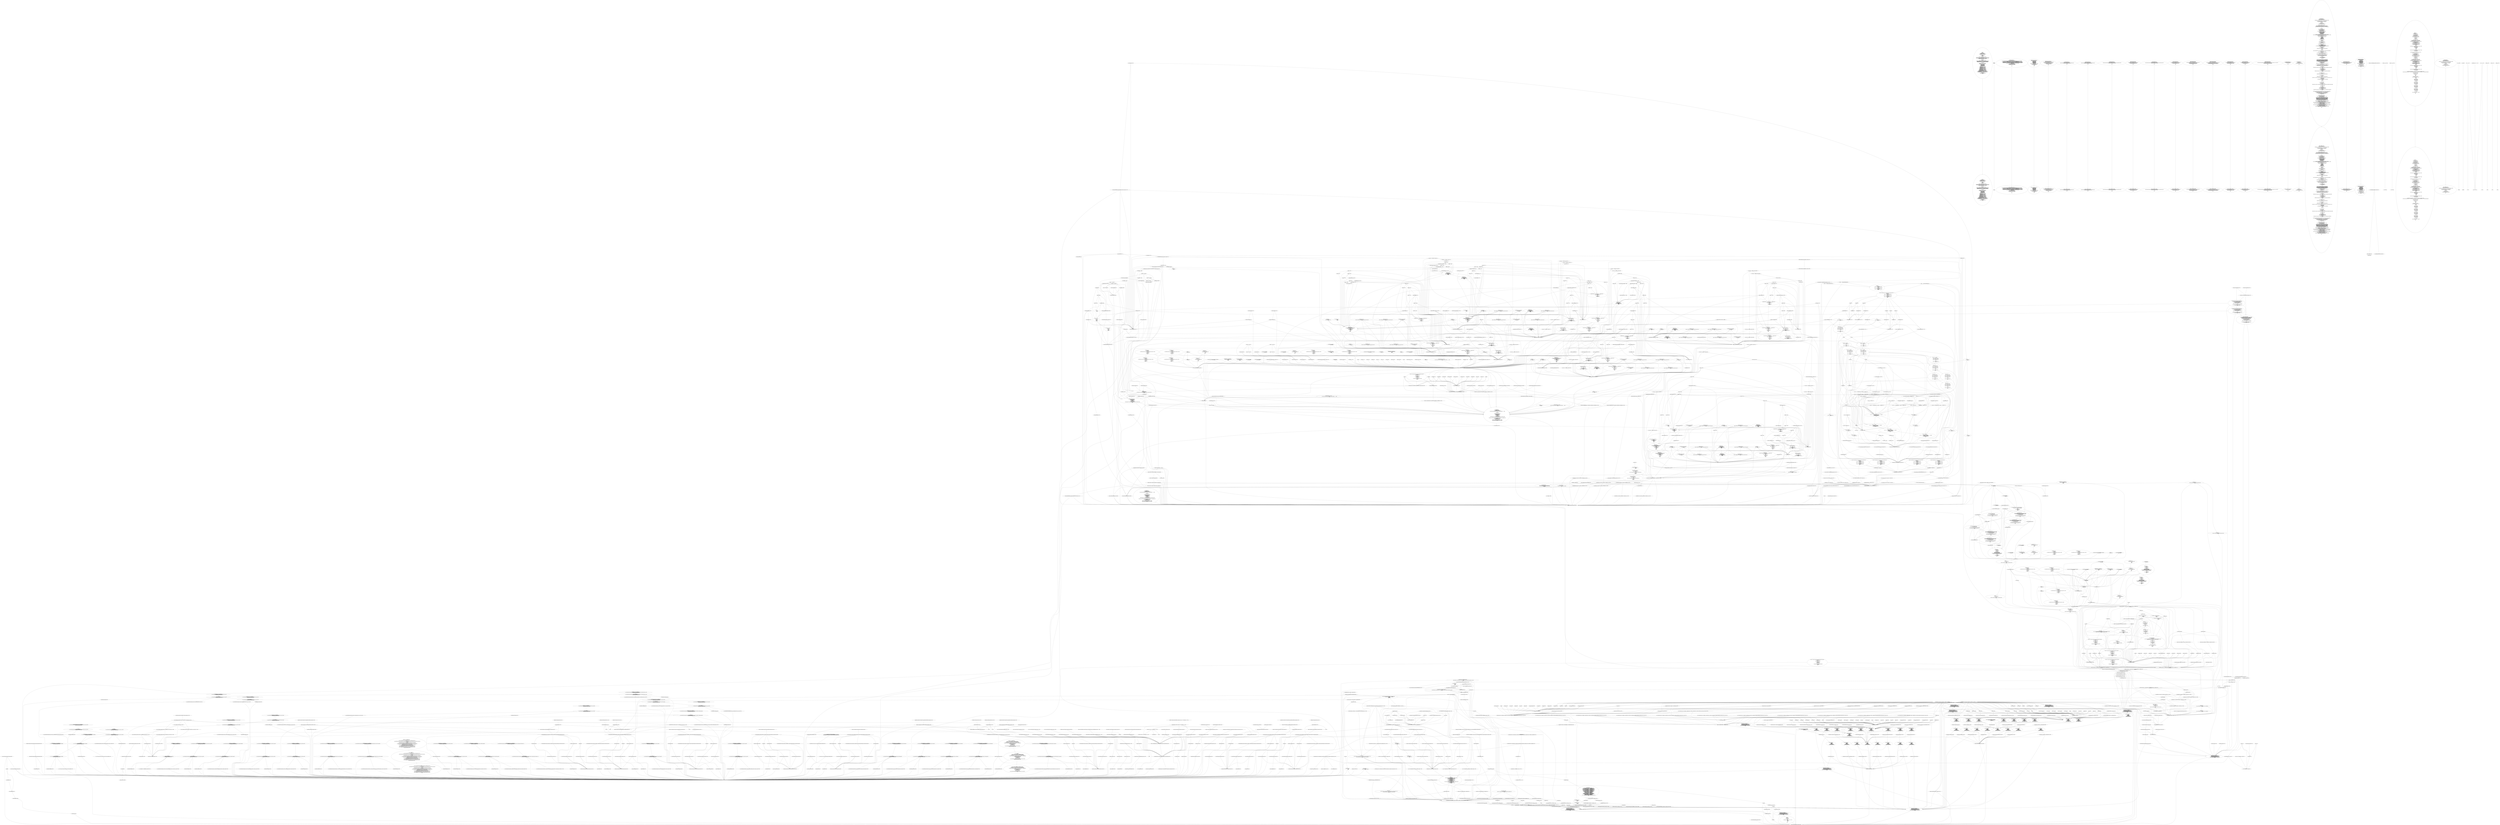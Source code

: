 digraph G {
0 [label="EXTERNAL"];
1 [label="=> Roslyn.Test.Utilities.ExecutionConditionUtil.IsMonoDesktop 755752"];
2 [label="Roslyn.Test.Utilities.ExecutionConditionUtil.IsMonoDesktop 755753"];
3 [label="@'\nusing System;\n\n// Need a base class with indexers.\npublic class DATestBase {\n    public int this[int a] { get { return 0; } }\n    public int this[int a, int b] { get { return 0; } }\n}\n\n// Need a struct with a couple fields.\npublic struct A {\n    public int x;\n    public int y;\n}\n\n// Need a struct with non-lifted short-circuiting operators.\npublic struct NLS\n{\n    public static NLS operator&(NLS a, NLS b) { return new NLS { value = a.value & b.value }; }\n    public static NLS operator|(NLS a, NLS b) { return new NLS { value = a.value | b.value }; }\n    public static bool operator true(NLS a) { return a.value; }\n    public static bool operator false(NLS a) { return !a.value; }\n\n    public bool value;\n}\n\n// Need a struct with lifted short-circuiting operators.\npublic struct LS\n{\n    public static LS operator&(LS a, LS b) { return new LS { value = a.value & b.value }; }\n    public static LS operator|(LS a, LS b) { return new LS { value = a.value | b.value }; }\n    public static bool operator true(LS? a) { return a.HasValue && a.Value.value; }\n    public static bool operator false(LS? a) { return a.HasValue && !a.Value.value; }\n\n    public bool value;\n}\n\npublic delegate void D(); public delegate int DI();\npublic delegate void DefP(int a, ref int b, out int c);\n\npublic class DATest : DATestBase {\n    public static volatile bool f;\n    public static volatile int val;\n    public static volatile byte b;\n    public const bool fTrue = true;\n    public const bool fFalse = false;\n    public static int[] arr = { 1, 2, 3 };\n\n    public static bool No() { return f; } // No-op\n    public static bool F(int x) { return f; }\n    public static bool G(out int x) { x = 0; return f; }\n    public static bool Q(bool x) { return f; }\n    public static bool S(A x) { return f; }\n    public static int NNo() { return val; } // No-op\n    public static int NF(int x) { return val; }\n    public static int NG(out int x) { x = 0; return val; }\n    public static int[] AF(int x) { return arr; }\n    public static int[] AG(out int x) { x = 0; return arr; }\n    public static int FA(int[] x) { return val; }\n    public static int GA(out int[] x) { x = arr; return val; }\n    public static IDisposable Res(bool x) { return null; }\n    public static bool FP(params int[] x) { return f; }\n    public static bool GP(out int x, params int[] y) { x = 0; return f; }\n    public static NLS GetNLS() { return new NLS { value = f }; }\n    public static NLS GetNLS(out int x) { x = 0; return new NLS { value = f }; }\n    public static LS GetLS() { return new LS { value = f }; }\n    public static LS? GetLS(out int x) { x = 0; return new LS { value = f }; }\n\n    public class C {\n        public C(params int[] x) { }\n        public C(out int x, params int[] y) { x = 0; }\n    }\n' 755754"];
4 [label="prefix = @'\nusing System;\n\n// Need a base class with indexers.\npublic class DATestBase {\n    public int this[int a] { get { return 0; } }\n    public int this[int a, int b] { get { return 0; } }\n}\n\n// Need a struct with a couple fields.\npublic struct A {\n    public int x;\n    public int y;\n}\n\n// Need a struct with non-lifted short-circuiting operators.\npublic struct NLS\n{\n    public static NLS operator&(NLS a, NLS b) { return new NLS { value = a.value & b.value }; }\n    public static NLS operator|(NLS a, NLS b) { return new NLS { value = a.value | b.value }; }\n    public static bool operator true(NLS a) { return a.value; }\n    public static bool operator false(NLS a) { return !a.value; }\n\n    public bool value;\n}\n\n// Need a struct with lifted short-circuiting operators.\npublic struct LS\n{\n    public static LS operator&(LS a, LS b) { return new LS { value = a.value & b.value }; }\n    public static LS operator|(LS a, LS b) { return new LS { value = a.value | b.value }; }\n    public static bool operator true(LS? a) { return a.HasValue && a.Value.value; }\n    public static bool operator false(LS? a) { return a.HasValue && !a.Value.value; }\n\n    public bool value;\n}\n\npublic delegate void D(); public delegate int DI();\npublic delegate void DefP(int a, ref int b, out int c);\n\npublic class DATest : DATestBase {\n    public static volatile bool f;\n    public static volatile int val;\n    public static volatile byte b;\n    public const bool fTrue = true;\n    public const bool fFalse = false;\n    public static int[] arr = { 1, 2, 3 };\n\n    public static bool No() { return f; } // No-op\n    public static bool F(int x) { return f; }\n    public static bool G(out int x) { x = 0; return f; }\n    public static bool Q(bool x) { return f; }\n    public static bool S(A x) { return f; }\n    public static int NNo() { return val; } // No-op\n    public static int NF(int x) { return val; }\n    public static int NG(out int x) { x = 0; return val; }\n    public static int[] AF(int x) { return arr; }\n    public static int[] AG(out int x) { x = 0; return arr; }\n    public static int FA(int[] x) { return val; }\n    public static int GA(out int[] x) { x = arr; return val; }\n    public static IDisposable Res(bool x) { return null; }\n    public static bool FP(params int[] x) { return f; }\n    public static bool GP(out int x, params int[] y) { x = 0; return f; }\n    public static NLS GetNLS() { return new NLS { value = f }; }\n    public static NLS GetNLS(out int x) { x = 0; return new NLS { value = f }; }\n    public static LS GetLS() { return new LS { value = f }; }\n    public static LS? GetLS(out int x) { x = 0; return new LS { value = f }; }\n\n    public class C {\n        public C(params int[] x) { }\n        public C(out int x, params int[] y) { x = 0; }\n    }\n' 755755"];
5 [label="@'\n}' 755756"];
6 [label="suffix = @'\n}' 755757"];
7 [label="param FlowTests(this) 755758"];
8 [label="@'\nnamespace System.Runtime.CompilerServices\n{\n    [System.AttributeUsage(AttributeTargets.Event | // The type of the event is nullable, or has a nullable reference type as one of its constituents\n                    AttributeTargets.Field | // The type of the field is a nullable reference type, or has a nullable reference type as one of its constituents\n                    AttributeTargets.GenericParameter | // The generic parameter is a nullable reference type\n                    AttributeTargets.Module | // Nullable reference types in this module are annotated by means of NullableAttribute applied to other targets in it\n                    AttributeTargets.Parameter | // The type of the parameter is a nullable reference type, or has a nullable reference type as one of its constituents\n                    AttributeTargets.ReturnValue | // The return type is a nullable reference type, or has a nullable reference type as one of its constituents\n                    AttributeTargets.Property | // The type of the property is a nullable reference type, or has a nullable reference type as one of its constituents\n                    AttributeTargets.Class, // Base type has a nullable reference type as one of its constituents\n                   AllowMultiple = false)]\n    public class NullableAttribute : Attribute\n    {\n        public NullableAttribute(byte transformFlag) { }\n        public NullableAttribute(byte[] transformFlags)\n        {\n        }\n    }\n}\n' 755759"];
9 [label="NullableAttributeDefinition = @'\nnamespace System.Runtime.CompilerServices\n{\n    [System.AttributeUsage(AttributeTargets.Event | // The type of the event is nullable, or has a nullable reference type as one of its constituents\n                    AttributeTargets.Field | // The type of the field is a nullable reference type, or has a nullable reference type as one of its constituents\n                    AttributeTargets.GenericParameter | // The generic parameter is a nullable reference type\n                    AttributeTargets.Module | // Nullable reference types in this module are annotated by means of NullableAttribute applied to other targets in it\n                    AttributeTargets.Parameter | // The type of the parameter is a nullable reference type, or has a nullable reference type as one of its constituents\n                    AttributeTargets.ReturnValue | // The return type is a nullable reference type, or has a nullable reference type as one of its constituents\n                    AttributeTargets.Property | // The type of the property is a nullable reference type, or has a nullable reference type as one of its constituents\n                    AttributeTargets.Class, // Base type has a nullable reference type as one of its constituents\n                   AllowMultiple = false)]\n    public class NullableAttribute : Attribute\n    {\n        public NullableAttribute(byte transformFlag) { }\n        public NullableAttribute(byte[] transformFlags)\n        {\n        }\n    }\n}\n' 755760"];
10 [label="@'\nnamespace System.Runtime.CompilerServices\n{\n    [System.AttributeUsage(\n        AttributeTargets.Class |\n        AttributeTargets.Delegate |\n        AttributeTargets.Interface |\n        AttributeTargets.Method |\n        AttributeTargets.Struct,\n        AllowMultiple = false,\n        Inherited = false)]\n    public sealed class NullableContextAttribute : Attribute\n    {\n        public readonly byte Flag;\n        public NullableContextAttribute(byte flag)\n        {\n            Flag = flag;\n        }\n    }\n}' 755761"];
11 [label="NullableContextAttributeDefinition = @'\nnamespace System.Runtime.CompilerServices\n{\n    [System.AttributeUsage(\n        AttributeTargets.Class |\n        AttributeTargets.Delegate |\n        AttributeTargets.Interface |\n        AttributeTargets.Method |\n        AttributeTargets.Struct,\n        AllowMultiple = false,\n        Inherited = false)]\n    public sealed class NullableContextAttribute : Attribute\n    {\n        public readonly byte Flag;\n        public NullableContextAttribute(byte flag)\n        {\n            Flag = flag;\n        }\n    }\n}' 755762"];
12 [label="@'\nnamespace System.Runtime.CompilerServices\n{\n    [System.AttributeUsage(AttributeTargets.Module, AllowMultiple = false)]\n    public sealed class NullablePublicOnlyAttribute : Attribute\n    {\n        public readonly bool IncludesInternals;\n        public NullablePublicOnlyAttribute(bool includesInternals)\n        {\n            IncludesInternals = includesInternals;\n        }\n    }\n}' 755763"];
13 [label="NullablePublicOnlyAttributeDefinition = @'\nnamespace System.Runtime.CompilerServices\n{\n    [System.AttributeUsage(AttributeTargets.Module, AllowMultiple = false)]\n    public sealed class NullablePublicOnlyAttribute : Attribute\n    {\n        public readonly bool IncludesInternals;\n        public NullablePublicOnlyAttribute(bool includesInternals)\n        {\n            IncludesInternals = includesInternals;\n        }\n    }\n}' 755764"];
14 [label="@'\nnamespace System.Diagnostics.CodeAnalysis\n{\n    [AttributeUsage(AttributeTargets.Field | AttributeTargets.Parameter | AttributeTargets.Property)]\n    public sealed class AllowNullAttribute : Attribute\n    {\n    }\n}' 755765"];
15 [label="AllowNullAttributeDefinition = @'\nnamespace System.Diagnostics.CodeAnalysis\n{\n    [AttributeUsage(AttributeTargets.Field | AttributeTargets.Parameter | AttributeTargets.Property)]\n    public sealed class AllowNullAttribute : Attribute\n    {\n    }\n}' 755766"];
16 [label="@'\nnamespace System.Diagnostics.CodeAnalysis\n{\n    [AttributeUsage(AttributeTargets.Field | AttributeTargets.Parameter | AttributeTargets.Property)]\n    public sealed class DisallowNullAttribute : Attribute\n    {\n    }\n}' 755767"];
17 [label="DisallowNullAttributeDefinition = @'\nnamespace System.Diagnostics.CodeAnalysis\n{\n    [AttributeUsage(AttributeTargets.Field | AttributeTargets.Parameter | AttributeTargets.Property)]\n    public sealed class DisallowNullAttribute : Attribute\n    {\n    }\n}' 755768"];
18 [label="@'\nnamespace System.Diagnostics.CodeAnalysis\n{\n    [AttributeUsage(AttributeTargets.Field | AttributeTargets.Parameter | AttributeTargets.Property | AttributeTargets.ReturnValue)]\n    public sealed class MaybeNullAttribute : Attribute\n    {\n    }\n}\n' 755769"];
19 [label="MaybeNullAttributeDefinition = @'\nnamespace System.Diagnostics.CodeAnalysis\n{\n    [AttributeUsage(AttributeTargets.Field | AttributeTargets.Parameter | AttributeTargets.Property | AttributeTargets.ReturnValue)]\n    public sealed class MaybeNullAttribute : Attribute\n    {\n    }\n}\n' 755770"];
20 [label="@'\nnamespace System.Diagnostics.CodeAnalysis\n{\n    [AttributeUsage(AttributeTargets.Parameter, AllowMultiple = false)]\n    public sealed class MaybeNullWhenAttribute : Attribute\n    {\n        public MaybeNullWhenAttribute(bool when) { }\n    }\n}\n' 755771"];
21 [label="MaybeNullWhenAttributeDefinition = @'\nnamespace System.Diagnostics.CodeAnalysis\n{\n    [AttributeUsage(AttributeTargets.Parameter, AllowMultiple = false)]\n    public sealed class MaybeNullWhenAttribute : Attribute\n    {\n        public MaybeNullWhenAttribute(bool when) { }\n    }\n}\n' 755772"];
22 [label="@'\nnamespace System.Diagnostics.CodeAnalysis\n{\n    [AttributeUsage(AttributeTargets.Field | AttributeTargets.Parameter | AttributeTargets.Property | AttributeTargets.ReturnValue)]\n    public sealed class NotNullAttribute : Attribute\n    {\n    }\n}\n' 755773"];
23 [label="NotNullAttributeDefinition = @'\nnamespace System.Diagnostics.CodeAnalysis\n{\n    [AttributeUsage(AttributeTargets.Field | AttributeTargets.Parameter | AttributeTargets.Property | AttributeTargets.ReturnValue)]\n    public sealed class NotNullAttribute : Attribute\n    {\n    }\n}\n' 755774"];
24 [label="@'\nnamespace System.Diagnostics.CodeAnalysis\n{\n    [AttributeUsage(AttributeTargets.Parameter, AllowMultiple = false)]\n    public sealed class NotNullWhenAttribute : Attribute\n    {\n        public NotNullWhenAttribute(bool when) { }\n    }\n}\n' 755775"];
25 [label="NotNullWhenAttributeDefinition = @'\nnamespace System.Diagnostics.CodeAnalysis\n{\n    [AttributeUsage(AttributeTargets.Parameter, AllowMultiple = false)]\n    public sealed class NotNullWhenAttribute : Attribute\n    {\n        public NotNullWhenAttribute(bool when) { }\n    }\n}\n' 755776"];
26 [label="@'\nnamespace System.Diagnostics.CodeAnalysis\n{\n    [AttributeUsage(AttributeTargets.Method | AttributeTargets.Property, AllowMultiple = true)]\n    public sealed class MemberNotNullAttribute : Attribute\n    {\n        public MemberNotNullAttribute(params string[] members) { }\n        public MemberNotNullAttribute(string member) { }\n    }\n}\n' 755777"];
27 [label="MemberNotNullAttributeDefinition = @'\nnamespace System.Diagnostics.CodeAnalysis\n{\n    [AttributeUsage(AttributeTargets.Method | AttributeTargets.Property, AllowMultiple = true)]\n    public sealed class MemberNotNullAttribute : Attribute\n    {\n        public MemberNotNullAttribute(params string[] members) { }\n        public MemberNotNullAttribute(string member) { }\n    }\n}\n' 755778"];
28 [label="@'\nnamespace System.Diagnostics.CodeAnalysis\n{\n    [AttributeUsage(AttributeTargets.Method | AttributeTargets.Property, AllowMultiple = true)]\n    public sealed class MemberNotNullWhenAttribute : Attribute\n    {\n        public MemberNotNullWhenAttribute(bool when, params string[] members) { }\n        public MemberNotNullWhenAttribute(bool when, string member) { }\n    }\n}\n' 755779"];
29 [label="MemberNotNullWhenAttributeDefinition = @'\nnamespace System.Diagnostics.CodeAnalysis\n{\n    [AttributeUsage(AttributeTargets.Method | AttributeTargets.Property, AllowMultiple = true)]\n    public sealed class MemberNotNullWhenAttribute : Attribute\n    {\n        public MemberNotNullWhenAttribute(bool when, params string[] members) { }\n        public MemberNotNullWhenAttribute(bool when, string member) { }\n    }\n}\n' 755780"];
30 [label="@'\nnamespace System.Diagnostics.CodeAnalysis\n{\n    [AttributeUsage(AttributeTargets.Parameter, AllowMultiple = false)]\n    public class DoesNotReturnIfAttribute : Attribute\n    {\n        public DoesNotReturnIfAttribute(bool condition) { }\n    }\n}\n' 755781"];
31 [label="DoesNotReturnIfAttributeDefinition = @'\nnamespace System.Diagnostics.CodeAnalysis\n{\n    [AttributeUsage(AttributeTargets.Parameter, AllowMultiple = false)]\n    public class DoesNotReturnIfAttribute : Attribute\n    {\n        public DoesNotReturnIfAttribute(bool condition) { }\n    }\n}\n' 755782"];
32 [label="@'\nnamespace System.Diagnostics.CodeAnalysis\n{\n    [AttributeUsage(AttributeTargets.Method, AllowMultiple = false)]\n    public class DoesNotReturnAttribute : Attribute\n    {\n        public DoesNotReturnAttribute() { }\n    }\n}\n' 755783"];
33 [label="DoesNotReturnAttributeDefinition = @'\nnamespace System.Diagnostics.CodeAnalysis\n{\n    [AttributeUsage(AttributeTargets.Method, AllowMultiple = false)]\n    public class DoesNotReturnAttribute : Attribute\n    {\n        public DoesNotReturnAttribute() { }\n    }\n}\n' 755784"];
34 [label="@'\nnamespace System.Diagnostics.CodeAnalysis\n{\n    [AttributeUsage(AttributeTargets.Parameter | AttributeTargets.Property | AttributeTargets.ReturnValue, AllowMultiple = true, Inherited = false)]\n    public sealed class NotNullIfNotNullAttribute : Attribute\n    {\n        public NotNullIfNotNullAttribute(string parameterName) { }\n    }\n}\n' 755785"];
35 [label="NotNullIfNotNullAttributeDefinition = @'\nnamespace System.Diagnostics.CodeAnalysis\n{\n    [AttributeUsage(AttributeTargets.Parameter | AttributeTargets.Property | AttributeTargets.ReturnValue, AllowMultiple = true, Inherited = false)]\n    public sealed class NotNullIfNotNullAttribute : Attribute\n    {\n        public NotNullIfNotNullAttribute(string parameterName) { }\n    }\n}\n' 755786"];
36 [label="@'\nnamespace System.Runtime.CompilerServices\n{\n    public static class IsExternalInit\n    {\n    }\n}\n' 755787"];
37 [label="IsExternalInitTypeDefinition = @'\nnamespace System.Runtime.CompilerServices\n{\n    public static class IsExternalInit\n    {\n    }\n}\n' 755788"];
38 [label="@'\nnamespace System\n{\n    public interface IAsyncDisposable\n    {\n       System.Threading.Tasks.ValueTask DisposeAsync();\n    }\n}\n' 755789"];
39 [label="IAsyncDisposableDefinition = @'\nnamespace System\n{\n    public interface IAsyncDisposable\n    {\n       System.Threading.Tasks.ValueTask DisposeAsync();\n    }\n}\n' 755790"];
40 [label="@'\nnamespace System.Collections.Generic\n{\n    public interface IAsyncEnumerable<out T>\n    {\n        IAsyncEnumerator<T> GetAsyncEnumerator(System.Threading.CancellationToken token = default);\n    }\n\n    public interface IAsyncEnumerator<out T> : System.IAsyncDisposable\n    {\n        System.Threading.Tasks.ValueTask<bool> MoveNextAsync();\n        T Current { get; }\n    }\n}\nnamespace System\n{\n    public interface IAsyncDisposable\n    {\n        System.Threading.Tasks.ValueTask DisposeAsync();\n    }\n}\n\nnamespace System.Runtime.CompilerServices\n{\n    [AttributeUsage(AttributeTargets.Method, Inherited = false, AllowMultiple = false)]\n    public sealed class AsyncIteratorStateMachineAttribute : StateMachineAttribute\n    {\n        public AsyncIteratorStateMachineAttribute(Type stateMachineType) : base(stateMachineType)\n        {\n        }\n    }\n}\n\n#nullable disable\n\nnamespace System.Threading.Tasks.Sources\n{\n    using System.Diagnostics;\n    using System.Runtime.ExceptionServices;\n    using System.Runtime.InteropServices;\n\n    [StructLayout(LayoutKind.Auto)]\n    public struct ManualResetValueTaskSourceCore<TResult>\n    {\n        private Action<object> _continuation;\n        private object _continuationState;\n        private ExecutionContext _executionContext;\n        private object _capturedContext;\n        private bool _completed;\n        private TResult _result;\n        private ExceptionDispatchInfo _error;\n        private short _version;\n\n        /// <summary>Gets or sets whether to force continuations to run asynchronously.</summary>\n        /// <remarks>Continuations may run asynchronously if this is false, but they'll never run synchronously if this is true.</remarks>\n        public bool RunContinuationsAsynchronously { get; set; }\n\n        /// <summary>Resets to prepare for the next operation.</summary>\n        public void Reset()\n        {\n            // Reset/update state for the next use/await of this instance.\n            _version++;\n            _completed = false;\n            _result = default;\n            _error = null;\n            _executionContext = null;\n            _capturedContext = null;\n            _continuation = null;\n            _continuationState = null;\n        }\n\n        public void SetResult(TResult result)\n        {\n            _result = result;\n            SignalCompletion();\n        }\n\n        public void SetException(Exception error)\n        {\n            _error = ExceptionDispatchInfo.Capture(error);\n            SignalCompletion();\n        }\n\n        public short Version => _version;\n\n        public ValueTaskSourceStatus GetStatus(short token)\n        {\n            ValidateToken(token);\n            return\n                !_completed ? ValueTaskSourceStatus.Pending :\n                _error == null ? ValueTaskSourceStatus.Succeeded :\n                _error.SourceException is OperationCanceledException ? ValueTaskSourceStatus.Canceled :\n                ValueTaskSourceStatus.Faulted;\n        }\n\n        public TResult GetResult(short token)\n        {\n            ValidateToken(token);\n            if (!_completed)\n            {\n                ManualResetValueTaskSourceCoreShared.ThrowInvalidOperationException();\n            }\n\n            _error?.Throw();\n            return _result;\n        }\n\n        public void OnCompleted(Action<object> continuation, object state, short token, ValueTaskSourceOnCompletedFlags flags)\n        {\n            if (continuation == null)\n            {\n                throw new ArgumentNullException(nameof(continuation));\n            }\n            ValidateToken(token);\n\n            if ((flags & ValueTaskSourceOnCompletedFlags.FlowExecutionContext) != 0)\n            {\n                _executionContext = ExecutionContext.Capture();\n            }\n\n            if ((flags & ValueTaskSourceOnCompletedFlags.UseSchedulingContext) != 0)\n            {\n                SynchronizationContext sc = SynchronizationContext.Current;\n                if (sc != null && sc.GetType() != typeof(SynchronizationContext))\n                {\n                    _capturedContext = sc;\n                }\n                else\n                {\n                    TaskScheduler ts = TaskScheduler.Current;\n                    if (ts != TaskScheduler.Default)\n                    {\n                        _capturedContext = ts;\n                    }\n                }\n            }\n\n            // We need to set the continuation state before we swap in the delegate, so that\n            // if there's a race between this and SetResult/Exception and SetResult/Exception\n            // sees the _continuation as non-null, it'll be able to invoke it with the state\n            // stored here.  However, this also means that if this is used incorrectly (e.g.\n            // awaited twice concurrently), _continuationState might get erroneously overwritten.\n            // To minimize the chances of that, we check preemptively whether _continuation\n            // is already set to something other than the completion sentinel.\n\n            object oldContinuation = _continuation;\n            if (oldContinuation == null)\n            {\n                _continuationState = state;\n                oldContinuation = Interlocked.CompareExchange(ref _continuation, continuation, null);\n            }\n\n            if (oldContinuation != null)\n            {\n                // Operation already completed, so we need to queue the supplied callback.\n                if (!ReferenceEquals(oldContinuation, ManualResetValueTaskSourceCoreShared.s_sentinel))\n                {\n                    ManualResetValueTaskSourceCoreShared.ThrowInvalidOperationException();\n                }\n\n                switch (_capturedContext)\n                {\n                    case null:\n                        Task.Factory.StartNew(continuation, state, CancellationToken.None, TaskCreationOptions.DenyChildAttach, TaskScheduler.Default);\n                        break;\n\n                    case SynchronizationContext sc:\n                        sc.Post(s =>\n                        {\n                            var tuple = (Tuple<Action<object>, object>)s;\n                            tuple.Item1(tuple.Item2);\n                        }, Tuple.Create(continuation, state));\n                        break;\n\n                    case TaskScheduler ts:\n                        Task.Factory.StartNew(continuation, state, CancellationToken.None, TaskCreationOptions.DenyChildAttach, ts);\n                        break;\n                }\n            }\n        }\n\n        private void ValidateToken(short token)\n        {\n            if (token != _version)\n            {\n                ManualResetValueTaskSourceCoreShared.ThrowInvalidOperationException();\n            }\n        }\n\n        private void SignalCompletion()\n        {\n            if (_completed)\n            {\n                ManualResetValueTaskSourceCoreShared.ThrowInvalidOperationException();\n            }\n            _completed = true;\n\n            if (_continuation != null || Interlocked.CompareExchange(ref _continuation, ManualResetValueTaskSourceCoreShared.s_sentinel, null) != null)\n            {\n                if (_executionContext != null)\n                {\n                    ExecutionContext.Run(\n                        _executionContext,\n                        s => ((ManualResetValueTaskSourceCore<TResult>)s).InvokeContinuation(),\n                        this);\n                }\n                else\n                {\n                    InvokeContinuation();\n                }\n            }\n        }\n\n        private void InvokeContinuation()\n        {\n            switch (_capturedContext)\n            {\n                case null:\n                    if (RunContinuationsAsynchronously)\n                    {\n                        Task.Factory.StartNew(_continuation, _continuationState, CancellationToken.None, TaskCreationOptions.DenyChildAttach, TaskScheduler.Default);\n                    }\n                    else\n                    {\n                        _continuation(_continuationState);\n                    }\n                    break;\n\n                case SynchronizationContext sc:\n                    sc.Post(s =>\n                    {\n                        var state = (Tuple<Action<object>, object>)s;\n                        state.Item1(state.Item2);\n                    }, Tuple.Create(_continuation, _continuationState));\n                    break;\n\n                case TaskScheduler ts:\n                    Task.Factory.StartNew(_continuation, _continuationState, CancellationToken.None, TaskCreationOptions.DenyChildAttach, ts);\n                    break;\n            }\n        }\n    }\n\n    internal static class ManualResetValueTaskSourceCoreShared // separated out of generic to avoid unnecessary duplication\n    {\n        internal static void ThrowInvalidOperationException() => throw new InvalidOperationException();\n\n        internal static readonly Action<object> s_sentinel = CompletionSentinel;\n        private static void CompletionSentinel(object _) // named method to aid debugging\n        {\n            Debug.Fail(''The sentinel delegate should never be invoked.'');\n            ThrowInvalidOperationException();\n        }\n    }\n}\n\nnamespace System.Runtime.CompilerServices\n{\n    using System.Runtime.InteropServices;\n\n    /// <summary>Represents a builder for asynchronous iterators.</summary>\n    [StructLayout(LayoutKind.Auto)]\n    public struct AsyncIteratorMethodBuilder\n    {\n        // AsyncIteratorMethodBuilder is used by the language compiler as part of generating\n        // async iterators. For now, the implementation just wraps AsyncTaskMethodBuilder, as\n        // most of the logic is shared.  However, in the future this could be changed and\n        // optimized.  For example, we do need to allocate an object (once) to flow state like\n        // ExecutionContext, which AsyncTaskMethodBuilder handles, but it handles it by\n        // allocating a Task-derived object.  We could optimize this further by removing\n        // the Task from the hierarchy, but in doing so we'd also lose a variety of optimizations\n        // related to it, so we'd need to replicate all of those optimizations (e.g. storing\n        // that box object directly into a Task's continuation field).\n\n        private AsyncTaskMethodBuilder _methodBuilder; // mutable struct; do not make it readonly\n\n        public static AsyncIteratorMethodBuilder Create() =>\n            new AsyncIteratorMethodBuilder() { _methodBuilder = AsyncTaskMethodBuilder.Create() };\n\n        [MethodImpl(MethodImplOptions.AggressiveInlining)]\n        public void MoveNext<TStateMachine>(ref TStateMachine stateMachine) where TStateMachine : IAsyncStateMachine =>\n            _methodBuilder.Start(ref stateMachine);\n\n        public void AwaitOnCompleted<TAwaiter, TStateMachine>(ref TAwaiter awaiter, ref TStateMachine stateMachine)\n            where TAwaiter : INotifyCompletion\n            where TStateMachine : IAsyncStateMachine =>\n            _methodBuilder.AwaitOnCompleted(ref awaiter, ref stateMachine);\n\n        public void AwaitUnsafeOnCompleted<TAwaiter, TStateMachine>(ref TAwaiter awaiter, ref TStateMachine stateMachine)\n            where TAwaiter : ICriticalNotifyCompletion\n            where TStateMachine : IAsyncStateMachine =>\n            _methodBuilder.AwaitUnsafeOnCompleted(ref awaiter, ref stateMachine);\n\n        /// <summary>Marks iteration as being completed, whether successfully or otherwise.</summary>\n        public void Complete() => _methodBuilder.SetResult();\n    }\n}\n' 755791"];
41 [label="AsyncStreamsTypes = @'\nnamespace System.Collections.Generic\n{\n    public interface IAsyncEnumerable<out T>\n    {\n        IAsyncEnumerator<T> GetAsyncEnumerator(System.Threading.CancellationToken token = default);\n    }\n\n    public interface IAsyncEnumerator<out T> : System.IAsyncDisposable\n    {\n        System.Threading.Tasks.ValueTask<bool> MoveNextAsync();\n        T Current { get; }\n    }\n}\nnamespace System\n{\n    public interface IAsyncDisposable\n    {\n        System.Threading.Tasks.ValueTask DisposeAsync();\n    }\n}\n\nnamespace System.Runtime.CompilerServices\n{\n    [AttributeUsage(AttributeTargets.Method, Inherited = false, AllowMultiple = false)]\n    public sealed class AsyncIteratorStateMachineAttribute : StateMachineAttribute\n    {\n        public AsyncIteratorStateMachineAttribute(Type stateMachineType) : base(stateMachineType)\n        {\n        }\n    }\n}\n\n#nullable disable\n\nnamespace System.Threading.Tasks.Sources\n{\n    using System.Diagnostics;\n    using System.Runtime.ExceptionServices;\n    using System.Runtime.InteropServices;\n\n    [StructLayout(LayoutKind.Auto)]\n    public struct ManualResetValueTaskSourceCore<TResult>\n    {\n        private Action<object> _continuation;\n        private object _continuationState;\n        private ExecutionContext _executionContext;\n        private object _capturedContext;\n        private bool _completed;\n        private TResult _result;\n        private ExceptionDispatchInfo _error;\n        private short _version;\n\n        /// <summary>Gets or sets whether to force continuations to run asynchronously.</summary>\n        /// <remarks>Continuations may run asynchronously if this is false, but they'll never run synchronously if this is true.</remarks>\n        public bool RunContinuationsAsynchronously { get; set; }\n\n        /// <summary>Resets to prepare for the next operation.</summary>\n        public void Reset()\n        {\n            // Reset/update state for the next use/await of this instance.\n            _version++;\n            _completed = false;\n            _result = default;\n            _error = null;\n            _executionContext = null;\n            _capturedContext = null;\n            _continuation = null;\n            _continuationState = null;\n        }\n\n        public void SetResult(TResult result)\n        {\n            _result = result;\n            SignalCompletion();\n        }\n\n        public void SetException(Exception error)\n        {\n            _error = ExceptionDispatchInfo.Capture(error);\n            SignalCompletion();\n        }\n\n        public short Version => _version;\n\n        public ValueTaskSourceStatus GetStatus(short token)\n        {\n            ValidateToken(token);\n            return\n                !_completed ? ValueTaskSourceStatus.Pending :\n                _error == null ? ValueTaskSourceStatus.Succeeded :\n                _error.SourceException is OperationCanceledException ? ValueTaskSourceStatus.Canceled :\n                ValueTaskSourceStatus.Faulted;\n        }\n\n        public TResult GetResult(short token)\n        {\n            ValidateToken(token);\n            if (!_completed)\n            {\n                ManualResetValueTaskSourceCoreShared.ThrowInvalidOperationException();\n            }\n\n            _error?.Throw();\n            return _result;\n        }\n\n        public void OnCompleted(Action<object> continuation, object state, short token, ValueTaskSourceOnCompletedFlags flags)\n        {\n            if (continuation == null)\n            {\n                throw new ArgumentNullException(nameof(continuation));\n            }\n            ValidateToken(token);\n\n            if ((flags & ValueTaskSourceOnCompletedFlags.FlowExecutionContext) != 0)\n            {\n                _executionContext = ExecutionContext.Capture();\n            }\n\n            if ((flags & ValueTaskSourceOnCompletedFlags.UseSchedulingContext) != 0)\n            {\n                SynchronizationContext sc = SynchronizationContext.Current;\n                if (sc != null && sc.GetType() != typeof(SynchronizationContext))\n                {\n                    _capturedContext = sc;\n                }\n                else\n                {\n                    TaskScheduler ts = TaskScheduler.Current;\n                    if (ts != TaskScheduler.Default)\n                    {\n                        _capturedContext = ts;\n                    }\n                }\n            }\n\n            // We need to set the continuation state before we swap in the delegate, so that\n            // if there's a race between this and SetResult/Exception and SetResult/Exception\n            // sees the _continuation as non-null, it'll be able to invoke it with the state\n            // stored here.  However, this also means that if this is used incorrectly (e.g.\n            // awaited twice concurrently), _continuationState might get erroneously overwritten.\n            // To minimize the chances of that, we check preemptively whether _continuation\n            // is already set to something other than the completion sentinel.\n\n            object oldContinuation = _continuation;\n            if (oldContinuation == null)\n            {\n                _continuationState = state;\n                oldContinuation = Interlocked.CompareExchange(ref _continuation, continuation, null);\n            }\n\n            if (oldContinuation != null)\n            {\n                // Operation already completed, so we need to queue the supplied callback.\n                if (!ReferenceEquals(oldContinuation, ManualResetValueTaskSourceCoreShared.s_sentinel))\n                {\n                    ManualResetValueTaskSourceCoreShared.ThrowInvalidOperationException();\n                }\n\n                switch (_capturedContext)\n                {\n                    case null:\n                        Task.Factory.StartNew(continuation, state, CancellationToken.None, TaskCreationOptions.DenyChildAttach, TaskScheduler.Default);\n                        break;\n\n                    case SynchronizationContext sc:\n                        sc.Post(s =>\n                        {\n                            var tuple = (Tuple<Action<object>, object>)s;\n                            tuple.Item1(tuple.Item2);\n                        }, Tuple.Create(continuation, state));\n                        break;\n\n                    case TaskScheduler ts:\n                        Task.Factory.StartNew(continuation, state, CancellationToken.None, TaskCreationOptions.DenyChildAttach, ts);\n                        break;\n                }\n            }\n        }\n\n        private void ValidateToken(short token)\n        {\n            if (token != _version)\n            {\n                ManualResetValueTaskSourceCoreShared.ThrowInvalidOperationException();\n            }\n        }\n\n        private void SignalCompletion()\n        {\n            if (_completed)\n            {\n                ManualResetValueTaskSourceCoreShared.ThrowInvalidOperationException();\n            }\n            _completed = true;\n\n            if (_continuation != null || Interlocked.CompareExchange(ref _continuation, ManualResetValueTaskSourceCoreShared.s_sentinel, null) != null)\n            {\n                if (_executionContext != null)\n                {\n                    ExecutionContext.Run(\n                        _executionContext,\n                        s => ((ManualResetValueTaskSourceCore<TResult>)s).InvokeContinuation(),\n                        this);\n                }\n                else\n                {\n                    InvokeContinuation();\n                }\n            }\n        }\n\n        private void InvokeContinuation()\n        {\n            switch (_capturedContext)\n            {\n                case null:\n                    if (RunContinuationsAsynchronously)\n                    {\n                        Task.Factory.StartNew(_continuation, _continuationState, CancellationToken.None, TaskCreationOptions.DenyChildAttach, TaskScheduler.Default);\n                    }\n                    else\n                    {\n                        _continuation(_continuationState);\n                    }\n                    break;\n\n                case SynchronizationContext sc:\n                    sc.Post(s =>\n                    {\n                        var state = (Tuple<Action<object>, object>)s;\n                        state.Item1(state.Item2);\n                    }, Tuple.Create(_continuation, _continuationState));\n                    break;\n\n                case TaskScheduler ts:\n                    Task.Factory.StartNew(_continuation, _continuationState, CancellationToken.None, TaskCreationOptions.DenyChildAttach, ts);\n                    break;\n            }\n        }\n    }\n\n    internal static class ManualResetValueTaskSourceCoreShared // separated out of generic to avoid unnecessary duplication\n    {\n        internal static void ThrowInvalidOperationException() => throw new InvalidOperationException();\n\n        internal static readonly Action<object> s_sentinel = CompletionSentinel;\n        private static void CompletionSentinel(object _) // named method to aid debugging\n        {\n            Debug.Fail(''The sentinel delegate should never be invoked.'');\n            ThrowInvalidOperationException();\n        }\n    }\n}\n\nnamespace System.Runtime.CompilerServices\n{\n    using System.Runtime.InteropServices;\n\n    /// <summary>Represents a builder for asynchronous iterators.</summary>\n    [StructLayout(LayoutKind.Auto)]\n    public struct AsyncIteratorMethodBuilder\n    {\n        // AsyncIteratorMethodBuilder is used by the language compiler as part of generating\n        // async iterators. For now, the implementation just wraps AsyncTaskMethodBuilder, as\n        // most of the logic is shared.  However, in the future this could be changed and\n        // optimized.  For example, we do need to allocate an object (once) to flow state like\n        // ExecutionContext, which AsyncTaskMethodBuilder handles, but it handles it by\n        // allocating a Task-derived object.  We could optimize this further by removing\n        // the Task from the hierarchy, but in doing so we'd also lose a variety of optimizations\n        // related to it, so we'd need to replicate all of those optimizations (e.g. storing\n        // that box object directly into a Task's continuation field).\n\n        private AsyncTaskMethodBuilder _methodBuilder; // mutable struct; do not make it readonly\n\n        public static AsyncIteratorMethodBuilder Create() =>\n            new AsyncIteratorMethodBuilder() { _methodBuilder = AsyncTaskMethodBuilder.Create() };\n\n        [MethodImpl(MethodImplOptions.AggressiveInlining)]\n        public void MoveNext<TStateMachine>(ref TStateMachine stateMachine) where TStateMachine : IAsyncStateMachine =>\n            _methodBuilder.Start(ref stateMachine);\n\n        public void AwaitOnCompleted<TAwaiter, TStateMachine>(ref TAwaiter awaiter, ref TStateMachine stateMachine)\n            where TAwaiter : INotifyCompletion\n            where TStateMachine : IAsyncStateMachine =>\n            _methodBuilder.AwaitOnCompleted(ref awaiter, ref stateMachine);\n\n        public void AwaitUnsafeOnCompleted<TAwaiter, TStateMachine>(ref TAwaiter awaiter, ref TStateMachine stateMachine)\n            where TAwaiter : ICriticalNotifyCompletion\n            where TStateMachine : IAsyncStateMachine =>\n            _methodBuilder.AwaitUnsafeOnCompleted(ref awaiter, ref stateMachine);\n\n        /// <summary>Marks iteration as being completed, whether successfully or otherwise.</summary>\n        public void Complete() => _methodBuilder.SetResult();\n    }\n}\n' 755792"];
42 [label="@'\nnamespace System.Runtime.CompilerServices\n{\n    [System.AttributeUsage(AttributeTargets.Parameter, AllowMultiple = false)]\n    public class EnumeratorCancellationAttribute : Attribute\n    {\n        public EnumeratorCancellationAttribute() { }\n    }\n}\n' 755793"];
43 [label="EnumeratorCancellationAttributeType = @'\nnamespace System.Runtime.CompilerServices\n{\n    [System.AttributeUsage(AttributeTargets.Parameter, AllowMultiple = false)]\n    public class EnumeratorCancellationAttribute : Attribute\n    {\n        public EnumeratorCancellationAttribute() { }\n    }\n}\n' 755794"];
44 [label="@'using System.Collections.Generic;\nnamespace System.Runtime.CompilerServices\n{\n    [System.AttributeUsage(\n        AttributeTargets.Class |\n        AttributeTargets.Event |\n        AttributeTargets.Field |\n        AttributeTargets.GenericParameter |\n        AttributeTargets.Parameter |\n        AttributeTargets.Property |\n        AttributeTargets.ReturnValue,\n        AllowMultiple = false,\n        Inherited = false)]\n    public sealed class NativeIntegerAttribute : Attribute\n    {\n        public NativeIntegerAttribute()\n        {\n            TransformFlags = new[] { true };\n        }\n        public NativeIntegerAttribute(bool[] flags)\n        {\n            TransformFlags = flags;\n        }\n        public readonly IList<bool> TransformFlags;\n    }\n}' 755795"];
45 [label="NativeIntegerAttributeDefinition =\n@'using System.Collections.Generic;\nnamespace System.Runtime.CompilerServices\n{\n    [System.AttributeUsage(\n        AttributeTargets.Class |\n        AttributeTargets.Event |\n        AttributeTargets.Field |\n        AttributeTargets.GenericParameter |\n        AttributeTargets.Parameter |\n        AttributeTargets.Property |\n        AttributeTargets.ReturnValue,\n        AllowMultiple = false,\n        Inherited = false)]\n    public sealed class NativeIntegerAttribute : Attribute\n    {\n        public NativeIntegerAttribute()\n        {\n            TransformFlags = new[] { true };\n        }\n        public NativeIntegerAttribute(bool[] flags)\n        {\n            TransformFlags = flags;\n        }\n        public readonly IList<bool> TransformFlags;\n    }\n}' 755796"];
46 [label="() => new[] { Net40.mscorlib, Net40.System, Net40.SystemCore, Net40.MicrosoftVisualBasic } 755797"];
47 [label="LazyThreadSafetyMode.PublicationOnly 755798"];
48 [label="new Lazy<MetadataReference[]>(\n            () => new[] { Net40.mscorlib, Net40.System, Net40.SystemCore, Net40.MicrosoftVisualBasic },\n            LazyThreadSafetyMode.PublicationOnly) 755799"];
49 [label="s_lazyDefaultVbReferences = new Lazy<MetadataReference[]>(\n            () => new[] { Net40.mscorlib, Net40.System, Net40.SystemCore, Net40.MicrosoftVisualBasic },\n            LazyThreadSafetyMode.PublicationOnly) 755800"];
50 [label="() => new[] { Net451.mscorlib, Net451.System, Net451.SystemCore, Net451.MicrosoftVisualBasic } 755801"];
51 [label="LazyThreadSafetyMode.PublicationOnly 755802"];
52 [label="new Lazy<MetadataReference[]>(\n            () => new[] { Net451.mscorlib, Net451.System, Net451.SystemCore, Net451.MicrosoftVisualBasic },\n            LazyThreadSafetyMode.PublicationOnly) 755803"];
53 [label="s_lazyLatestVbReferences = new Lazy<MetadataReference[]>(\n            () => new[] { Net451.mscorlib, Net451.System, Net451.SystemCore, Net451.MicrosoftVisualBasic },\n            LazyThreadSafetyMode.PublicationOnly) 755804"];
54 [label="RuntimeUtilities.IsCoreClrRuntime 755805"];
55 [label="'mscorlib, Version=4.0.0.0, Culture=neutral, PublicKeyToken=b77a5c561934e089' 755806"];
56 [label="new AssemblyName('mscorlib, Version=4.0.0.0, Culture=neutral, PublicKeyToken=b77a5c561934e089') 755807"];
57 [label="RuntimeCorLibName = RuntimeUtilities.IsCoreClrRuntime\n            ? new AssemblyName('netstandard, Version=2.0.0.0, Culture=neutral, PublicKeyToken=cc7b13ffcd2ddd51')\n            : new AssemblyName('mscorlib, Version=4.0.0.0, Culture=neutral, PublicKeyToken=b77a5c561934e089') 755808"];
58 [label="() =>\n            {\n                var winmd = AssemblyMetadata.CreateFromImage(TestResources.WinRt.Windows).GetReference(display: 'Windows');\n\n                var windowsruntime =\n                    AssemblyMetadata.CreateFromImage(ProprietaryTestResources.v4_0_30319_17929.System_Runtime_WindowsRuntime).GetReference(display: 'System.Runtime.WindowsRuntime.dll');\n\n                var runtime =\n                    AssemblyMetadata.CreateFromImage(ResourcesNet451.SystemRuntime).GetReference(display: 'System.Runtime.dll');\n\n                var objectModel =\n                    AssemblyMetadata.CreateFromImage(ResourcesNet451.SystemObjectModel).GetReference(display: 'System.ObjectModel.dll');\n\n                var uixaml = AssemblyMetadata.CreateFromImage(ProprietaryTestResources.v4_0_30319_17929.System_Runtime_WindowsRuntime_UI_Xaml).\n                    GetReference(display: 'System.Runtime.WindowsRuntime.UI.Xaml.dll');\n\n                var interop = AssemblyMetadata.CreateFromImage(ResourcesNet451.SystemRuntimeInteropServicesWindowsRuntime).\n                    GetReference(display: 'System.Runtime.InteropServices.WindowsRuntime.dll');\n\n                //Not mentioned in the adapter doc but pointed to from System.Runtime, so we'll put it here.\n                var system = AssemblyMetadata.CreateFromImage(ResourcesNet451.System).GetReference(display: 'System.dll');\n\n                var mscor = AssemblyMetadata.CreateFromImage(ResourcesNet451.mscorlib).GetReference(display: 'mscorlib');\n\n                return new MetadataReference[] { winmd, windowsruntime, runtime, objectModel, uixaml, interop, system, mscor };\n            } 755809"];
59 [label="LazyThreadSafetyMode.PublicationOnly 755810"];
60 [label="new Lazy<MetadataReference[]>(\n            () =>\n            {\n                var winmd = AssemblyMetadata.CreateFromImage(TestResources.WinRt.Windows).GetReference(display: 'Windows');\n\n                var windowsruntime =\n                    AssemblyMetadata.CreateFromImage(ProprietaryTestResources.v4_0_30319_17929.System_Runtime_WindowsRuntime).GetReference(display: 'System.Runtime.WindowsRuntime.dll');\n\n                var runtime =\n                    AssemblyMetadata.CreateFromImage(ResourcesNet451.SystemRuntime).GetReference(display: 'System.Runtime.dll');\n\n                var objectModel =\n                    AssemblyMetadata.CreateFromImage(ResourcesNet451.SystemObjectModel).GetReference(display: 'System.ObjectModel.dll');\n\n                var uixaml = AssemblyMetadata.CreateFromImage(ProprietaryTestResources.v4_0_30319_17929.System_Runtime_WindowsRuntime_UI_Xaml).\n                    GetReference(display: 'System.Runtime.WindowsRuntime.UI.Xaml.dll');\n\n                var interop = AssemblyMetadata.CreateFromImage(ResourcesNet451.SystemRuntimeInteropServicesWindowsRuntime).\n                    GetReference(display: 'System.Runtime.InteropServices.WindowsRuntime.dll');\n\n                //Not mentioned in the adapter doc but pointed to from System.Runtime, so we'll put it here.\n                var system = AssemblyMetadata.CreateFromImage(ResourcesNet451.System).GetReference(display: 'System.dll');\n\n                var mscor = AssemblyMetadata.CreateFromImage(ResourcesNet451.mscorlib).GetReference(display: 'mscorlib');\n\n                return new MetadataReference[] { winmd, windowsruntime, runtime, objectModel, uixaml, interop, system, mscor };\n            },\n            LazyThreadSafetyMode.PublicationOnly) 755811"];
61 [label="s_winRtRefs = new Lazy<MetadataReference[]>(\n            () =>\n            {\n                var winmd = AssemblyMetadata.CreateFromImage(TestResources.WinRt.Windows).GetReference(display: 'Windows');\n\n                var windowsruntime =\n                    AssemblyMetadata.CreateFromImage(ProprietaryTestResources.v4_0_30319_17929.System_Runtime_WindowsRuntime).GetReference(display: 'System.Runtime.WindowsRuntime.dll');\n\n                var runtime =\n                    AssemblyMetadata.CreateFromImage(ResourcesNet451.SystemRuntime).GetReference(display: 'System.Runtime.dll');\n\n                var objectModel =\n                    AssemblyMetadata.CreateFromImage(ResourcesNet451.SystemObjectModel).GetReference(display: 'System.ObjectModel.dll');\n\n                var uixaml = AssemblyMetadata.CreateFromImage(ProprietaryTestResources.v4_0_30319_17929.System_Runtime_WindowsRuntime_UI_Xaml).\n                    GetReference(display: 'System.Runtime.WindowsRuntime.UI.Xaml.dll');\n\n                var interop = AssemblyMetadata.CreateFromImage(ResourcesNet451.SystemRuntimeInteropServicesWindowsRuntime).\n                    GetReference(display: 'System.Runtime.InteropServices.WindowsRuntime.dll');\n\n                //Not mentioned in the adapter doc but pointed to from System.Runtime, so we'll put it here.\n                var system = AssemblyMetadata.CreateFromImage(ResourcesNet451.System).GetReference(display: 'System.dll');\n\n                var mscor = AssemblyMetadata.CreateFromImage(ResourcesNet451.mscorlib).GetReference(display: 'mscorlib');\n\n                return new MetadataReference[] { winmd, windowsruntime, runtime, objectModel, uixaml, interop, system, mscor };\n            },\n            LazyThreadSafetyMode.PublicationOnly) 755812"];
62 [label="() => new MetadataReference[] { MscorlibPP7Ref, SystemRuntimePP7Ref } 755813"];
63 [label="LazyThreadSafetyMode.PublicationOnly 755814"];
64 [label="new Lazy<MetadataReference[]>(\n            () => new MetadataReference[] { MscorlibPP7Ref, SystemRuntimePP7Ref },\n            LazyThreadSafetyMode.PublicationOnly) 755815"];
65 [label="s_portableRefsMinimal = new Lazy<MetadataReference[]>(\n            () => new MetadataReference[] { MscorlibPP7Ref, SystemRuntimePP7Ref },\n            LazyThreadSafetyMode.PublicationOnly) 755816"];
66 [label="() => AssemblyMetadata.CreateFromImage(ResourcesNet451.SystemCore).GetReference(display: 'System.Core.v4_0_30319.dll') 755817"];
67 [label="LazyThreadSafetyMode.PublicationOnly 755818"];
68 [label="new Lazy<MetadataReference>(\n                () => AssemblyMetadata.CreateFromImage(ResourcesNet451.SystemCore).GetReference(display: 'System.Core.v4_0_30319.dll'),\n                LazyThreadSafetyMode.PublicationOnly) 755819"];
69 [label="s_systemCoreRef =\n            new Lazy<MetadataReference>(\n                () => AssemblyMetadata.CreateFromImage(ResourcesNet451.SystemCore).GetReference(display: 'System.Core.v4_0_30319.dll'),\n                LazyThreadSafetyMode.PublicationOnly) 755820"];
70 [label="() => AssemblyMetadata.CreateFromImage(ResourcesNet451.SystemCore).GetReference(display: 'System.Core.v4_0_30319_17929.dll') 755821"];
71 [label="LazyThreadSafetyMode.PublicationOnly 755822"];
72 [label="new Lazy<MetadataReference>(\n            () => AssemblyMetadata.CreateFromImage(ResourcesNet451.SystemCore).GetReference(display: 'System.Core.v4_0_30319_17929.dll'),\n            LazyThreadSafetyMode.PublicationOnly) 755823"];
73 [label="s_systemCoreRef_v4_0_30319_17929 = new Lazy<MetadataReference>(\n            () => AssemblyMetadata.CreateFromImage(ResourcesNet451.SystemCore).GetReference(display: 'System.Core.v4_0_30319_17929.dll'),\n            LazyThreadSafetyMode.PublicationOnly) 755824"];
74 [label="() => AssemblyMetadata.CreateFromImage(ResourcesNet461.SystemCore).GetReference(display: 'System.Core.v4_6_1038_0.dll') 755825"];
75 [label="LazyThreadSafetyMode.PublicationOnly 755826"];
76 [label="new Lazy<MetadataReference>(\n            () => AssemblyMetadata.CreateFromImage(ResourcesNet461.SystemCore).GetReference(display: 'System.Core.v4_6_1038_0.dll'),\n            LazyThreadSafetyMode.PublicationOnly) 755827"];
77 [label="s_systemCoreRef_v46 = new Lazy<MetadataReference>(\n            () => AssemblyMetadata.CreateFromImage(ResourcesNet461.SystemCore).GetReference(display: 'System.Core.v4_6_1038_0.dll'),\n            LazyThreadSafetyMode.PublicationOnly) 755828"];
78 [label="() => AssemblyMetadata.CreateFromImage(ResourcesNet451.SystemWindowsForms).GetReference(display: 'System.Windows.Forms.v4_0_30319.dll') 755829"];
79 [label="LazyThreadSafetyMode.PublicationOnly 755830"];
80 [label="new Lazy<MetadataReference>(\n            () => AssemblyMetadata.CreateFromImage(ResourcesNet451.SystemWindowsForms).GetReference(display: 'System.Windows.Forms.v4_0_30319.dll'),\n            LazyThreadSafetyMode.PublicationOnly) 755831"];
81 [label="s_systemWindowsFormsRef = new Lazy<MetadataReference>(\n            () => AssemblyMetadata.CreateFromImage(ResourcesNet451.SystemWindowsForms).GetReference(display: 'System.Windows.Forms.v4_0_30319.dll'),\n            LazyThreadSafetyMode.PublicationOnly) 755832"];
82 [label="() => AssemblyMetadata.CreateFromImage(ResourcesNet451.SystemDrawing).GetReference(display: 'System.Drawing.v4_0_30319.dll') 755833"];
83 [label="LazyThreadSafetyMode.PublicationOnly 755834"];
84 [label="new Lazy<MetadataReference>(\n            () => AssemblyMetadata.CreateFromImage(ResourcesNet451.SystemDrawing).GetReference(display: 'System.Drawing.v4_0_30319.dll'),\n            LazyThreadSafetyMode.PublicationOnly) 755835"];
85 [label="s_systemDrawingRef = new Lazy<MetadataReference>(\n            () => AssemblyMetadata.CreateFromImage(ResourcesNet451.SystemDrawing).GetReference(display: 'System.Drawing.v4_0_30319.dll'),\n            LazyThreadSafetyMode.PublicationOnly) 755836"];
86 [label="() => AssemblyMetadata.CreateFromImage(ResourcesNet451.SystemData).GetReference(display: 'System.Data.v4_0_30319.dll') 755837"];
87 [label="LazyThreadSafetyMode.PublicationOnly 755838"];
88 [label="new Lazy<MetadataReference>(\n            () => AssemblyMetadata.CreateFromImage(ResourcesNet451.SystemData).GetReference(display: 'System.Data.v4_0_30319.dll'),\n            LazyThreadSafetyMode.PublicationOnly) 755839"];
89 [label="s_systemDataRef = new Lazy<MetadataReference>(\n            () => AssemblyMetadata.CreateFromImage(ResourcesNet451.SystemData).GetReference(display: 'System.Data.v4_0_30319.dll'),\n            LazyThreadSafetyMode.PublicationOnly) 755840"];
90 [label="() => AssemblyMetadata.CreateFromImage(ResourcesNet451.mscorlib).GetReference(display: 'mscorlib.v4_0_30319.dll') 755841"];
91 [label="LazyThreadSafetyMode.PublicationOnly 755842"];
92 [label="new Lazy<MetadataReference>(\n            () => AssemblyMetadata.CreateFromImage(ResourcesNet451.mscorlib).GetReference(display: 'mscorlib.v4_0_30319.dll'),\n            LazyThreadSafetyMode.PublicationOnly) 755843"];
93 [label="s_mscorlibRef = new Lazy<MetadataReference>(\n            () => AssemblyMetadata.CreateFromImage(ResourcesNet451.mscorlib).GetReference(display: 'mscorlib.v4_0_30319.dll'),\n            LazyThreadSafetyMode.PublicationOnly) 755844"];
94 [label="() => AssemblyMetadata.CreateFromImage(ProprietaryTestResources.v4_0_30319.mscorlib_portable).GetReference(display: 'mscorlib.v4_0_30319.portable.dll') 755845"];
95 [label="LazyThreadSafetyMode.PublicationOnly 755846"];
96 [label="new Lazy<MetadataReference>(\n            () => AssemblyMetadata.CreateFromImage(ProprietaryTestResources.v4_0_30319.mscorlib_portable).GetReference(display: 'mscorlib.v4_0_30319.portable.dll'),\n            LazyThreadSafetyMode.PublicationOnly) 755847"];
97 [label="s_mscorlibRefPortable = new Lazy<MetadataReference>(\n            () => AssemblyMetadata.CreateFromImage(ProprietaryTestResources.v4_0_30319.mscorlib_portable).GetReference(display: 'mscorlib.v4_0_30319.portable.dll'),\n            LazyThreadSafetyMode.PublicationOnly) 755848"];
98 [label="() =>\n            {\n                var source = TestResources.NetFX.aacorlib_v15_0_3928.aacorlib_v15_0_3928_cs;\n                var syntaxTree = Microsoft.CodeAnalysis.CSharp.SyntaxFactory.ParseSyntaxTree(source);\n\n                var compilationOptions = new CSharpCompilationOptions(OutputKind.DynamicallyLinkedLibrary);\n\n                var compilation = CSharpCompilation.Create('aacorlib.v15.0.3928.dll', new[] { syntaxTree }, null, compilationOptions);\n\n                Stream dllStream = new MemoryStream();\n                var emitResult = compilation.Emit(dllStream);\n                if (!emitResult.Success)\n                {\n                    emitResult.Diagnostics.Verify();\n                }\n                dllStream.Seek(0, SeekOrigin.Begin);\n\n                return AssemblyMetadata.CreateFromStream(dllStream).GetReference(display: 'mscorlib.v4_0_30319.dll');\n            } 755849"];
99 [label="LazyThreadSafetyMode.PublicationOnly 755850"];
100 [label="new Lazy<MetadataReference>(\n            () =>\n            {\n                var source = TestResources.NetFX.aacorlib_v15_0_3928.aacorlib_v15_0_3928_cs;\n                var syntaxTree = Microsoft.CodeAnalysis.CSharp.SyntaxFactory.ParseSyntaxTree(source);\n\n                var compilationOptions = new CSharpCompilationOptions(OutputKind.DynamicallyLinkedLibrary);\n\n                var compilation = CSharpCompilation.Create('aacorlib.v15.0.3928.dll', new[] { syntaxTree }, null, compilationOptions);\n\n                Stream dllStream = new MemoryStream();\n                var emitResult = compilation.Emit(dllStream);\n                if (!emitResult.Success)\n                {\n                    emitResult.Diagnostics.Verify();\n                }\n                dllStream.Seek(0, SeekOrigin.Begin);\n\n                return AssemblyMetadata.CreateFromStream(dllStream).GetReference(display: 'mscorlib.v4_0_30319.dll');\n            },\n            LazyThreadSafetyMode.PublicationOnly) 755851"];
101 [label="s_aacorlibRef = new Lazy<MetadataReference>(\n            () =>\n            {\n                var source = TestResources.NetFX.aacorlib_v15_0_3928.aacorlib_v15_0_3928_cs;\n                var syntaxTree = Microsoft.CodeAnalysis.CSharp.SyntaxFactory.ParseSyntaxTree(source);\n\n                var compilationOptions = new CSharpCompilationOptions(OutputKind.DynamicallyLinkedLibrary);\n\n                var compilation = CSharpCompilation.Create('aacorlib.v15.0.3928.dll', new[] { syntaxTree }, null, compilationOptions);\n\n                Stream dllStream = new MemoryStream();\n                var emitResult = compilation.Emit(dllStream);\n                if (!emitResult.Success)\n                {\n                    emitResult.Diagnostics.Verify();\n                }\n                dllStream.Seek(0, SeekOrigin.Begin);\n\n                return AssemblyMetadata.CreateFromStream(dllStream).GetReference(display: 'mscorlib.v4_0_30319.dll');\n            },\n            LazyThreadSafetyMode.PublicationOnly) 755852"];
102 [label="() => AssemblyMetadata.CreateFromImage(ResourcesNet461.mscorlib).GetReference(display: 'mscorlib.v4_6_1038_0.dll', filePath: @'Z:\\FxReferenceAssembliesUri') 755853"];
103 [label="LazyThreadSafetyMode.PublicationOnly 755854"];
104 [label="new Lazy<MetadataReference>(\n            () => AssemblyMetadata.CreateFromImage(ResourcesNet461.mscorlib).GetReference(display: 'mscorlib.v4_6_1038_0.dll', filePath: @'Z:\\FxReferenceAssembliesUri'),\n            LazyThreadSafetyMode.PublicationOnly) 755855"];
105 [label="s_mscorlibRef_v46 = new Lazy<MetadataReference>(\n            () => AssemblyMetadata.CreateFromImage(ResourcesNet461.mscorlib).GetReference(display: 'mscorlib.v4_6_1038_0.dll', filePath: @'Z:\\FxReferenceAssembliesUri'),\n            LazyThreadSafetyMode.PublicationOnly) 755856"];
106 [label="() => AssemblyMetadata.CreateFromImage(ProprietaryTestResources.silverlight_v5_0_5_0.mscorlib_v5_0_5_0_silverlight).GetReference(display: 'mscorlib.v5.0.5.0_silverlight.dll') 755857"];
107 [label="LazyThreadSafetyMode.PublicationOnly 755858"];
108 [label="new Lazy<MetadataReference>(\n            () => AssemblyMetadata.CreateFromImage(ProprietaryTestResources.silverlight_v5_0_5_0.mscorlib_v5_0_5_0_silverlight).GetReference(display: 'mscorlib.v5.0.5.0_silverlight.dll'),\n            LazyThreadSafetyMode.PublicationOnly) 755859"];
109 [label="s_mscorlibRef_silverlight = new Lazy<MetadataReference>(\n            () => AssemblyMetadata.CreateFromImage(ProprietaryTestResources.silverlight_v5_0_5_0.mscorlib_v5_0_5_0_silverlight).GetReference(display: 'mscorlib.v5.0.5.0_silverlight.dll'),\n            LazyThreadSafetyMode.PublicationOnly) 755860"];
110 [label="() => AssemblyMetadata.CreateFromImage(ResourcesNet451.MicrosoftCSharp).GetReference(display: 'Microsoft.CSharp.v4.0.30319.dll') 755861"];
111 [label="LazyThreadSafetyMode.PublicationOnly 755862"];
112 [label="new Lazy<MetadataReference>(\n            () => AssemblyMetadata.CreateFromImage(ResourcesNet451.MicrosoftCSharp).GetReference(display: 'Microsoft.CSharp.v4.0.30319.dll'),\n            LazyThreadSafetyMode.PublicationOnly) 755863"];
113 [label="s_desktopCSharpRef = new Lazy<MetadataReference>(\n            () => AssemblyMetadata.CreateFromImage(ResourcesNet451.MicrosoftCSharp).GetReference(display: 'Microsoft.CSharp.v4.0.30319.dll'),\n            LazyThreadSafetyMode.PublicationOnly) 755864"];
114 [label="() => AssemblyMetadata.CreateFromImage(ResourcesNetStandard20.netstandard).GetReference(display: 'netstandard20.netstandard.dll') 755865"];
115 [label="LazyThreadSafetyMode.PublicationOnly 755866"];
116 [label="new Lazy<MetadataReference>(\n            () => AssemblyMetadata.CreateFromImage(ResourcesNetStandard20.netstandard).GetReference(display: 'netstandard20.netstandard.dll'),\n            LazyThreadSafetyMode.PublicationOnly) 755867"];
117 [label="s_std20Ref = new Lazy<MetadataReference>(\n            () => AssemblyMetadata.CreateFromImage(ResourcesNetStandard20.netstandard).GetReference(display: 'netstandard20.netstandard.dll'),\n            LazyThreadSafetyMode.PublicationOnly) 755868"];
118 [label="() => AssemblyMetadata.CreateFromImage(ResourcesBuildExtensions.NetStandardToNet461).GetReference(display: 'netstandard20.netstandard.dll') 755869"];
119 [label="LazyThreadSafetyMode.PublicationOnly 755870"];
120 [label="new Lazy<MetadataReference>(\n            () => AssemblyMetadata.CreateFromImage(ResourcesBuildExtensions.NetStandardToNet461).GetReference(display: 'netstandard20.netstandard.dll'),\n            LazyThreadSafetyMode.PublicationOnly) 755871"];
121 [label="s_46NetStandardFacade = new Lazy<MetadataReference>(\n            () => AssemblyMetadata.CreateFromImage(ResourcesBuildExtensions.NetStandardToNet461).GetReference(display: 'netstandard20.netstandard.dll'),\n            LazyThreadSafetyMode.PublicationOnly) 755872"];
122 [label="() => AssemblyMetadata.CreateFromImage(ProprietaryTestResources.netstandard13.System_Dynamic_Runtime).GetReference(display: 'System.Dynamic.Runtime.dll (netstandard 1.3 ref)') 755873"];
123 [label="LazyThreadSafetyMode.PublicationOnly 755874"];
124 [label="new Lazy<MetadataReference>(\n            () => AssemblyMetadata.CreateFromImage(ProprietaryTestResources.netstandard13.System_Dynamic_Runtime).GetReference(display: 'System.Dynamic.Runtime.dll (netstandard 1.3 ref)'),\n            LazyThreadSafetyMode.PublicationOnly) 755875"];
125 [label="s_systemDynamicRuntimeRef = new Lazy<MetadataReference>(\n            () => AssemblyMetadata.CreateFromImage(ProprietaryTestResources.netstandard13.System_Dynamic_Runtime).GetReference(display: 'System.Dynamic.Runtime.dll (netstandard 1.3 ref)'),\n            LazyThreadSafetyMode.PublicationOnly) 755876"];
126 [label="() => AssemblyMetadata.CreateFromImage(ResourcesNet451.System).GetReference(display: 'System.v4_0_30319.dll') 755877"];
127 [label="LazyThreadSafetyMode.PublicationOnly 755878"];
128 [label="new Lazy<MetadataReference>(\n            () => AssemblyMetadata.CreateFromImage(ResourcesNet451.System).GetReference(display: 'System.v4_0_30319.dll'),\n            LazyThreadSafetyMode.PublicationOnly) 755879"];
129 [label="s_systemRef = new Lazy<MetadataReference>(\n            () => AssemblyMetadata.CreateFromImage(ResourcesNet451.System).GetReference(display: 'System.v4_0_30319.dll'),\n            LazyThreadSafetyMode.PublicationOnly) 755880"];
130 [label="() => AssemblyMetadata.CreateFromImage(ResourcesNet461.System).GetReference(display: 'System.v4_6_1038_0.dll') 755881"];
131 [label="LazyThreadSafetyMode.PublicationOnly 755882"];
132 [label="new Lazy<MetadataReference>(\n            () => AssemblyMetadata.CreateFromImage(ResourcesNet461.System).GetReference(display: 'System.v4_6_1038_0.dll'),\n            LazyThreadSafetyMode.PublicationOnly) 755883"];
133 [label="s_systemRef_v46 = new Lazy<MetadataReference>(\n            () => AssemblyMetadata.CreateFromImage(ResourcesNet461.System).GetReference(display: 'System.v4_6_1038_0.dll'),\n            LazyThreadSafetyMode.PublicationOnly) 755884"];
134 [label="() => AssemblyMetadata.CreateFromImage(ResourcesNet451.System).GetReference(display: 'System.v4_0_30319_17929.dll') 755885"];
135 [label="LazyThreadSafetyMode.PublicationOnly 755886"];
136 [label="new Lazy<MetadataReference>(\n            () => AssemblyMetadata.CreateFromImage(ResourcesNet451.System).GetReference(display: 'System.v4_0_30319_17929.dll'),\n            LazyThreadSafetyMode.PublicationOnly) 755887"];
137 [label="s_systemRef_v4_0_30319_17929 = new Lazy<MetadataReference>(\n            () => AssemblyMetadata.CreateFromImage(ResourcesNet451.System).GetReference(display: 'System.v4_0_30319_17929.dll'),\n            LazyThreadSafetyMode.PublicationOnly) 755888"];
138 [label="() => AssemblyMetadata.CreateFromImage(ResourcesNet20.System).GetReference(display: 'System.v2_0_50727.dll') 755889"];
139 [label="LazyThreadSafetyMode.PublicationOnly 755890"];
140 [label="new Lazy<MetadataReference>(\n            () => AssemblyMetadata.CreateFromImage(ResourcesNet20.System).GetReference(display: 'System.v2_0_50727.dll'),\n            LazyThreadSafetyMode.PublicationOnly) 755891"];
141 [label="s_systemRef_v20 = new Lazy<MetadataReference>(\n            () => AssemblyMetadata.CreateFromImage(ResourcesNet20.System).GetReference(display: 'System.v2_0_50727.dll'),\n            LazyThreadSafetyMode.PublicationOnly) 755892"];
142 [label="() => AssemblyMetadata.CreateFromImage(ResourcesNet451.SystemXml).GetReference(display: 'System.Xml.v4_0_30319.dll') 755893"];
143 [label="LazyThreadSafetyMode.PublicationOnly 755894"];
144 [label="new Lazy<MetadataReference>(\n            () => AssemblyMetadata.CreateFromImage(ResourcesNet451.SystemXml).GetReference(display: 'System.Xml.v4_0_30319.dll'),\n            LazyThreadSafetyMode.PublicationOnly) 755895"];
145 [label="s_systemXmlRef = new Lazy<MetadataReference>(\n            () => AssemblyMetadata.CreateFromImage(ResourcesNet451.SystemXml).GetReference(display: 'System.Xml.v4_0_30319.dll'),\n            LazyThreadSafetyMode.PublicationOnly) 755896"];
146 [label="() => AssemblyMetadata.CreateFromImage(ResourcesNet451.SystemXmlLinq).GetReference(display: 'System.Xml.Linq.v4_0_30319.dll') 755897"];
147 [label="LazyThreadSafetyMode.PublicationOnly 755898"];
148 [label="new Lazy<MetadataReference>(\n            () => AssemblyMetadata.CreateFromImage(ResourcesNet451.SystemXmlLinq).GetReference(display: 'System.Xml.Linq.v4_0_30319.dll'),\n            LazyThreadSafetyMode.PublicationOnly) 755899"];
149 [label="s_systemXmlLinqRef = new Lazy<MetadataReference>(\n            () => AssemblyMetadata.CreateFromImage(ResourcesNet451.SystemXmlLinq).GetReference(display: 'System.Xml.Linq.v4_0_30319.dll'),\n            LazyThreadSafetyMode.PublicationOnly) 755900"];
150 [label="() => AssemblyMetadata.CreateFromImage(ResourcesNet451.mscorlib).GetReference(display: 'mscorlib.dll') 755901"];
151 [label="LazyThreadSafetyMode.PublicationOnly 755902"];
152 [label="new Lazy<MetadataReference>(\n            () => AssemblyMetadata.CreateFromImage(ResourcesNet451.mscorlib).GetReference(display: 'mscorlib.dll'),\n            LazyThreadSafetyMode.PublicationOnly) 755903"];
153 [label="s_mscorlibFacadeRef = new Lazy<MetadataReference>(\n            () => AssemblyMetadata.CreateFromImage(ResourcesNet451.mscorlib).GetReference(display: 'mscorlib.dll'),\n            LazyThreadSafetyMode.PublicationOnly) 755904"];
154 [label="() => AssemblyMetadata.CreateFromImage(ResourcesNet451.SystemRuntime).GetReference(display: 'System.Runtime.dll') 755905"];
155 [label="LazyThreadSafetyMode.PublicationOnly 755906"];
156 [label="new Lazy<MetadataReference>(\n            () => AssemblyMetadata.CreateFromImage(ResourcesNet451.SystemRuntime).GetReference(display: 'System.Runtime.dll'),\n            LazyThreadSafetyMode.PublicationOnly) 755907"];
157 [label="s_systemRuntimeFacadeRef = new Lazy<MetadataReference>(\n            () => AssemblyMetadata.CreateFromImage(ResourcesNet451.SystemRuntime).GetReference(display: 'System.Runtime.dll'),\n            LazyThreadSafetyMode.PublicationOnly) 755908"];
158 [label="() => AssemblyMetadata.CreateFromImage(ResourcesNet451.SystemThreading).GetReference(display: 'System.Threading.dll') 755909"];
159 [label="LazyThreadSafetyMode.PublicationOnly 755910"];
160 [label="new Lazy<MetadataReference>(\n            () => AssemblyMetadata.CreateFromImage(ResourcesNet451.SystemThreading).GetReference(display: 'System.Threading.dll'),\n            LazyThreadSafetyMode.PublicationOnly) 755911"];
161 [label="s_systemThreadingFacadeRef = new Lazy<MetadataReference>(\n            () => AssemblyMetadata.CreateFromImage(ResourcesNet451.SystemThreading).GetReference(display: 'System.Threading.dll'),\n            LazyThreadSafetyMode.PublicationOnly) 755912"];
162 [label="() => AssemblyMetadata.CreateFromImage(ResourcesNet451.SystemThreadingTasks).GetReference(display: 'System.Threading.Tasks.dll') 755913"];
163 [label="LazyThreadSafetyMode.PublicationOnly 755914"];
164 [label="new Lazy<MetadataReference>(\n            () => AssemblyMetadata.CreateFromImage(ResourcesNet451.SystemThreadingTasks).GetReference(display: 'System.Threading.Tasks.dll'),\n            LazyThreadSafetyMode.PublicationOnly) 755915"];
165 [label="s_systemThreadingTasksFacadeRef = new Lazy<MetadataReference>(\n            () => AssemblyMetadata.CreateFromImage(ResourcesNet451.SystemThreadingTasks).GetReference(display: 'System.Threading.Tasks.dll'),\n            LazyThreadSafetyMode.PublicationOnly) 755916"];
166 [label="() => AssemblyMetadata.CreateFromImage(ProprietaryTestResources.ReferenceAssemblies_PortableProfile7.mscorlib).GetReference(display: 'mscorlib.dll') 755917"];
167 [label="LazyThreadSafetyMode.PublicationOnly 755918"];
168 [label="new Lazy<MetadataReference>(\n            () => AssemblyMetadata.CreateFromImage(ProprietaryTestResources.ReferenceAssemblies_PortableProfile7.mscorlib).GetReference(display: 'mscorlib.dll'),\n            LazyThreadSafetyMode.PublicationOnly) 755919"];
169 [label="s_mscorlibPP7Ref = new Lazy<MetadataReference>(\n            () => AssemblyMetadata.CreateFromImage(ProprietaryTestResources.ReferenceAssemblies_PortableProfile7.mscorlib).GetReference(display: 'mscorlib.dll'),\n            LazyThreadSafetyMode.PublicationOnly) 755920"];
170 [label="() => AssemblyMetadata.CreateFromImage(ProprietaryTestResources.ReferenceAssemblies_PortableProfile7.System_Runtime).GetReference(display: 'System.Runtime.dll') 755921"];
171 [label="LazyThreadSafetyMode.PublicationOnly 755922"];
172 [label="new Lazy<MetadataReference>(\n            () => AssemblyMetadata.CreateFromImage(ProprietaryTestResources.ReferenceAssemblies_PortableProfile7.System_Runtime).GetReference(display: 'System.Runtime.dll'),\n            LazyThreadSafetyMode.PublicationOnly) 755923"];
173 [label="s_systemRuntimePP7Ref = new Lazy<MetadataReference>(\n            () => AssemblyMetadata.CreateFromImage(ProprietaryTestResources.ReferenceAssemblies_PortableProfile7.System_Runtime).GetReference(display: 'System.Runtime.dll'),\n            LazyThreadSafetyMode.PublicationOnly) 755924"];
174 [label="() => AssemblyMetadata.CreateFromImage(TestResources.General.FSharpTestLibrary).GetReference(display: 'FSharpTestLibrary.dll') 755925"];
175 [label="LazyThreadSafetyMode.PublicationOnly 755926"];
176 [label="new Lazy<MetadataReference>(\n            () => AssemblyMetadata.CreateFromImage(TestResources.General.FSharpTestLibrary).GetReference(display: 'FSharpTestLibrary.dll'),\n            LazyThreadSafetyMode.PublicationOnly) 755927"];
177 [label="s_FSharpTestLibraryRef = new Lazy<MetadataReference>(\n            () => AssemblyMetadata.CreateFromImage(TestResources.General.FSharpTestLibrary).GetReference(display: 'FSharpTestLibrary.dll'),\n            LazyThreadSafetyMode.PublicationOnly) 755928"];
178 [label="@'R:\\Invalid.dll' 755929"];
179 [label="fullPath: @'R:\\Invalid.dll' 755930"];
180 [label="new TestMetadataReference(fullPath: @'R:\\Invalid.dll') 755931"];
181 [label="new TestMetadataReference(fullPath: @'R:\\Invalid.dll') 755932"];
182 [label="InvalidRef = new TestMetadataReference(fullPath: @'R:\\Invalid.dll') 755933"];
183 [label="MscorlibRef_v4_0_30316_17626 755934"];
184 [label="Net451.mscorlib 755935"];
185 [label="ImmutableArray.Create(MscorlibRef_v4_0_30316_17626) 755936"];
186 [label="s_scriptRefs = ImmutableArray.Create(MscorlibRef_v4_0_30316_17626) 755937"];
187 [label="'/*<bind>*/' 755938"];
188 [label="StartString = '/*<bind>*/' 755939"];
189 [label="'/*</bind>*/' 755940"];
190 [label="EndString = '/*</bind>*/' 755941"];
191 [label="@'\nnamespace System\n    {\n        public readonly ref struct Span<T>\n        {\n            private readonly T[] arr;\n\n            public ref T this[int i] => ref arr[i];\n            public override int GetHashCode() => 1;\n            public int Length { get; }\n\n            unsafe public Span(void* pointer, int length)\n            {\n                this.arr = Helpers.ToArray<T>(pointer, length);\n                this.Length = length;\n            }\n\n            public Span(T[] arr)\n            {\n                this.arr = arr;\n                this.Length = arr.Length;\n            }\n\n            public void CopyTo(Span<T> other) { }\n\n            /// <summary>Gets an enumerator for this span.</summary>\n            public Enumerator GetEnumerator() => new Enumerator(this);\n\n            /// <summary>Enumerates the elements of a <see cref=''Span{T}''/>.</summary>\n            public ref struct Enumerator\n            {\n                /// <summary>The span being enumerated.</summary>\n                private readonly Span<T> _span;\n                /// <summary>The next index to yield.</summary>\n                private int _index;\n\n                /// <summary>Initialize the enumerator.</summary>\n                /// <param name=''span''>The span to enumerate.</param>\n                internal Enumerator(Span<T> span)\n                {\n                    _span = span;\n                    _index = -1;\n                }\n\n                /// <summary>Advances the enumerator to the next element of the span.</summary>\n                public bool MoveNext()\n                {\n                    int index = _index + 1;\n                    if (index < _span.Length)\n                    {\n                        _index = index;\n                        return true;\n                    }\n\n                    return false;\n                }\n\n                /// <summary>Gets the element at the current position of the enumerator.</summary>\n                public ref T Current\n                {\n                    get => ref _span[_index];\n                }\n            }\n\n            public static implicit operator Span<T>(T[] array) => new Span<T>(array);\n        }\n\n        public readonly ref struct ReadOnlySpan<T>\n        {\n            private readonly T[] arr;\n\n            public ref readonly T this[int i] => ref arr[i];\n            public override int GetHashCode() => 2;\n            public int Length { get; }\n\n            unsafe public ReadOnlySpan(void* pointer, int length)\n            {\n                this.arr = Helpers.ToArray<T>(pointer, length);\n                this.Length = length;\n            }\n\n            public ReadOnlySpan(T[] arr)\n            {\n                this.arr = arr;\n                this.Length = arr.Length;\n            }\n\n            public void CopyTo(Span<T> other) { }\n\n            /// <summary>Gets an enumerator for this span.</summary>\n            public Enumerator GetEnumerator() => new Enumerator(this);\n\n            /// <summary>Enumerates the elements of a <see cref=''Span{T}''/>.</summary>\n            public ref struct Enumerator\n            {\n                /// <summary>The span being enumerated.</summary>\n                private readonly ReadOnlySpan<T> _span;\n                /// <summary>The next index to yield.</summary>\n                private int _index;\n\n                /// <summary>Initialize the enumerator.</summary>\n                /// <param name=''span''>The span to enumerate.</param>\n                internal Enumerator(ReadOnlySpan<T> span)\n                {\n                    _span = span;\n                    _index = -1;\n                }\n\n                /// <summary>Advances the enumerator to the next element of the span.</summary>\n                public bool MoveNext()\n                {\n                    int index = _index + 1;\n                    if (index < _span.Length)\n                    {\n                        _index = index;\n                        return true;\n                    }\n\n                    return false;\n                }\n\n                /// <summary>Gets the element at the current position of the enumerator.</summary>\n                public ref readonly T Current\n                {\n                    get => ref _span[_index];\n                }\n            }\n\n            public static implicit operator ReadOnlySpan<T>(T[] array) => array == null ? default : new ReadOnlySpan<T>(array);\n\n            public static implicit operator ReadOnlySpan<T>(string stringValue) => string.IsNullOrEmpty(stringValue) ? default : new ReadOnlySpan<T>((T[])(object)stringValue.ToCharArray());\n        }\n\n        public readonly ref struct SpanLike<T>\n        {\n            public readonly Span<T> field;\n        }\n\n        public enum Color: sbyte\n        {\n            Red,\n            Green,\n            Blue\n        }\n\n        public static unsafe class Helpers\n        {\n            public static T[] ToArray<T>(void* ptr, int count)\n            {\n                if (ptr == null)\n                {\n                    return null;\n                }\n\n                if (typeof(T) == typeof(int))\n                {\n                    var arr = new int[count];\n                    for(int i = 0; i < count; i++)\n                    {\n                        arr[i] = ((int*)ptr)[i];\n                    }\n\n                    return (T[])(object)arr;\n                }\n\n                if (typeof(T) == typeof(byte))\n                {\n                    var arr = new byte[count];\n                    for(int i = 0; i < count; i++)\n                    {\n                        arr[i] = ((byte*)ptr)[i];\n                    }\n\n                    return (T[])(object)arr;\n                }\n\n                if (typeof(T) == typeof(char))\n                {\n                    var arr = new char[count];\n                    for(int i = 0; i < count; i++)\n                    {\n                        arr[i] = ((char*)ptr)[i];\n                    }\n\n                    return (T[])(object)arr;\n                }\n\n                if (typeof(T) == typeof(Color))\n                {\n                    var arr = new Color[count];\n                    for(int i = 0; i < count; i++)\n                    {\n                        arr[i] = ((Color*)ptr)[i];\n                    }\n\n                    return (T[])(object)arr;\n                }\n\n                throw new Exception(''add a case for: '' + typeof(T));\n            }\n        }\n    }' 755942"];
192 [label="SpanSource = @'\nnamespace System\n    {\n        public readonly ref struct Span<T>\n        {\n            private readonly T[] arr;\n\n            public ref T this[int i] => ref arr[i];\n            public override int GetHashCode() => 1;\n            public int Length { get; }\n\n            unsafe public Span(void* pointer, int length)\n            {\n                this.arr = Helpers.ToArray<T>(pointer, length);\n                this.Length = length;\n            }\n\n            public Span(T[] arr)\n            {\n                this.arr = arr;\n                this.Length = arr.Length;\n            }\n\n            public void CopyTo(Span<T> other) { }\n\n            /// <summary>Gets an enumerator for this span.</summary>\n            public Enumerator GetEnumerator() => new Enumerator(this);\n\n            /// <summary>Enumerates the elements of a <see cref=''Span{T}''/>.</summary>\n            public ref struct Enumerator\n            {\n                /// <summary>The span being enumerated.</summary>\n                private readonly Span<T> _span;\n                /// <summary>The next index to yield.</summary>\n                private int _index;\n\n                /// <summary>Initialize the enumerator.</summary>\n                /// <param name=''span''>The span to enumerate.</param>\n                internal Enumerator(Span<T> span)\n                {\n                    _span = span;\n                    _index = -1;\n                }\n\n                /// <summary>Advances the enumerator to the next element of the span.</summary>\n                public bool MoveNext()\n                {\n                    int index = _index + 1;\n                    if (index < _span.Length)\n                    {\n                        _index = index;\n                        return true;\n                    }\n\n                    return false;\n                }\n\n                /// <summary>Gets the element at the current position of the enumerator.</summary>\n                public ref T Current\n                {\n                    get => ref _span[_index];\n                }\n            }\n\n            public static implicit operator Span<T>(T[] array) => new Span<T>(array);\n        }\n\n        public readonly ref struct ReadOnlySpan<T>\n        {\n            private readonly T[] arr;\n\n            public ref readonly T this[int i] => ref arr[i];\n            public override int GetHashCode() => 2;\n            public int Length { get; }\n\n            unsafe public ReadOnlySpan(void* pointer, int length)\n            {\n                this.arr = Helpers.ToArray<T>(pointer, length);\n                this.Length = length;\n            }\n\n            public ReadOnlySpan(T[] arr)\n            {\n                this.arr = arr;\n                this.Length = arr.Length;\n            }\n\n            public void CopyTo(Span<T> other) { }\n\n            /// <summary>Gets an enumerator for this span.</summary>\n            public Enumerator GetEnumerator() => new Enumerator(this);\n\n            /// <summary>Enumerates the elements of a <see cref=''Span{T}''/>.</summary>\n            public ref struct Enumerator\n            {\n                /// <summary>The span being enumerated.</summary>\n                private readonly ReadOnlySpan<T> _span;\n                /// <summary>The next index to yield.</summary>\n                private int _index;\n\n                /// <summary>Initialize the enumerator.</summary>\n                /// <param name=''span''>The span to enumerate.</param>\n                internal Enumerator(ReadOnlySpan<T> span)\n                {\n                    _span = span;\n                    _index = -1;\n                }\n\n                /// <summary>Advances the enumerator to the next element of the span.</summary>\n                public bool MoveNext()\n                {\n                    int index = _index + 1;\n                    if (index < _span.Length)\n                    {\n                        _index = index;\n                        return true;\n                    }\n\n                    return false;\n                }\n\n                /// <summary>Gets the element at the current position of the enumerator.</summary>\n                public ref readonly T Current\n                {\n                    get => ref _span[_index];\n                }\n            }\n\n            public static implicit operator ReadOnlySpan<T>(T[] array) => array == null ? default : new ReadOnlySpan<T>(array);\n\n            public static implicit operator ReadOnlySpan<T>(string stringValue) => string.IsNullOrEmpty(stringValue) ? default : new ReadOnlySpan<T>((T[])(object)stringValue.ToCharArray());\n        }\n\n        public readonly ref struct SpanLike<T>\n        {\n            public readonly Span<T> field;\n        }\n\n        public enum Color: sbyte\n        {\n            Red,\n            Green,\n            Blue\n        }\n\n        public static unsafe class Helpers\n        {\n            public static T[] ToArray<T>(void* ptr, int count)\n            {\n                if (ptr == null)\n                {\n                    return null;\n                }\n\n                if (typeof(T) == typeof(int))\n                {\n                    var arr = new int[count];\n                    for(int i = 0; i < count; i++)\n                    {\n                        arr[i] = ((int*)ptr)[i];\n                    }\n\n                    return (T[])(object)arr;\n                }\n\n                if (typeof(T) == typeof(byte))\n                {\n                    var arr = new byte[count];\n                    for(int i = 0; i < count; i++)\n                    {\n                        arr[i] = ((byte*)ptr)[i];\n                    }\n\n                    return (T[])(object)arr;\n                }\n\n                if (typeof(T) == typeof(char))\n                {\n                    var arr = new char[count];\n                    for(int i = 0; i < count; i++)\n                    {\n                        arr[i] = ((char*)ptr)[i];\n                    }\n\n                    return (T[])(object)arr;\n                }\n\n                if (typeof(T) == typeof(Color))\n                {\n                    var arr = new Color[count];\n                    for(int i = 0; i < count; i++)\n                    {\n                        arr[i] = ((Color*)ptr)[i];\n                    }\n\n                    return (T[])(object)arr;\n                }\n\n                throw new Exception(''add a case for: '' + typeof(T));\n            }\n        }\n    }' 755943"];
193 [label="@'\nnamespace System.Collections.Generic\n{\n    public interface IAsyncEnumerable<out T>\n    {\n        IAsyncEnumerator<T> GetAsyncEnumerator(System.Threading.CancellationToken token = default);\n    }\n\n    public interface IAsyncEnumerator<out T> : System.IAsyncDisposable\n    {\n        System.Threading.Tasks.ValueTask<bool> MoveNextAsync();\n        T Current { get; }\n    }\n}\nnamespace System\n{\n    public interface IAsyncDisposable\n    {\n        System.Threading.Tasks.ValueTask DisposeAsync();\n    }\n}\n' 755944"];
194 [label="s_IAsyncEnumerable = @'\nnamespace System.Collections.Generic\n{\n    public interface IAsyncEnumerable<out T>\n    {\n        IAsyncEnumerator<T> GetAsyncEnumerator(System.Threading.CancellationToken token = default);\n    }\n\n    public interface IAsyncEnumerator<out T> : System.IAsyncDisposable\n    {\n        System.Threading.Tasks.ValueTask<bool> MoveNextAsync();\n        T Current { get; }\n    }\n}\nnamespace System\n{\n    public interface IAsyncDisposable\n    {\n        System.Threading.Tasks.ValueTask DisposeAsync();\n    }\n}\n' 755945"];
195 [label="param CSharpTestBase(this) 755946"];
196 [label="param CommonTestBase(this) 755947"];
197 [label="param TestBase(this) 755948"];
198 [label="_temp 755949"];
199 [label="=> Roslyn.Test.Utilities.ExecutionConditionUtil.IsMonoDesktop 755950"];
200 [label="param UseDefViolationInDelegateInSwitchWithGoto(this) 755951"];
201 [label="var source = @'\npublic class C\n{\n    public static void Main()\n    {\n        switch (5)\n        {\n            case 1:\n                System.Action a = delegate { int b; int c = b; }; // Error on b.\n            Lab:\n                break;\n            case 5:\n                goto Lab;\n        }\n    }\n}\n'; 755952"];
202 [label="CreateCompilation(source).VerifyDiagnostics(\n                // (9,31): warning CS0162: Unreachable code detected\n                //                 System.Action a = delegate { int b; int c = b; }; // Error on b.\n                Diagnostic(ErrorCode.WRN_UnreachableCode, 'System'),\n                // (9,61): error CS0165: Use of unassigned local variable 'b'\n                //                 System.Action a = delegate { int b; int c = b; }; // Error on b.\n                Diagnostic(ErrorCode.ERR_UseDefViolation, 'b').WithArguments('b')\n                ); 755953"];
203 [label="source 755954"];
204 [label="param operator(string source) 755955"];
205 [label="source 755956"];
206 [label="new CSharpTestSource(source) 755957"];
207 [label="param CSharpTestSource(object value) 755958"];
208 [label="param CSharpTestSource(this) 755959"];
209 [label="Value 755960"];
210 [label="CreateCompilation(source).VerifyDiagnostics(\n                // (9,31): warning CS0162: Unreachable code detected\n                //                 System.Action a = delegate { int b; int c = b; }; // Error on b.\n                Diagnostic(ErrorCode.WRN_UnreachableCode, 'System'),\n                // (9,61): error CS0165: Use of unassigned local variable 'b'\n                //                 System.Action a = delegate { int b; int c = b; }; // Error on b.\n                Diagnostic(ErrorCode.ERR_UseDefViolation, 'b').WithArguments('b')\n                ); 755961"];
211 [label="CreateCompilation(source).VerifyDiagnostics(\n                // (9,31): warning CS0162: Unreachable code detected\n                //                 System.Action a = delegate { int b; int c = b; }; // Error on b.\n                Diagnostic(ErrorCode.WRN_UnreachableCode, 'System'),\n                // (9,61): error CS0165: Use of unassigned local variable 'b'\n                //                 System.Action a = delegate { int b; int c = b; }; // Error on b.\n                Diagnostic(ErrorCode.ERR_UseDefViolation, 'b').WithArguments('b')\n                ); 755962"];
212 [label="CreateCompilation(source) 755963"];
213 [label="param CreateCompilation(CSharpTestSource source) 755964"];
214 [label="param CreateCompilation(IEnumerable<MetadataReference> references = null) 755965"];
215 [label="param CreateCompilation(CSharpCompilationOptions options = null) 755966"];
216 [label="param CreateCompilation(CSharpParseOptions parseOptions = null) 755967"];
217 [label="param CreateCompilation(TargetFramework targetFramework = TargetFramework.Standard) 755968"];
218 [label="param CreateCompilation(string assemblyName = '') 755969"];
219 [label="param CreateCompilation(string sourceFileName = '') 755970"];
220 [label="param CreateCompilation(bool skipUsesIsNullable = false) 755971"];
221 [label="source 755972"];
222 [label="targetFramework 755973"];
223 [label="references 755974"];
224 [label="TargetFrameworkUtil.GetReferences(targetFramework, references) 755975"];
225 [label="param GetReferences(TargetFramework tf) 755976"];
226 [label="param GetReferences(IEnumerable<MetadataReference> additionalReferences) 755977"];
227 [label="var references = GetReferences(tf); 755978"];
228 [label="GetReferences(tf) 755979"];
229 [label="param GetReferences(TargetFramework targetFramework) 755980"];
230 [label="targetFramework switch\n        {\n            TargetFramework.Empty => ImmutableArray<MetadataReference>.Empty,\n            TargetFramework.Mscorlib40 => Mscorlib40References,\n            TargetFramework.Mscorlib40Extended => Mscorlib40ExtendedReferences,\n            TargetFramework.Mscorlib40AndSystemCore => Mscorlib40andSystemCoreReferences,\n            TargetFramework.Mscorlib40AndVBRuntime => Mscorlib40andVBRuntimeReferences,\n            TargetFramework.Mscorlib45 => Mscorlib45References,\n            TargetFramework.Mscorlib45Extended => Mscorlib45ExtendedReferences,\n            TargetFramework.Mscorlib45AndCSharp => Mscorlib45AndCSharpReferences,\n            TargetFramework.Mscorlib45AndVBRuntime => Mscorlib45AndVBRuntimeReferences,\n            TargetFramework.Mscorlib46 => Mscorlib46References,\n            TargetFramework.Mscorlib46Extended => Mscorlib46ExtendedReferences,\n            TargetFramework.Mscorlib461 => Mscorlib46References,\n            TargetFramework.Mscorlib461Extended => Mscorlib461ExtendedReferences,\n            TargetFramework.NetStandard20 => NetStandard20References,\n            TargetFramework.NetCoreApp => NetCoreAppReferences,\n            TargetFramework.WinRT => WinRTReferences,\n            TargetFramework.Standard => StandardReferences,\n            TargetFramework.StandardLatest => StandardLatestReferences,\n            TargetFramework.StandardAndCSharp => StandardAndCSharpReferences,\n            TargetFramework.StandardAndVBRuntime => StandardAndVBRuntimeReferences,\n            TargetFramework.StandardCompat => StandardCompatReferences,\n            TargetFramework.DefaultVb => DefaultVbReferences,\n            TargetFramework.Minimal => MinimalReferences,\n            TargetFramework.MinimalAsync => MinimalAsyncReferences,\n            _ => throw new InvalidOperationException($'Unexpected target framework {targetFramework}'),\n        } 755981"];
231 [label="StandardReferences 755982"];
232 [label="RuntimeUtilities.IsCoreClrRuntime 755983"];
233 [label="Mscorlib46ExtendedReferences 755984"];
234 [label="ImmutableArray.Create<MetadataReference>(Net461.mscorlib, Net461.System, TestMetadata.Net461.SystemCore, TestBase.ValueTupleRef, Net461.SystemRuntime) 755985"];
235 [label="TestBase.ValueTupleRef 755986"];
236 [label="TestReferences.NetFx.ValueTuple.tuplelib 755987"];
237 [label="ImmutableArray.Create<MetadataReference>(Net461.mscorlib, Net461.System, TestMetadata.Net461.SystemCore, TestBase.ValueTupleRef, Net461.SystemRuntime) 755988"];
238 [label="RuntimeUtilities.IsCoreClrRuntime ? NetStandard20References : Mscorlib46ExtendedReferences 755989"];
239 [label="if (additionalReferences == null)\n            {\n                return references;\n            } 755990"];
240 [label="if (additionalReferences == null)\n            {\n                return references;\n            } 755991"];
241 [label="return references; 755992"];
242 [label="options 755993"];
243 [label="parseOptions 755994"];
244 [label="assemblyName 755995"];
245 [label="sourceFileName 755996"];
246 [label="skipUsesIsNullable 755997"];
247 [label="CreateEmptyCompilation(source, TargetFrameworkUtil.GetReferences(targetFramework, references), options, parseOptions, assemblyName, sourceFileName, skipUsesIsNullable) 755998"];
248 [label="param CreateEmptyCompilation(CSharpTestSource source) 755999"];
249 [label="param CreateEmptyCompilation(IEnumerable<MetadataReference> references = null) 756000"];
250 [label="param CreateEmptyCompilation(CSharpCompilationOptions options = null) 756001"];
251 [label="param CreateEmptyCompilation(CSharpParseOptions parseOptions = null) 756002"];
252 [label="param CreateEmptyCompilation(string assemblyName = '') 756003"];
253 [label="param CreateEmptyCompilation(string sourceFileName = '') 756004"];
254 [label="param CreateEmptyCompilation(bool skipUsesIsNullable = false) 756005"];
255 [label="source 756006"];
256 [label="references 756007"];
257 [label="options 756008"];
258 [label="parseOptions 756009"];
259 [label="assemblyName 756010"];
260 [label="sourceFileName 756011"];
261 [label="skipUsesIsNullable 756012"];
262 [label="null 756013"];
263 [label="experimentalFeature: null 756014"];
264 [label="CreateCompilationCore(source, references, options, parseOptions, assemblyName, sourceFileName, skipUsesIsNullable, experimentalFeature: null) 756015"];
265 [label="param CreateCompilationCore(CSharpTestSource source) 756016"];
266 [label="param CreateCompilationCore(IEnumerable<MetadataReference> references) 756017"];
267 [label="param CreateCompilationCore(CSharpCompilationOptions options) 756018"];
268 [label="param CreateCompilationCore(CSharpParseOptions parseOptions) 756019"];
269 [label="param CreateCompilationCore(string assemblyName) 756020"];
270 [label="param CreateCompilationCore(string sourceFileName) 756021"];
271 [label="param CreateCompilationCore(bool skipUsesIsNullable) 756022"];
272 [label="param CreateCompilationCore(MessageID? experimentalFeature) 756023"];
273 [label="var syntaxTrees = source.GetSyntaxTrees(parseOptions, sourceFileName); 756024"];
274 [label="var syntaxTrees = source.GetSyntaxTrees(parseOptions, sourceFileName); 756025"];
275 [label="source.GetSyntaxTrees(parseOptions, sourceFileName) 756026"];
276 [label="param GetSyntaxTrees(CSharpParseOptions parseOptions) 756027"];
277 [label="param GetSyntaxTrees(string sourceFileName = '') 756028"];
278 [label="param GetSyntaxTrees(this) 756029"];
279 [label="switch (Value)\n            {\n                case string source:\n                    return new[] { CSharpTestBase.Parse(source, filename: sourceFileName, parseOptions) };\n                case string[] sources:\n                    Debug.Assert(string.IsNullOrEmpty(sourceFileName));\n                    return CSharpTestBase.Parse(parseOptions, sources);\n                case SyntaxTree tree:\n                    Debug.Assert(parseOptions == null);\n                    Debug.Assert(string.IsNullOrEmpty(sourceFileName));\n                    return new[] { tree };\n                case SyntaxTree[] trees:\n                    Debug.Assert(parseOptions == null);\n                    Debug.Assert(string.IsNullOrEmpty(sourceFileName));\n                    return trees;\n                case CSharpTestSource[] testSources:\n                    return testSources.SelectMany(s => s.GetSyntaxTrees(parseOptions, sourceFileName)).ToArray();\n                case null:\n                    return Array.Empty<SyntaxTree>();\n                default:\n                    throw new Exception($'Unexpected value: {Value}');\n            } 756030"];
280 [label="return new[] { CSharpTestBase.Parse(source, filename: sourceFileName, parseOptions) }; 756031"];
281 [label="return new[] { CSharpTestBase.Parse(source, filename: sourceFileName, parseOptions) }; 756032"];
282 [label="return new[] { CSharpTestBase.Parse(source, filename: sourceFileName, parseOptions) }; 756033"];
283 [label="CSharpTestBase.Parse(source, filename: sourceFileName, parseOptions) 756034"];
284 [label="param Parse(string text) 756035"];
285 [label="param Parse(string filename = '') 756036"];
286 [label="param Parse(CSharpParseOptions options = null) 756037"];
287 [label="param Parse(Encoding encoding = null) 756038"];
288 [label="if ((object)options == null)\n            {\n                options = TestOptions.Regular;\n            } 756039"];
289 [label="if ((object)options == null)\n            {\n                options = TestOptions.Regular;\n            } 756040"];
290 [label="kind: SourceCodeKind.Regular 756041"];
291 [label="documentationMode: DocumentationMode.Parse 756042"];
292 [label="new CSharpParseOptions(kind: SourceCodeKind.Regular, documentationMode: DocumentationMode.Parse) 756043"];
293 [label="new CSharpParseOptions(kind: SourceCodeKind.Regular, documentationMode: DocumentationMode.Parse) 756044"];
294 [label="Regular = new CSharpParseOptions(kind: SourceCodeKind.Regular, documentationMode: DocumentationMode.Parse) 756045"];
295 [label="SourceCodeKind.Script 756046"];
296 [label="Regular.WithKind(SourceCodeKind.Script) 756047"];
297 [label="Script = Regular.WithKind(SourceCodeKind.Script) 756048"];
298 [label="LanguageVersion.CSharp6 756049"];
299 [label="Regular.WithLanguageVersion(LanguageVersion.CSharp6) 756050"];
300 [label="Regular6 = Regular.WithLanguageVersion(LanguageVersion.CSharp6) 756051"];
301 [label="LanguageVersion.CSharp7 756052"];
302 [label="Regular.WithLanguageVersion(LanguageVersion.CSharp7) 756053"];
303 [label="Regular7 = Regular.WithLanguageVersion(LanguageVersion.CSharp7) 756054"];
304 [label="LanguageVersion.CSharp7_1 756055"];
305 [label="Regular.WithLanguageVersion(LanguageVersion.CSharp7_1) 756056"];
306 [label="Regular7_1 = Regular.WithLanguageVersion(LanguageVersion.CSharp7_1) 756057"];
307 [label="LanguageVersion.CSharp7_2 756058"];
308 [label="Regular.WithLanguageVersion(LanguageVersion.CSharp7_2) 756059"];
309 [label="Regular7_2 = Regular.WithLanguageVersion(LanguageVersion.CSharp7_2) 756060"];
310 [label="LanguageVersion.CSharp7_3 756061"];
311 [label="Regular.WithLanguageVersion(LanguageVersion.CSharp7_3) 756062"];
312 [label="Regular7_3 = Regular.WithLanguageVersion(LanguageVersion.CSharp7_3) 756063"];
313 [label="LanguageVersion.Default 756064"];
314 [label="Regular.WithLanguageVersion(LanguageVersion.Default) 756065"];
315 [label="RegularDefault = Regular.WithLanguageVersion(LanguageVersion.Default) 756066"];
316 [label="LanguageVersion.Preview 756067"];
317 [label="Regular.WithLanguageVersion(LanguageVersion.Preview) 756068"];
318 [label="RegularPreview = Regular.WithLanguageVersion(LanguageVersion.Preview) 756069"];
319 [label="LanguageVersion.CSharp8 756070"];
320 [label="Regular.WithLanguageVersion(LanguageVersion.CSharp8) 756071"];
321 [label="Regular8 = Regular.WithLanguageVersion(LanguageVersion.CSharp8) 756072"];
322 [label="LanguageVersion.CSharp9 756073"];
323 [label="Regular.WithLanguageVersion(LanguageVersion.CSharp9) 756074"];
324 [label="Regular9 = Regular.WithLanguageVersion(LanguageVersion.CSharp9) 756075"];
325 [label="DocumentationMode.Diagnose 756076"];
326 [label="Regular.WithDocumentationMode(DocumentationMode.Diagnose) 756077"];
327 [label="RegularWithDocumentationComments = Regular.WithDocumentationMode(DocumentationMode.Diagnose) 756078"];
328 [label="Regular 756079"];
329 [label="'UseLegacyStrongNameProvider' 756080"];
330 [label="Regular.WithFeature('UseLegacyStrongNameProvider') 756081"];
331 [label="param WithFeature(this CSharpParseOptions options) 756082"];
332 [label="param WithFeature(string feature) 756083"];
333 [label="param WithFeature(string value = 'true') 756084"];
334 [label="return options.WithFeatures(options.Features.Concat(new[] { new KeyValuePair<string, string>(feature, value) })); 756085"];
335 [label="return options.WithFeatures(options.Features.Concat(new[] { new KeyValuePair<string, string>(feature, value) })); 756086"];
336 [label="return options.WithFeatures(options.Features.Concat(new[] { new KeyValuePair<string, string>(feature, value) })); 756087"];
337 [label="return options.WithFeatures(options.Features.Concat(new[] { new KeyValuePair<string, string>(feature, value) })); 756088"];
338 [label="return options.WithFeatures(options.Features.Concat(new[] { new KeyValuePair<string, string>(feature, value) })); 756089"];
339 [label="new[] { new KeyValuePair<string, string>(feature, value) } 756090"];
340 [label="return options.WithFeatures(options.Features.Concat(new[] { new KeyValuePair<string, string>(feature, value) })); 756091"];
341 [label="RegularWithLegacyStrongName = Regular.WithFeature('UseLegacyStrongNameProvider') 756092"];
342 [label="MessageID.IDS_FeatureImprovedOverloadCandidates 756093"];
343 [label="MessageID.IDS_FeatureImprovedOverloadCandidates.RequiredVersion() 756094"];
344 [label="1 756095"];
345 [label="MessageID.IDS_FeatureImprovedOverloadCandidates.RequiredVersion() - 1 756096"];
346 [label="Regular.WithLanguageVersion(MessageID.IDS_FeatureImprovedOverloadCandidates.RequiredVersion() - 1) 756097"];
347 [label="WithoutImprovedOverloadCandidates = Regular.WithLanguageVersion(MessageID.IDS_FeatureImprovedOverloadCandidates.RequiredVersion() - 1) 756098"];
348 [label="MessageID.IDS_FeatureCovariantReturnsForOverrides 756099"];
349 [label="MessageID.IDS_FeatureCovariantReturnsForOverrides.RequiredVersion() 756100"];
350 [label="Regular.WithLanguageVersion(MessageID.IDS_FeatureCovariantReturnsForOverrides.RequiredVersion()) 756101"];
351 [label="WithCovariantReturns = Regular.WithLanguageVersion(MessageID.IDS_FeatureCovariantReturnsForOverrides.RequiredVersion()) 756102"];
352 [label="LanguageVersion.CSharp8 756103"];
353 [label="Regular.WithLanguageVersion(LanguageVersion.CSharp8) 756104"];
354 [label="WithoutCovariantReturns = Regular.WithLanguageVersion(LanguageVersion.CSharp8) 756105"];
355 [label="RegularWithExtendedPartialMethods = RegularPreview 756106"];
356 [label="new SmallDictionary<string, string> { } 756107"];
357 [label="s_experimentalFeatures = new SmallDictionary<string, string> { } 756108"];
358 [label="kind: SourceCodeKind.Regular 756109"];
359 [label="documentationMode: DocumentationMode.None 756110"];
360 [label="languageVersion: LanguageVersion.Preview 756111"];
361 [label="new CSharpParseOptions(kind: SourceCodeKind.Regular, documentationMode: DocumentationMode.None, languageVersion: LanguageVersion.Preview) 756112"];
362 [label="new CSharpParseOptions(kind: SourceCodeKind.Regular, documentationMode: DocumentationMode.None, languageVersion: LanguageVersion.Preview) 756113"];
363 [label="s_experimentalFeatures 756114"];
364 [label="new CSharpParseOptions(kind: SourceCodeKind.Regular, documentationMode: DocumentationMode.None, languageVersion: LanguageVersion.Preview).WithFeatures(s_experimentalFeatures) 756115"];
365 [label="ExperimentalParseOptions =\n            new CSharpParseOptions(kind: SourceCodeKind.Regular, documentationMode: DocumentationMode.None, languageVersion: LanguageVersion.Preview).WithFeatures(s_experimentalFeatures) 756116"];
366 [label="new Dictionary<string, string>() { { 'testV7SwitchBinder', 'true' } } 756117"];
367 [label="'testV7SwitchBinder' 756118"];
368 [label="'true' 756119"];
369 [label="new Dictionary<string, string>() { { 'testV7SwitchBinder', 'true' } } 756120"];
370 [label="Regular6.WithFeatures(new Dictionary<string, string>() { { 'testV7SwitchBinder', 'true' } }) 756121"];
371 [label="Regular6WithV7SwitchBinder = Regular6.WithFeatures(new Dictionary<string, string>() { { 'testV7SwitchBinder', 'true' } }) 756122"];
372 [label="RegularWithoutRecursivePatterns = Regular7_3 756123"];
373 [label="RegularWithRecursivePatterns = Regular8 756124"];
374 [label="RegularWithoutPatternCombinators = Regular8 756125"];
375 [label="RegularWithPatternCombinators = RegularPreview 756126"];
376 [label="OutputKind.DynamicallyLinkedLibrary 756127"];
377 [label="OptimizationLevel.Release 756128"];
378 [label="CreateTestOptions(OutputKind.DynamicallyLinkedLibrary, OptimizationLevel.Release) 756129"];
379 [label="param CreateTestOptions(OutputKind outputKind) 756130"];
380 [label="param CreateTestOptions(OptimizationLevel optimizationLevel) 756131"];
381 [label="param CreateTestOptions(bool allowUnsafe = false) 756132"];
382 [label="outputKind 756133"];
383 [label="optimizationLevel: optimizationLevel 756134"];
384 [label="warningLevel: Diagnostic.MaxWarningLevel 756135"];
385 [label="allowUnsafe: allowUnsafe 756136"];
386 [label="new CSharpCompilationOptions(outputKind, optimizationLevel: optimizationLevel, warningLevel: Diagnostic.MaxWarningLevel, allowUnsafe: allowUnsafe) 756137"];
387 [label="new CSharpCompilationOptions(outputKind, optimizationLevel: optimizationLevel, warningLevel: Diagnostic.MaxWarningLevel, allowUnsafe: allowUnsafe) 756138"];
388 [label="ReleaseDll = CreateTestOptions(OutputKind.DynamicallyLinkedLibrary, OptimizationLevel.Release) 756139"];
389 [label="OutputKind.ConsoleApplication 756140"];
390 [label="OptimizationLevel.Release 756141"];
391 [label="CreateTestOptions(OutputKind.ConsoleApplication, OptimizationLevel.Release) 756142"];
392 [label="param CreateTestOptions(OutputKind outputKind) 756143"];
393 [label="param CreateTestOptions(OptimizationLevel optimizationLevel) 756144"];
394 [label="param CreateTestOptions(bool allowUnsafe = false) 756145"];
395 [label="outputKind 756146"];
396 [label="optimizationLevel: optimizationLevel 756147"];
397 [label="warningLevel: Diagnostic.MaxWarningLevel 756148"];
398 [label="allowUnsafe: allowUnsafe 756149"];
399 [label="new CSharpCompilationOptions(outputKind, optimizationLevel: optimizationLevel, warningLevel: Diagnostic.MaxWarningLevel, allowUnsafe: allowUnsafe) 756150"];
400 [label="new CSharpCompilationOptions(outputKind, optimizationLevel: optimizationLevel, warningLevel: Diagnostic.MaxWarningLevel, allowUnsafe: allowUnsafe) 756151"];
401 [label="ReleaseExe = CreateTestOptions(OutputKind.ConsoleApplication, OptimizationLevel.Release) 756152"];
402 [label="true 756153"];
403 [label="ReleaseDll.WithDebugPlusMode(true) 756154"];
404 [label="ReleaseDebugDll = ReleaseDll.WithDebugPlusMode(true) 756155"];
405 [label="true 756156"];
406 [label="ReleaseExe.WithDebugPlusMode(true) 756157"];
407 [label="ReleaseDebugExe = ReleaseExe.WithDebugPlusMode(true) 756158"];
408 [label="OutputKind.DynamicallyLinkedLibrary 756159"];
409 [label="OptimizationLevel.Debug 756160"];
410 [label="CreateTestOptions(OutputKind.DynamicallyLinkedLibrary, OptimizationLevel.Debug) 756161"];
411 [label="param CreateTestOptions(OutputKind outputKind) 756162"];
412 [label="param CreateTestOptions(OptimizationLevel optimizationLevel) 756163"];
413 [label="param CreateTestOptions(bool allowUnsafe = false) 756164"];
414 [label="outputKind 756165"];
415 [label="optimizationLevel: optimizationLevel 756166"];
416 [label="warningLevel: Diagnostic.MaxWarningLevel 756167"];
417 [label="allowUnsafe: allowUnsafe 756168"];
418 [label="new CSharpCompilationOptions(outputKind, optimizationLevel: optimizationLevel, warningLevel: Diagnostic.MaxWarningLevel, allowUnsafe: allowUnsafe) 756169"];
419 [label="new CSharpCompilationOptions(outputKind, optimizationLevel: optimizationLevel, warningLevel: Diagnostic.MaxWarningLevel, allowUnsafe: allowUnsafe) 756170"];
420 [label="DebugDll = CreateTestOptions(OutputKind.DynamicallyLinkedLibrary, OptimizationLevel.Debug) 756171"];
421 [label="OutputKind.ConsoleApplication 756172"];
422 [label="OptimizationLevel.Debug 756173"];
423 [label="CreateTestOptions(OutputKind.ConsoleApplication, OptimizationLevel.Debug) 756174"];
424 [label="param CreateTestOptions(OutputKind outputKind) 756175"];
425 [label="param CreateTestOptions(OptimizationLevel optimizationLevel) 756176"];
426 [label="param CreateTestOptions(bool allowUnsafe = false) 756177"];
427 [label="outputKind 756178"];
428 [label="optimizationLevel: optimizationLevel 756179"];
429 [label="warningLevel: Diagnostic.MaxWarningLevel 756180"];
430 [label="allowUnsafe: allowUnsafe 756181"];
431 [label="new CSharpCompilationOptions(outputKind, optimizationLevel: optimizationLevel, warningLevel: Diagnostic.MaxWarningLevel, allowUnsafe: allowUnsafe) 756182"];
432 [label="new CSharpCompilationOptions(outputKind, optimizationLevel: optimizationLevel, warningLevel: Diagnostic.MaxWarningLevel, allowUnsafe: allowUnsafe) 756183"];
433 [label="DebugExe = CreateTestOptions(OutputKind.ConsoleApplication, OptimizationLevel.Debug) 756184"];
434 [label="OutputKind.WindowsRuntimeMetadata 756185"];
435 [label="OptimizationLevel.Release 756186"];
436 [label="CreateTestOptions(OutputKind.WindowsRuntimeMetadata, OptimizationLevel.Release) 756187"];
437 [label="param CreateTestOptions(OutputKind outputKind) 756188"];
438 [label="param CreateTestOptions(OptimizationLevel optimizationLevel) 756189"];
439 [label="param CreateTestOptions(bool allowUnsafe = false) 756190"];
440 [label="outputKind 756191"];
441 [label="optimizationLevel: optimizationLevel 756192"];
442 [label="warningLevel: Diagnostic.MaxWarningLevel 756193"];
443 [label="allowUnsafe: allowUnsafe 756194"];
444 [label="new CSharpCompilationOptions(outputKind, optimizationLevel: optimizationLevel, warningLevel: Diagnostic.MaxWarningLevel, allowUnsafe: allowUnsafe) 756195"];
445 [label="new CSharpCompilationOptions(outputKind, optimizationLevel: optimizationLevel, warningLevel: Diagnostic.MaxWarningLevel, allowUnsafe: allowUnsafe) 756196"];
446 [label="ReleaseWinMD = CreateTestOptions(OutputKind.WindowsRuntimeMetadata, OptimizationLevel.Release) 756197"];
447 [label="OutputKind.WindowsRuntimeMetadata 756198"];
448 [label="OptimizationLevel.Debug 756199"];
449 [label="CreateTestOptions(OutputKind.WindowsRuntimeMetadata, OptimizationLevel.Debug) 756200"];
450 [label="param CreateTestOptions(OutputKind outputKind) 756201"];
451 [label="param CreateTestOptions(OptimizationLevel optimizationLevel) 756202"];
452 [label="param CreateTestOptions(bool allowUnsafe = false) 756203"];
453 [label="outputKind 756204"];
454 [label="optimizationLevel: optimizationLevel 756205"];
455 [label="warningLevel: Diagnostic.MaxWarningLevel 756206"];
456 [label="allowUnsafe: allowUnsafe 756207"];
457 [label="new CSharpCompilationOptions(outputKind, optimizationLevel: optimizationLevel, warningLevel: Diagnostic.MaxWarningLevel, allowUnsafe: allowUnsafe) 756208"];
458 [label="new CSharpCompilationOptions(outputKind, optimizationLevel: optimizationLevel, warningLevel: Diagnostic.MaxWarningLevel, allowUnsafe: allowUnsafe) 756209"];
459 [label="DebugWinMD = CreateTestOptions(OutputKind.WindowsRuntimeMetadata, OptimizationLevel.Debug) 756210"];
460 [label="OutputKind.NetModule 756211"];
461 [label="OptimizationLevel.Release 756212"];
462 [label="CreateTestOptions(OutputKind.NetModule, OptimizationLevel.Release) 756213"];
463 [label="param CreateTestOptions(OutputKind outputKind) 756214"];
464 [label="param CreateTestOptions(OptimizationLevel optimizationLevel) 756215"];
465 [label="param CreateTestOptions(bool allowUnsafe = false) 756216"];
466 [label="outputKind 756217"];
467 [label="optimizationLevel: optimizationLevel 756218"];
468 [label="warningLevel: Diagnostic.MaxWarningLevel 756219"];
469 [label="allowUnsafe: allowUnsafe 756220"];
470 [label="new CSharpCompilationOptions(outputKind, optimizationLevel: optimizationLevel, warningLevel: Diagnostic.MaxWarningLevel, allowUnsafe: allowUnsafe) 756221"];
471 [label="new CSharpCompilationOptions(outputKind, optimizationLevel: optimizationLevel, warningLevel: Diagnostic.MaxWarningLevel, allowUnsafe: allowUnsafe) 756222"];
472 [label="ReleaseModule = CreateTestOptions(OutputKind.NetModule, OptimizationLevel.Release) 756223"];
473 [label="OutputKind.NetModule 756224"];
474 [label="OptimizationLevel.Debug 756225"];
475 [label="CreateTestOptions(OutputKind.NetModule, OptimizationLevel.Debug) 756226"];
476 [label="param CreateTestOptions(OutputKind outputKind) 756227"];
477 [label="param CreateTestOptions(OptimizationLevel optimizationLevel) 756228"];
478 [label="param CreateTestOptions(bool allowUnsafe = false) 756229"];
479 [label="outputKind 756230"];
480 [label="optimizationLevel: optimizationLevel 756231"];
481 [label="warningLevel: Diagnostic.MaxWarningLevel 756232"];
482 [label="allowUnsafe: allowUnsafe 756233"];
483 [label="new CSharpCompilationOptions(outputKind, optimizationLevel: optimizationLevel, warningLevel: Diagnostic.MaxWarningLevel, allowUnsafe: allowUnsafe) 756234"];
484 [label="new CSharpCompilationOptions(outputKind, optimizationLevel: optimizationLevel, warningLevel: Diagnostic.MaxWarningLevel, allowUnsafe: allowUnsafe) 756235"];
485 [label="DebugModule = CreateTestOptions(OutputKind.NetModule, OptimizationLevel.Debug) 756236"];
486 [label="true 756237"];
487 [label="ReleaseDll.WithAllowUnsafe(true) 756238"];
488 [label="UnsafeReleaseDll = ReleaseDll.WithAllowUnsafe(true) 756239"];
489 [label="true 756240"];
490 [label="ReleaseExe.WithAllowUnsafe(true) 756241"];
491 [label="UnsafeReleaseExe = ReleaseExe.WithAllowUnsafe(true) 756242"];
492 [label="true 756243"];
493 [label="DebugDll.WithAllowUnsafe(true) 756244"];
494 [label="UnsafeDebugDll = DebugDll.WithAllowUnsafe(true) 756245"];
495 [label="true 756246"];
496 [label="DebugExe.WithAllowUnsafe(true) 756247"];
497 [label="UnsafeDebugExe = DebugExe.WithAllowUnsafe(true) 756248"];
498 [label="SigningTestHelpers.DefaultDesktopStrongNameProvider 756249"];
499 [label="ReleaseDll.WithStrongNameProvider(SigningTestHelpers.DefaultDesktopStrongNameProvider) 756250"];
500 [label="SigningReleaseDll = ReleaseDll.WithStrongNameProvider(SigningTestHelpers.DefaultDesktopStrongNameProvider) 756251"];
501 [label="SigningTestHelpers.DefaultDesktopStrongNameProvider 756252"];
502 [label="ReleaseExe.WithStrongNameProvider(SigningTestHelpers.DefaultDesktopStrongNameProvider) 756253"];
503 [label="SigningReleaseExe = ReleaseExe.WithStrongNameProvider(SigningTestHelpers.DefaultDesktopStrongNameProvider) 756254"];
504 [label="SigningTestHelpers.DefaultDesktopStrongNameProvider 756255"];
505 [label="ReleaseModule.WithStrongNameProvider(SigningTestHelpers.DefaultDesktopStrongNameProvider) 756256"];
506 [label="SigningReleaseModule = ReleaseModule.WithStrongNameProvider(SigningTestHelpers.DefaultDesktopStrongNameProvider) 756257"];
507 [label="SigningTestHelpers.DefaultDesktopStrongNameProvider 756258"];
508 [label="DebugDll.WithStrongNameProvider(SigningTestHelpers.DefaultDesktopStrongNameProvider) 756259"];
509 [label="SigningDebugDll = DebugDll.WithStrongNameProvider(SigningTestHelpers.DefaultDesktopStrongNameProvider) 756260"];
510 [label="DebugInformationFormat.Pdb 756261"];
511 [label="EmitOptions.Default.WithDebugInformationFormat(DebugInformationFormat.Pdb) 756262"];
512 [label="NativePdbEmit = EmitOptions.Default.WithDebugInformationFormat(DebugInformationFormat.Pdb) 756263"];
513 [label="options = TestOptions.Regular; 756264"];
514 [label="var stringText = StringText.From(text, encoding ?? Encoding.UTF8); 756265"];
515 [label="var stringText = StringText.From(text, encoding ?? Encoding.UTF8); 756266"];
516 [label="var stringText = StringText.From(text, encoding ?? Encoding.UTF8); 756267"];
517 [label="var stringText = StringText.From(text, encoding ?? Encoding.UTF8); 756268"];
518 [label="var stringText = StringText.From(text, encoding ?? Encoding.UTF8); 756269"];
519 [label="return CheckSerializable(SyntaxFactory.ParseSyntaxTree(stringText, options, filename)); 756270"];
520 [label="return CheckSerializable(SyntaxFactory.ParseSyntaxTree(stringText, options, filename)); 756271"];
521 [label="return CheckSerializable(SyntaxFactory.ParseSyntaxTree(stringText, options, filename)); 756272"];
522 [label="return CheckSerializable(SyntaxFactory.ParseSyntaxTree(stringText, options, filename)); 756273"];
523 [label="return CheckSerializable(SyntaxFactory.ParseSyntaxTree(stringText, options, filename)); 756274"];
524 [label="CheckSerializable(SyntaxFactory.ParseSyntaxTree(stringText, options, filename)) 756275"];
525 [label="param CheckSerializable(SyntaxTree tree) 756276"];
526 [label="var stream = new MemoryStream(); 756277"];
527 [label="var root = tree.GetRoot(); 756278"];
528 [label="var root = tree.GetRoot(); 756279"];
529 [label="root.SerializeTo(stream); 756280"];
530 [label="root.SerializeTo(stream); 756281"];
531 [label="root.SerializeTo(stream); 756282"];
532 [label="stream.Position = 0; 756283"];
533 [label="stream.Position 756284"];
534 [label="var deserializedRoot = CSharpSyntaxNode.DeserializeFrom(stream); 756285"];
535 [label="var deserializedRoot = CSharpSyntaxNode.DeserializeFrom(stream); 756286"];
536 [label="var deserializedRoot = CSharpSyntaxNode.DeserializeFrom(stream); 756287"];
537 [label="return tree; 756288"];
538 [label="new[] { CSharpTestBase.Parse(source, filename: sourceFileName, parseOptions) } 756289"];
539 [label="var syntaxTrees = source.GetSyntaxTrees(parseOptions, sourceFileName); 756290"];
540 [label="if (options == null)\n            {\n                bool hasTopLevelStatements = syntaxTrees.Any(s => s.GetRoot().ChildNodes().OfType<GlobalStatementSyntax>().Any());\n\n                options = hasTopLevelStatements ? TestOptions.ReleaseExe : TestOptions.ReleaseDll;\n            } 756291"];
541 [label="if (options == null)\n            {\n                bool hasTopLevelStatements = syntaxTrees.Any(s => s.GetRoot().ChildNodes().OfType<GlobalStatementSyntax>().Any());\n\n                options = hasTopLevelStatements ? TestOptions.ReleaseExe : TestOptions.ReleaseDll;\n            } 756292"];
542 [label="bool hasTopLevelStatements = syntaxTrees.Any(s => s.GetRoot().ChildNodes().OfType<GlobalStatementSyntax>().Any()); 756293"];
543 [label="bool hasTopLevelStatements = syntaxTrees.Any(s => s.GetRoot().ChildNodes().OfType<GlobalStatementSyntax>().Any()); 756294"];
544 [label="bool hasTopLevelStatements = syntaxTrees.Any(s => s.GetRoot().ChildNodes().OfType<GlobalStatementSyntax>().Any()); 756295"];
545 [label="hasTopLevelStatements 756296"];
546 [label="options = hasTopLevelStatements ? TestOptions.ReleaseExe : TestOptions.ReleaseDll; 756297"];
547 [label="if (Debugger.IsAttached)\n            {\n                options = options.WithConcurrentBuild(false);\n            } 756298"];
548 [label="if (experimentalFeature.HasValue)\n            {\n                parseOptions = (parseOptions ?? TestOptions.Regular).WithExperimental(experimentalFeature.Value);\n            } 756299"];
549 [label="Func<CSharpCompilation> createCompilationLambda = () => CSharpCompilation.Create(\n                assemblyName == '' ? GetUniqueName() : assemblyName,\n                syntaxTrees,\n                references,\n                options); 756300"];
550 [label="CompilationExtensions.ValidateIOperations(createCompilationLambda); 756301"];
551 [label="CompilationExtensions.ValidateIOperations(createCompilationLambda) 756302"];
552 [label="param ValidateIOperations(Func<Compilation> createCompilation) 756303"];
553 [label="if (!EnableVerifyIOperation)\n            {\n                return;\n            } 756304"];
554 [label="return; 756305"];
555 [label="CompilationExtensions.ValidateIOperations(createCompilationLambda); 756306"];
556 [label="var compilation = createCompilationLambda(); 756307"];
557 [label="var compilation = createCompilationLambda(); 756308"];
558 [label="return Guid.NewGuid().ToString('D'); 756309"];
559 [label="var compilation = createCompilationLambda(); 756310"];
560 [label="if (!skipUsesIsNullable && !IsNullableEnabled(compilation))\n            {\n                VerifyUsesOfNullability(createCompilationLambda().SourceModule.GlobalNamespace, expectedUsesOfNullable: ImmutableArray<string>.Empty);\n            } 756311"];
561 [label="IsNullableEnabled(compilation) 756312"];
562 [label="param IsNullableEnabled(CSharpCompilation compilation) 756313"];
563 [label="var trees = compilation.SyntaxTrees; 756314"];
564 [label="if (trees.IsDefaultOrEmpty)\n            {\n                return false;\n            } 756315"];
565 [label="var options = (CSharpParseOptions)trees[0].Options; 756316"];
566 [label="var options = (CSharpParseOptions)trees[0].Options; 756317"];
567 [label="return options.IsFeatureEnabled(MessageID.IDS_FeatureNullableReferenceTypes); 756318"];
568 [label="return options.IsFeatureEnabled(MessageID.IDS_FeatureNullableReferenceTypes); 756319"];
569 [label="if (!skipUsesIsNullable && !IsNullableEnabled(compilation))\n            {\n                VerifyUsesOfNullability(createCompilationLambda().SourceModule.GlobalNamespace, expectedUsesOfNullable: ImmutableArray<string>.Empty);\n            } 756320"];
570 [label="return compilation; 756321"];
571 [label="CreateCompilation(source).VerifyDiagnostics(\n                // (9,31): warning CS0162: Unreachable code detected\n                //                 System.Action a = delegate { int b; int c = b; }; // Error on b.\n                Diagnostic(ErrorCode.WRN_UnreachableCode, 'System'),\n                // (9,61): error CS0165: Use of unassigned local variable 'b'\n                //                 System.Action a = delegate { int b; int c = b; }; // Error on b.\n                Diagnostic(ErrorCode.ERR_UseDefViolation, 'b').WithArguments('b')\n                ); 756322"];
572 [label="Diagnostic(ErrorCode.WRN_UnreachableCode, 'System') 756323"];
573 [label="param Diagnostic(object code) 756324"];
574 [label="param Diagnostic(string squiggledText = null) 756325"];
575 [label="param Diagnostic(object[] arguments = null) 756326"];
576 [label="param Diagnostic(LinePosition? startLocation = null) 756327"];
577 [label="param Diagnostic(Func<SyntaxNode, bool> syntaxNodePredicate = null) 756328"];
578 [label="param Diagnostic(bool argumentOrderDoesNotMatter = false) 756329"];
579 [label="param Diagnostic(bool isSuppressed = false) 756330"];
580 [label="return TestHelpers.Diagnostic(\n                code,\n                squiggledText,\n                arguments,\n                startLocation,\n                syntaxNodePredicate,\n                argumentOrderDoesNotMatter,\n                isSuppressed: isSuppressed); 756331"];
581 [label="return TestHelpers.Diagnostic(\n                code,\n                squiggledText,\n                arguments,\n                startLocation,\n                syntaxNodePredicate,\n                argumentOrderDoesNotMatter,\n                isSuppressed: isSuppressed); 756332"];
582 [label="return TestHelpers.Diagnostic(\n                code,\n                squiggledText,\n                arguments,\n                startLocation,\n                syntaxNodePredicate,\n                argumentOrderDoesNotMatter,\n                isSuppressed: isSuppressed); 756333"];
583 [label="return TestHelpers.Diagnostic(\n                code,\n                squiggledText,\n                arguments,\n                startLocation,\n                syntaxNodePredicate,\n                argumentOrderDoesNotMatter,\n                isSuppressed: isSuppressed); 756334"];
584 [label="return TestHelpers.Diagnostic(\n                code,\n                squiggledText,\n                arguments,\n                startLocation,\n                syntaxNodePredicate,\n                argumentOrderDoesNotMatter,\n                isSuppressed: isSuppressed); 756335"];
585 [label="return TestHelpers.Diagnostic(\n                code,\n                squiggledText,\n                arguments,\n                startLocation,\n                syntaxNodePredicate,\n                argumentOrderDoesNotMatter,\n                isSuppressed: isSuppressed); 756336"];
586 [label="return TestHelpers.Diagnostic(\n                code,\n                squiggledText,\n                arguments,\n                startLocation,\n                syntaxNodePredicate,\n                argumentOrderDoesNotMatter,\n                isSuppressed: isSuppressed); 756337"];
587 [label="TestHelpers.Diagnostic(\n                code,\n                squiggledText,\n                arguments,\n                startLocation,\n                syntaxNodePredicate,\n                argumentOrderDoesNotMatter,\n                isSuppressed: isSuppressed) 756338"];
588 [label="param Diagnostic(object code) 756339"];
589 [label="param Diagnostic(string squiggledText = null) 756340"];
590 [label="param Diagnostic(object[] arguments = null) 756341"];
591 [label="param Diagnostic(LinePosition? startLocation = null) 756342"];
592 [label="param Diagnostic(Func<SyntaxNode, bool> syntaxNodePredicate = null) 756343"];
593 [label="param Diagnostic(bool argumentOrderDoesNotMatter = false) 756344"];
594 [label="param Diagnostic(bool isSuppressed = false) 756345"];
595 [label="Debug.Assert(code is Microsoft.CodeAnalysis.CSharp.ErrorCode ||\n                         code is Microsoft.CodeAnalysis.VisualBasic.ERRID ||\n                         code is int ||\n                         code is string); 756346"];
596 [label="return new DiagnosticDescription(\n                code as string ?? (object)(int)code,\n                false,\n                squiggledText,\n                arguments,\n                startLocation,\n                syntaxNodePredicate,\n                argumentOrderDoesNotMatter,\n                code.GetType(),\n                isSuppressed: isSuppressed); 756347"];
597 [label="return new DiagnosticDescription(\n                code as string ?? (object)(int)code,\n                false,\n                squiggledText,\n                arguments,\n                startLocation,\n                syntaxNodePredicate,\n                argumentOrderDoesNotMatter,\n                code.GetType(),\n                isSuppressed: isSuppressed); 756348"];
598 [label="return new DiagnosticDescription(\n                code as string ?? (object)(int)code,\n                false,\n                squiggledText,\n                arguments,\n                startLocation,\n                syntaxNodePredicate,\n                argumentOrderDoesNotMatter,\n                code.GetType(),\n                isSuppressed: isSuppressed); 756349"];
599 [label="return new DiagnosticDescription(\n                code as string ?? (object)(int)code,\n                false,\n                squiggledText,\n                arguments,\n                startLocation,\n                syntaxNodePredicate,\n                argumentOrderDoesNotMatter,\n                code.GetType(),\n                isSuppressed: isSuppressed); 756350"];
600 [label="return new DiagnosticDescription(\n                code as string ?? (object)(int)code,\n                false,\n                squiggledText,\n                arguments,\n                startLocation,\n                syntaxNodePredicate,\n                argumentOrderDoesNotMatter,\n                code.GetType(),\n                isSuppressed: isSuppressed); 756351"];
601 [label="return new DiagnosticDescription(\n                code as string ?? (object)(int)code,\n                false,\n                squiggledText,\n                arguments,\n                startLocation,\n                syntaxNodePredicate,\n                argumentOrderDoesNotMatter,\n                code.GetType(),\n                isSuppressed: isSuppressed); 756352"];
602 [label="return new DiagnosticDescription(\n                code as string ?? (object)(int)code,\n                false,\n                squiggledText,\n                arguments,\n                startLocation,\n                syntaxNodePredicate,\n                argumentOrderDoesNotMatter,\n                code.GetType(),\n                isSuppressed: isSuppressed); 756353"];
603 [label="{ } 756354"];
604 [label="None = { } 756355"];
605 [label="null 756356"];
606 [label="Any = null 756357"];
607 [label="return new DiagnosticDescription(\n                code as string ?? (object)(int)code,\n                false,\n                squiggledText,\n                arguments,\n                startLocation,\n                syntaxNodePredicate,\n                argumentOrderDoesNotMatter,\n                code.GetType(),\n                isSuppressed: isSuppressed); 756358"];
608 [label="new DiagnosticDescription(\n                code as string ?? (object)(int)code,\n                false,\n                squiggledText,\n                arguments,\n                startLocation,\n                syntaxNodePredicate,\n                argumentOrderDoesNotMatter,\n                code.GetType(),\n                isSuppressed: isSuppressed) 756359"];
609 [label="param DiagnosticDescription(object code) 756360"];
610 [label="param DiagnosticDescription(bool isWarningAsError) 756361"];
611 [label="param DiagnosticDescription(string squiggledText) 756362"];
612 [label="param DiagnosticDescription(object[] arguments) 756363"];
613 [label="param DiagnosticDescription(LinePosition? startLocation) 756364"];
614 [label="param DiagnosticDescription(Func<SyntaxNode, bool> syntaxNodePredicate) 756365"];
615 [label="param DiagnosticDescription(bool argumentOrderDoesNotMatter) 756366"];
616 [label="param DiagnosticDescription(Type errorCodeType = null) 756367"];
617 [label="param DiagnosticDescription(DiagnosticSeverity? defaultSeverityOpt = null) 756368"];
618 [label="param DiagnosticDescription(DiagnosticSeverity? effectiveSeverityOpt = null) 756369"];
619 [label="param DiagnosticDescription(bool isSuppressed = false) 756370"];
620 [label="param DiagnosticDescription(this) 756371"];
621 [label="_code 756372"];
622 [label="_isWarningAsError 756373"];
623 [label="_isSuppressed 756374"];
624 [label="_squiggledText 756375"];
625 [label="_arguments 756376"];
626 [label="_startPosition 756377"];
627 [label="_argumentOrderDoesNotMatter 756378"];
628 [label="_errorCodeType 756379"];
629 [label="_ignoreArgumentsWhenComparing 756380"];
630 [label="_defaultSeverityOpt 756381"];
631 [label="_effectiveSeverityOpt 756382"];
632 [label="_syntaxPredicate 756383"];
633 [label="_showPredicate 756384"];
634 [label="_location 756385"];
635 [label="_argumentsAsStrings 756386"];
636 [label="_code 756387"];
637 [label="_isWarningAsError 756388"];
638 [label="_squiggledText 756389"];
639 [label="_arguments 756390"];
640 [label="_startPosition 756391"];
641 [label="_syntaxPredicate 756392"];
642 [label="_argumentOrderDoesNotMatter 756393"];
643 [label="_errorCodeType = errorCodeType ?? code.GetType(); 756394"];
644 [label="_errorCodeType 756395"];
645 [label="_defaultSeverityOpt 756396"];
646 [label="_effectiveSeverityOpt 756397"];
647 [label="_isSuppressed 756398"];
648 [label="return TestHelpers.Diagnostic(\n                code,\n                squiggledText,\n                arguments,\n                startLocation,\n                syntaxNodePredicate,\n                argumentOrderDoesNotMatter,\n                isSuppressed: isSuppressed); 756399"];
649 [label="CreateCompilation(source).VerifyDiagnostics(\n                // (9,31): warning CS0162: Unreachable code detected\n                //                 System.Action a = delegate { int b; int c = b; }; // Error on b.\n                Diagnostic(ErrorCode.WRN_UnreachableCode, 'System'),\n                // (9,61): error CS0165: Use of unassigned local variable 'b'\n                //                 System.Action a = delegate { int b; int c = b; }; // Error on b.\n                Diagnostic(ErrorCode.ERR_UseDefViolation, 'b').WithArguments('b')\n                ); 756400"];
650 [label="Diagnostic(ErrorCode.ERR_UseDefViolation, 'b') 756401"];
651 [label="param Diagnostic(object code) 756402"];
652 [label="param Diagnostic(string squiggledText = null) 756403"];
653 [label="param Diagnostic(object[] arguments = null) 756404"];
654 [label="param Diagnostic(LinePosition? startLocation = null) 756405"];
655 [label="param Diagnostic(Func<SyntaxNode, bool> syntaxNodePredicate = null) 756406"];
656 [label="param Diagnostic(bool argumentOrderDoesNotMatter = false) 756407"];
657 [label="param Diagnostic(bool isSuppressed = false) 756408"];
658 [label="return TestHelpers.Diagnostic(\n                code,\n                squiggledText,\n                arguments,\n                startLocation,\n                syntaxNodePredicate,\n                argumentOrderDoesNotMatter,\n                isSuppressed: isSuppressed); 756409"];
659 [label="return TestHelpers.Diagnostic(\n                code,\n                squiggledText,\n                arguments,\n                startLocation,\n                syntaxNodePredicate,\n                argumentOrderDoesNotMatter,\n                isSuppressed: isSuppressed); 756410"];
660 [label="return TestHelpers.Diagnostic(\n                code,\n                squiggledText,\n                arguments,\n                startLocation,\n                syntaxNodePredicate,\n                argumentOrderDoesNotMatter,\n                isSuppressed: isSuppressed); 756411"];
661 [label="return TestHelpers.Diagnostic(\n                code,\n                squiggledText,\n                arguments,\n                startLocation,\n                syntaxNodePredicate,\n                argumentOrderDoesNotMatter,\n                isSuppressed: isSuppressed); 756412"];
662 [label="return TestHelpers.Diagnostic(\n                code,\n                squiggledText,\n                arguments,\n                startLocation,\n                syntaxNodePredicate,\n                argumentOrderDoesNotMatter,\n                isSuppressed: isSuppressed); 756413"];
663 [label="return TestHelpers.Diagnostic(\n                code,\n                squiggledText,\n                arguments,\n                startLocation,\n                syntaxNodePredicate,\n                argumentOrderDoesNotMatter,\n                isSuppressed: isSuppressed); 756414"];
664 [label="return TestHelpers.Diagnostic(\n                code,\n                squiggledText,\n                arguments,\n                startLocation,\n                syntaxNodePredicate,\n                argumentOrderDoesNotMatter,\n                isSuppressed: isSuppressed); 756415"];
665 [label="TestHelpers.Diagnostic(\n                code,\n                squiggledText,\n                arguments,\n                startLocation,\n                syntaxNodePredicate,\n                argumentOrderDoesNotMatter,\n                isSuppressed: isSuppressed) 756416"];
666 [label="param Diagnostic(object code) 756417"];
667 [label="param Diagnostic(string squiggledText = null) 756418"];
668 [label="param Diagnostic(object[] arguments = null) 756419"];
669 [label="param Diagnostic(LinePosition? startLocation = null) 756420"];
670 [label="param Diagnostic(Func<SyntaxNode, bool> syntaxNodePredicate = null) 756421"];
671 [label="param Diagnostic(bool argumentOrderDoesNotMatter = false) 756422"];
672 [label="param Diagnostic(bool isSuppressed = false) 756423"];
673 [label="Debug.Assert(code is Microsoft.CodeAnalysis.CSharp.ErrorCode ||\n                         code is Microsoft.CodeAnalysis.VisualBasic.ERRID ||\n                         code is int ||\n                         code is string); 756424"];
674 [label="return new DiagnosticDescription(\n                code as string ?? (object)(int)code,\n                false,\n                squiggledText,\n                arguments,\n                startLocation,\n                syntaxNodePredicate,\n                argumentOrderDoesNotMatter,\n                code.GetType(),\n                isSuppressed: isSuppressed); 756425"];
675 [label="return new DiagnosticDescription(\n                code as string ?? (object)(int)code,\n                false,\n                squiggledText,\n                arguments,\n                startLocation,\n                syntaxNodePredicate,\n                argumentOrderDoesNotMatter,\n                code.GetType(),\n                isSuppressed: isSuppressed); 756426"];
676 [label="return new DiagnosticDescription(\n                code as string ?? (object)(int)code,\n                false,\n                squiggledText,\n                arguments,\n                startLocation,\n                syntaxNodePredicate,\n                argumentOrderDoesNotMatter,\n                code.GetType(),\n                isSuppressed: isSuppressed); 756427"];
677 [label="return new DiagnosticDescription(\n                code as string ?? (object)(int)code,\n                false,\n                squiggledText,\n                arguments,\n                startLocation,\n                syntaxNodePredicate,\n                argumentOrderDoesNotMatter,\n                code.GetType(),\n                isSuppressed: isSuppressed); 756428"];
678 [label="return new DiagnosticDescription(\n                code as string ?? (object)(int)code,\n                false,\n                squiggledText,\n                arguments,\n                startLocation,\n                syntaxNodePredicate,\n                argumentOrderDoesNotMatter,\n                code.GetType(),\n                isSuppressed: isSuppressed); 756429"];
679 [label="return new DiagnosticDescription(\n                code as string ?? (object)(int)code,\n                false,\n                squiggledText,\n                arguments,\n                startLocation,\n                syntaxNodePredicate,\n                argumentOrderDoesNotMatter,\n                code.GetType(),\n                isSuppressed: isSuppressed); 756430"];
680 [label="return new DiagnosticDescription(\n                code as string ?? (object)(int)code,\n                false,\n                squiggledText,\n                arguments,\n                startLocation,\n                syntaxNodePredicate,\n                argumentOrderDoesNotMatter,\n                code.GetType(),\n                isSuppressed: isSuppressed); 756431"];
681 [label="return new DiagnosticDescription(\n                code as string ?? (object)(int)code,\n                false,\n                squiggledText,\n                arguments,\n                startLocation,\n                syntaxNodePredicate,\n                argumentOrderDoesNotMatter,\n                code.GetType(),\n                isSuppressed: isSuppressed); 756432"];
682 [label="new DiagnosticDescription(\n                code as string ?? (object)(int)code,\n                false,\n                squiggledText,\n                arguments,\n                startLocation,\n                syntaxNodePredicate,\n                argumentOrderDoesNotMatter,\n                code.GetType(),\n                isSuppressed: isSuppressed) 756433"];
683 [label="param DiagnosticDescription(object code) 756434"];
684 [label="param DiagnosticDescription(bool isWarningAsError) 756435"];
685 [label="param DiagnosticDescription(string squiggledText) 756436"];
686 [label="param DiagnosticDescription(object[] arguments) 756437"];
687 [label="param DiagnosticDescription(LinePosition? startLocation) 756438"];
688 [label="param DiagnosticDescription(Func<SyntaxNode, bool> syntaxNodePredicate) 756439"];
689 [label="param DiagnosticDescription(bool argumentOrderDoesNotMatter) 756440"];
690 [label="param DiagnosticDescription(Type errorCodeType = null) 756441"];
691 [label="param DiagnosticDescription(DiagnosticSeverity? defaultSeverityOpt = null) 756442"];
692 [label="param DiagnosticDescription(DiagnosticSeverity? effectiveSeverityOpt = null) 756443"];
693 [label="param DiagnosticDescription(bool isSuppressed = false) 756444"];
694 [label="param DiagnosticDescription(this) 756445"];
695 [label="_code 756446"];
696 [label="_isWarningAsError 756447"];
697 [label="_isSuppressed 756448"];
698 [label="_squiggledText 756449"];
699 [label="_arguments 756450"];
700 [label="_startPosition 756451"];
701 [label="_argumentOrderDoesNotMatter 756452"];
702 [label="_errorCodeType 756453"];
703 [label="_ignoreArgumentsWhenComparing 756454"];
704 [label="_defaultSeverityOpt 756455"];
705 [label="_effectiveSeverityOpt 756456"];
706 [label="_syntaxPredicate 756457"];
707 [label="_showPredicate 756458"];
708 [label="_location 756459"];
709 [label="_argumentsAsStrings 756460"];
710 [label="_code 756461"];
711 [label="_isWarningAsError 756462"];
712 [label="_squiggledText 756463"];
713 [label="_arguments 756464"];
714 [label="_startPosition 756465"];
715 [label="_syntaxPredicate 756466"];
716 [label="_argumentOrderDoesNotMatter 756467"];
717 [label="_errorCodeType = errorCodeType ?? code.GetType(); 756468"];
718 [label="_errorCodeType 756469"];
719 [label="_defaultSeverityOpt 756470"];
720 [label="_effectiveSeverityOpt 756471"];
721 [label="_isSuppressed 756472"];
722 [label="return TestHelpers.Diagnostic(\n                code,\n                squiggledText,\n                arguments,\n                startLocation,\n                syntaxNodePredicate,\n                argumentOrderDoesNotMatter,\n                isSuppressed: isSuppressed); 756473"];
723 [label="CreateCompilation(source).VerifyDiagnostics(\n                // (9,31): warning CS0162: Unreachable code detected\n                //                 System.Action a = delegate { int b; int c = b; }; // Error on b.\n                Diagnostic(ErrorCode.WRN_UnreachableCode, 'System'),\n                // (9,61): error CS0165: Use of unassigned local variable 'b'\n                //                 System.Action a = delegate { int b; int c = b; }; // Error on b.\n                Diagnostic(ErrorCode.ERR_UseDefViolation, 'b').WithArguments('b')\n                ); 756474"];
724 [label="Diagnostic(ErrorCode.ERR_UseDefViolation, 'b').WithArguments('b') 756475"];
725 [label="Diagnostic(ErrorCode.ERR_UseDefViolation, 'b').WithArguments('b') 756476"];
726 [label="param WithArguments(params object[] arguments) 756477"];
727 [label="param WithArguments(this) 756478"];
728 [label="return new DiagnosticDescription(_code, _isWarningAsError, _squiggledText, arguments, _startPosition, _syntaxPredicate, false, _errorCodeType, _defaultSeverityOpt, _effectiveSeverityOpt, _isSuppressed); 756479"];
729 [label="return new DiagnosticDescription(_code, _isWarningAsError, _squiggledText, arguments, _startPosition, _syntaxPredicate, false, _errorCodeType, _defaultSeverityOpt, _effectiveSeverityOpt, _isSuppressed); 756480"];
730 [label="return new DiagnosticDescription(_code, _isWarningAsError, _squiggledText, arguments, _startPosition, _syntaxPredicate, false, _errorCodeType, _defaultSeverityOpt, _effectiveSeverityOpt, _isSuppressed); 756481"];
731 [label="return new DiagnosticDescription(_code, _isWarningAsError, _squiggledText, arguments, _startPosition, _syntaxPredicate, false, _errorCodeType, _defaultSeverityOpt, _effectiveSeverityOpt, _isSuppressed); 756482"];
732 [label="return new DiagnosticDescription(_code, _isWarningAsError, _squiggledText, arguments, _startPosition, _syntaxPredicate, false, _errorCodeType, _defaultSeverityOpt, _effectiveSeverityOpt, _isSuppressed); 756483"];
733 [label="return new DiagnosticDescription(_code, _isWarningAsError, _squiggledText, arguments, _startPosition, _syntaxPredicate, false, _errorCodeType, _defaultSeverityOpt, _effectiveSeverityOpt, _isSuppressed); 756484"];
734 [label="return new DiagnosticDescription(_code, _isWarningAsError, _squiggledText, arguments, _startPosition, _syntaxPredicate, false, _errorCodeType, _defaultSeverityOpt, _effectiveSeverityOpt, _isSuppressed); 756485"];
735 [label="return new DiagnosticDescription(_code, _isWarningAsError, _squiggledText, arguments, _startPosition, _syntaxPredicate, false, _errorCodeType, _defaultSeverityOpt, _effectiveSeverityOpt, _isSuppressed); 756486"];
736 [label="return new DiagnosticDescription(_code, _isWarningAsError, _squiggledText, arguments, _startPosition, _syntaxPredicate, false, _errorCodeType, _defaultSeverityOpt, _effectiveSeverityOpt, _isSuppressed); 756487"];
737 [label="return new DiagnosticDescription(_code, _isWarningAsError, _squiggledText, arguments, _startPosition, _syntaxPredicate, false, _errorCodeType, _defaultSeverityOpt, _effectiveSeverityOpt, _isSuppressed); 756488"];
738 [label="return new DiagnosticDescription(_code, _isWarningAsError, _squiggledText, arguments, _startPosition, _syntaxPredicate, false, _errorCodeType, _defaultSeverityOpt, _effectiveSeverityOpt, _isSuppressed); 756489"];
739 [label="new DiagnosticDescription(_code, _isWarningAsError, _squiggledText, arguments, _startPosition, _syntaxPredicate, false, _errorCodeType, _defaultSeverityOpt, _effectiveSeverityOpt, _isSuppressed) 756490"];
740 [label="param DiagnosticDescription(object code) 756491"];
741 [label="param DiagnosticDescription(bool isWarningAsError) 756492"];
742 [label="param DiagnosticDescription(string squiggledText) 756493"];
743 [label="param DiagnosticDescription(object[] arguments) 756494"];
744 [label="param DiagnosticDescription(LinePosition? startLocation) 756495"];
745 [label="param DiagnosticDescription(Func<SyntaxNode, bool> syntaxNodePredicate) 756496"];
746 [label="param DiagnosticDescription(bool argumentOrderDoesNotMatter) 756497"];
747 [label="param DiagnosticDescription(Type errorCodeType = null) 756498"];
748 [label="param DiagnosticDescription(DiagnosticSeverity? defaultSeverityOpt = null) 756499"];
749 [label="param DiagnosticDescription(DiagnosticSeverity? effectiveSeverityOpt = null) 756500"];
750 [label="param DiagnosticDescription(bool isSuppressed = false) 756501"];
751 [label="param DiagnosticDescription(this) 756502"];
752 [label="_code 756503"];
753 [label="_isWarningAsError 756504"];
754 [label="_isSuppressed 756505"];
755 [label="_squiggledText 756506"];
756 [label="_arguments 756507"];
757 [label="_startPosition 756508"];
758 [label="_argumentOrderDoesNotMatter 756509"];
759 [label="_errorCodeType 756510"];
760 [label="_ignoreArgumentsWhenComparing 756511"];
761 [label="_defaultSeverityOpt 756512"];
762 [label="_effectiveSeverityOpt 756513"];
763 [label="_syntaxPredicate 756514"];
764 [label="_showPredicate 756515"];
765 [label="_location 756516"];
766 [label="_argumentsAsStrings 756517"];
767 [label="_arguments 756518"];
768 [label="_argumentOrderDoesNotMatter 756519"];
769 [label="CreateCompilation(source).VerifyDiagnostics(\n                // (9,31): warning CS0162: Unreachable code detected\n                //                 System.Action a = delegate { int b; int c = b; }; // Error on b.\n                Diagnostic(ErrorCode.WRN_UnreachableCode, 'System'),\n                // (9,61): error CS0165: Use of unassigned local variable 'b'\n                //                 System.Action a = delegate { int b; int c = b; }; // Error on b.\n                Diagnostic(ErrorCode.ERR_UseDefViolation, 'b').WithArguments('b')\n                ); 756520"];
770 [label="CreateCompilation(source).VerifyDiagnostics(\n                // (9,31): warning CS0162: Unreachable code detected\n                //                 System.Action a = delegate { int b; int c = b; }; // Error on b.\n                Diagnostic(ErrorCode.WRN_UnreachableCode, 'System'),\n                // (9,61): error CS0165: Use of unassigned local variable 'b'\n                //                 System.Action a = delegate { int b; int c = b; }; // Error on b.\n                Diagnostic(ErrorCode.ERR_UseDefViolation, 'b').WithArguments('b')\n                ) 756521"];
771 [label="CreateCompilation(source).VerifyDiagnostics(\n                // (9,31): warning CS0162: Unreachable code detected\n                //                 System.Action a = delegate { int b; int c = b; }; // Error on b.\n                Diagnostic(ErrorCode.WRN_UnreachableCode, 'System'),\n                // (9,61): error CS0165: Use of unassigned local variable 'b'\n                //                 System.Action a = delegate { int b; int c = b; }; // Error on b.\n                Diagnostic(ErrorCode.ERR_UseDefViolation, 'b').WithArguments('b')\n                ) 756522"];
772 [label="CreateCompilation(source).VerifyDiagnostics(\n                // (9,31): warning CS0162: Unreachable code detected\n                //                 System.Action a = delegate { int b; int c = b; }; // Error on b.\n                Diagnostic(ErrorCode.WRN_UnreachableCode, 'System'),\n                // (9,61): error CS0165: Use of unassigned local variable 'b'\n                //                 System.Action a = delegate { int b; int c = b; }; // Error on b.\n                Diagnostic(ErrorCode.ERR_UseDefViolation, 'b').WithArguments('b')\n                ) 756523"];
773 [label="param VerifyDiagnostics(this TCompilation c) 756524"];
774 [label="param VerifyDiagnostics(params DiagnosticDescription[] expected) 756525"];
775 [label="var diagnostics = c.GetDiagnostics(); 756526"];
776 [label="var diagnostics = c.GetDiagnostics(); 756527"];
777 [label="diagnostics.Verify(expected); 756528"];
778 [label="diagnostics.Verify(expected); 756529"];
779 [label="diagnostics.Verify(expected) 756530"];
780 [label="param Verify(this ImmutableArray<Diagnostic> actual) 756531"];
781 [label="param Verify(params DiagnosticDescription[] expected) 756532"];
782 [label="Verify((IEnumerable<Diagnostic>)actual, expected); 756533"];
783 [label="Verify((IEnumerable<Diagnostic>)actual, expected); 756534"];
784 [label="Verify((IEnumerable<Diagnostic>)actual, expected) 756535"];
785 [label="param Verify(this IEnumerable<Diagnostic> actual) 756536"];
786 [label="param Verify(params DiagnosticDescription[] expected) 756537"];
787 [label="Verify(actual, expected, errorCodeOnly: false); 756538"];
788 [label="Verify(actual, expected, errorCodeOnly: false); 756539"];
789 [label="Verify(actual, expected, errorCodeOnly: false); 756540"];
790 [label="Verify(actual, expected, errorCodeOnly: false) 756541"];
791 [label="param Verify(IEnumerable<Diagnostic> actual) 756542"];
792 [label="param Verify(DiagnosticDescription[] expected) 756543"];
793 [label="param Verify(bool errorCodeOnly) 756544"];
794 [label="if (expected == null)\n            {\n                throw new ArgumentException('Must specify expected errors.', nameof(expected));\n            } 756545"];
795 [label="if (expected == null)\n            {\n                throw new ArgumentException('Must specify expected errors.', nameof(expected));\n            } 756546"];
796 [label="var includeDefaultSeverity = expected.Any() && expected.All(e => e.DefaultSeverity != null); 756547"];
797 [label="var includeDefaultSeverity = expected.Any() && expected.All(e => e.DefaultSeverity != null); 756548"];
798 [label="var includeDefaultSeverity = expected.Any() && expected.All(e => e.DefaultSeverity != null); 756549"];
799 [label="var includeDefaultSeverity = expected.Any() && expected.All(e => e.DefaultSeverity != null); 756550"];
800 [label="=> _defaultSeverityOpt 756551"];
801 [label="_defaultSeverityOpt 756552"];
802 [label="var includeEffectiveSeverity = expected.Any() && expected.All(e => e.EffectiveSeverity != null); 756553"];
803 [label="var includeEffectiveSeverity = expected.Any() && expected.All(e => e.EffectiveSeverity != null); 756554"];
804 [label="var includeEffectiveSeverity = expected.Any() && expected.All(e => e.EffectiveSeverity != null); 756555"];
805 [label="var includeEffectiveSeverity = expected.Any() && expected.All(e => e.EffectiveSeverity != null); 756556"];
806 [label="=> _effectiveSeverityOpt 756557"];
807 [label="_effectiveSeverityOpt 756558"];
808 [label="var unmatched = actual.Select(d => new DiagnosticDescription(d, errorCodeOnly, includeDefaultSeverity, includeEffectiveSeverity))\n                                  .ToList(); 756559"];
809 [label="var unmatched = actual.Select(d => new DiagnosticDescription(d, errorCodeOnly, includeDefaultSeverity, includeEffectiveSeverity))\n                                  .ToList(); 756560"];
810 [label="var unmatched = actual.Select(d => new DiagnosticDescription(d, errorCodeOnly, includeDefaultSeverity, includeEffectiveSeverity))\n                                  .ToList(); 756561"];
811 [label="var unmatched = actual.Select(d => new DiagnosticDescription(d, errorCodeOnly, includeDefaultSeverity, includeEffectiveSeverity))\n                                  .ToList(); 756562"];
812 [label="param DiagnosticDescription(Diagnostic d) 756563"];
813 [label="param DiagnosticDescription(bool errorCodeOnly) 756564"];
814 [label="param DiagnosticDescription(bool includeDefaultSeverity = false) 756565"];
815 [label="param DiagnosticDescription(bool includeEffectiveSeverity = false) 756566"];
816 [label="param DiagnosticDescription(this) 756567"];
817 [label="_code 756568"];
818 [label="_isWarningAsError 756569"];
819 [label="_isSuppressed 756570"];
820 [label="_squiggledText 756571"];
821 [label="_arguments 756572"];
822 [label="_startPosition 756573"];
823 [label="_argumentOrderDoesNotMatter 756574"];
824 [label="_errorCodeType 756575"];
825 [label="_defaultSeverityOpt 756576"];
826 [label="_effectiveSeverityOpt 756577"];
827 [label="_syntaxPredicate 756578"];
828 [label="_code 756579"];
829 [label="_isWarningAsError 756580"];
830 [label="_isSuppressed 756581"];
831 [label="_location 756582"];
832 [label="includeDefaultSeverity 756583"];
833 [label="_defaultSeverityOpt = includeDefaultSeverity ? d.DefaultSeverity : (DiagnosticSeverity?)null; 756584"];
834 [label="_defaultSeverityOpt 756585"];
835 [label="includeEffectiveSeverity 756586"];
836 [label="_effectiveSeverityOpt = includeEffectiveSeverity ? d.Severity : (DiagnosticSeverity?)null; 756587"];
837 [label="_effectiveSeverityOpt 756588"];
838 [label="DiagnosticWithInfo dinfo = null; 756589"];
839 [label="if (d.Code == 0 || d.Descriptor.CustomTags.Contains(WellKnownDiagnosticTags.CustomObsolete))\n            {\n                _code = d.Id;\n                _errorCodeType = typeof(string);\n            }\n            else\n            {\n                dinfo = d as DiagnosticWithInfo;\n                if (dinfo == null)\n                {\n                    _code = d.Code;\n                    _errorCodeType = typeof(int);\n                }\n                else\n                {\n                    _errorCodeType = dinfo.Info.MessageProvider.ErrorCodeType;\n                    _code = d.Code;\n                }\n            } 756590"];
840 [label="if (d.Code == 0 || d.Descriptor.CustomTags.Contains(WellKnownDiagnosticTags.CustomObsolete))\n            {\n                _code = d.Id;\n                _errorCodeType = typeof(string);\n            }\n            else\n            {\n                dinfo = d as DiagnosticWithInfo;\n                if (dinfo == null)\n                {\n                    _code = d.Code;\n                    _errorCodeType = typeof(int);\n                }\n                else\n                {\n                    _errorCodeType = dinfo.Info.MessageProvider.ErrorCodeType;\n                    _code = d.Code;\n                }\n            } 756591"];
841 [label="if (d.Code == 0 || d.Descriptor.CustomTags.Contains(WellKnownDiagnosticTags.CustomObsolete))\n            {\n                _code = d.Id;\n                _errorCodeType = typeof(string);\n            }\n            else\n            {\n                dinfo = d as DiagnosticWithInfo;\n                if (dinfo == null)\n                {\n                    _code = d.Code;\n                    _errorCodeType = typeof(int);\n                }\n                else\n                {\n                    _errorCodeType = dinfo.Info.MessageProvider.ErrorCodeType;\n                    _code = d.Code;\n                }\n            } 756592"];
842 [label="if (d.Code == 0 || d.Descriptor.CustomTags.Contains(WellKnownDiagnosticTags.CustomObsolete))\n            {\n                _code = d.Id;\n                _errorCodeType = typeof(string);\n            }\n            else\n            {\n                dinfo = d as DiagnosticWithInfo;\n                if (dinfo == null)\n                {\n                    _code = d.Code;\n                    _errorCodeType = typeof(int);\n                }\n                else\n                {\n                    _errorCodeType = dinfo.Info.MessageProvider.ErrorCodeType;\n                    _code = d.Code;\n                }\n            } 756593"];
843 [label="dinfo = d as DiagnosticWithInfo; 756594"];
844 [label="if (dinfo == null)\n                {\n                    _code = d.Code;\n                    _errorCodeType = typeof(int);\n                }\n                else\n                {\n                    _errorCodeType = dinfo.Info.MessageProvider.ErrorCodeType;\n                    _code = d.Code;\n                } 756595"];
845 [label="if (dinfo == null)\n                {\n                    _code = d.Code;\n                    _errorCodeType = typeof(int);\n                }\n                else\n                {\n                    _errorCodeType = dinfo.Info.MessageProvider.ErrorCodeType;\n                    _code = d.Code;\n                } 756596"];
846 [label="_errorCodeType 756597"];
847 [label="_code 756598"];
848 [label="_ignoreArgumentsWhenComparing 756599"];
849 [label="if (!_ignoreArgumentsWhenComparing)\n            {\n                if (_location.IsInSource)\n                {\n                    // we don't just want to do SyntaxNode.GetText(), because getting the text via the SourceTree validates the public API\n                    _squiggledText = _location.SourceTree.GetText().ToString(_location.SourceSpan);\n                }\n\n                if (dinfo != null)\n                {\n                    _arguments = dinfo.Info.Arguments;\n                }\n                else\n                {\n                    var args = d.Arguments;\n                    if (args == null || args.Count == 0)\n                    {\n                        _arguments = null;\n                    }\n                    else\n                    {\n                        _arguments = d.Arguments.ToArray();\n                    }\n                }\n\n                if (_arguments != null && _arguments.Length == 0)\n                {\n                    _arguments = null;\n                }\n            } 756600"];
850 [label="if (_location.IsInSource)\n                {\n                    // we don't just want to do SyntaxNode.GetText(), because getting the text via the SourceTree validates the public API\n                    _squiggledText = _location.SourceTree.GetText().ToString(_location.SourceSpan);\n                } 756601"];
851 [label="_squiggledText = _location.SourceTree.GetText().ToString(_location.SourceSpan); 756602"];
852 [label="_squiggledText 756603"];
853 [label="if (dinfo != null)\n                {\n                    _arguments = dinfo.Info.Arguments;\n                }\n                else\n                {\n                    var args = d.Arguments;\n                    if (args == null || args.Count == 0)\n                    {\n                        _arguments = null;\n                    }\n                    else\n                    {\n                        _arguments = d.Arguments.ToArray();\n                    }\n                } 756604"];
854 [label="if (dinfo != null)\n                {\n                    _arguments = dinfo.Info.Arguments;\n                }\n                else\n                {\n                    var args = d.Arguments;\n                    if (args == null || args.Count == 0)\n                    {\n                        _arguments = null;\n                    }\n                    else\n                    {\n                        _arguments = d.Arguments.ToArray();\n                    }\n                } 756605"];
855 [label="_arguments 756606"];
856 [label="if (_arguments != null && _arguments.Length == 0)\n                {\n                    _arguments = null;\n                } 756607"];
857 [label="if (_arguments != null && _arguments.Length == 0)\n                {\n                    _arguments = null;\n                } 756608"];
858 [label="if (_arguments != null && _arguments.Length == 0)\n                {\n                    _arguments = null;\n                } 756609"];
859 [label="_arguments = null; 756610"];
860 [label="_arguments 756611"];
861 [label="_startPosition = _location.GetMappedLineSpan().StartLinePosition; 756612"];
862 [label="_startPosition 756613"];
863 [label="var unmatched = actual.Select(d => new DiagnosticDescription(d, errorCodeOnly, includeDefaultSeverity, includeEffectiveSeverity))\n                                  .ToList(); 756614"];
864 [label="_code 756615"];
865 [label="foreach (var d in expected)\n            {\n                int index = unmatched.IndexOf(d);\n                if (index > -1)\n                {\n                    unmatched.RemoveAt(index);\n                }\n                else\n                {\n                    CustomAssert.True(false, DiagnosticDescription.GetAssertText(expected, actual));\n                }\n            } 756616"];
866 [label="foreach (var d in expected)\n            {\n                int index = unmatched.IndexOf(d);\n                if (index > -1)\n                {\n                    unmatched.RemoveAt(index);\n                }\n                else\n                {\n                    CustomAssert.True(false, DiagnosticDescription.GetAssertText(expected, actual));\n                }\n            } 756617"];
867 [label="int index = unmatched.IndexOf(d); 756618"];
868 [label="int index = unmatched.IndexOf(d); 756619"];
869 [label="param Equals(object obj) 756620"];
870 [label="param Equals(this) 756621"];
871 [label="var d = obj as DiagnosticDescription; 756622"];
872 [label="if (d == null)\n                return false; 756623"];
873 [label="if (d == null)\n                return false; 756624"];
874 [label="if (!_code.Equals(d._code))\n                return false; 756625"];
875 [label="if (!_code.Equals(d._code))\n                return false; 756626"];
876 [label="if (_isWarningAsError != d._isWarningAsError)\n                return false; 756627"];
877 [label="if (_isSuppressed != d._isSuppressed)\n                return false; 756628"];
878 [label="if (!_ignoreArgumentsWhenComparing)\n            {\n                if (_squiggledText != d._squiggledText)\n                    return false;\n            } 756629"];
879 [label="if (_squiggledText != d._squiggledText)\n                    return false; 756630"];
880 [label="if (_startPosition != null)\n            {\n                if (d._startPosition != null)\n                {\n                    if (_startPosition.Value != d._startPosition.Value)\n                    {\n                        return false;\n                    }\n                }\n            } 756631"];
881 [label="if (_startPosition != null)\n            {\n                if (d._startPosition != null)\n                {\n                    if (_startPosition.Value != d._startPosition.Value)\n                    {\n                        return false;\n                    }\n                }\n            } 756632"];
882 [label="if (d._startPosition != null)\n                {\n                    if (_startPosition.Value != d._startPosition.Value)\n                    {\n                        return false;\n                    }\n                } 756633"];
883 [label="if (_syntaxPredicate != null)\n            {\n                if (d._location == null)\n                    return false;\n\n                if (!_syntaxPredicate(d._location.SourceTree.GetRoot().FindToken(_location.SourceSpan.Start, true).Parent))\n                {\n                    _showPredicate = true;\n                    return false;\n                }\n\n                _showPredicate = false;\n            } 756634"];
884 [label="if (_syntaxPredicate != null)\n            {\n                if (d._location == null)\n                    return false;\n\n                if (!_syntaxPredicate(d._location.SourceTree.GetRoot().FindToken(_location.SourceSpan.Start, true).Parent))\n                {\n                    _showPredicate = true;\n                    return false;\n                }\n\n                _showPredicate = false;\n            } 756635"];
885 [label="if (d._syntaxPredicate != null)\n            {\n                if (_location == null)\n                    return false;\n\n                if (!d._syntaxPredicate(_location.SourceTree.GetRoot().FindToken(_location.SourceSpan.Start, true).Parent))\n                {\n                    d._showPredicate = true;\n                    return false;\n                }\n\n                d._showPredicate = false;\n            } 756636"];
886 [label="if (d._syntaxPredicate != null)\n            {\n                if (_location == null)\n                    return false;\n\n                if (!d._syntaxPredicate(_location.SourceTree.GetRoot().FindToken(_location.SourceSpan.Start, true).Parent))\n                {\n                    d._showPredicate = true;\n                    return false;\n                }\n\n                d._showPredicate = false;\n            } 756637"];
887 [label="if (_ignoreArgumentsWhenComparing || d._ignoreArgumentsWhenComparing)\n                return true; 756638"];
888 [label="if (_arguments == null)\n            {\n                if (d._arguments != null)\n                    return false;\n            }\n            else // _arguments != null\n            {\n                if (d._arguments == null)\n                    return false;\n\n                // we'll compare the arguments as strings\n                var args1 = GetArgumentsAsStrings();\n                var args2 = d.GetArgumentsAsStrings();\n                if (_argumentOrderDoesNotMatter || d._argumentOrderDoesNotMatter)\n                {\n                    if (args1.Count() != args2.Count() || !args1.SetEquals(args2))\n                        return false;\n                }\n                else\n                {\n                    if (!args1.SequenceEqual(args2))\n                        return false;\n                }\n            } 756639"];
889 [label="if (_arguments == null)\n            {\n                if (d._arguments != null)\n                    return false;\n            }\n            else // _arguments != null\n            {\n                if (d._arguments == null)\n                    return false;\n\n                // we'll compare the arguments as strings\n                var args1 = GetArgumentsAsStrings();\n                var args2 = d.GetArgumentsAsStrings();\n                if (_argumentOrderDoesNotMatter || d._argumentOrderDoesNotMatter)\n                {\n                    if (args1.Count() != args2.Count() || !args1.SetEquals(args2))\n                        return false;\n                }\n                else\n                {\n                    if (!args1.SequenceEqual(args2))\n                        return false;\n                }\n            } 756640"];
890 [label="if (d._arguments != null)\n                    return false; 756641"];
891 [label="if (_defaultSeverityOpt != d._defaultSeverityOpt ||\n                _effectiveSeverityOpt != d._effectiveSeverityOpt)\n            {\n                return false;\n            } 756642"];
892 [label="return true; 756643"];
893 [label="int index = unmatched.IndexOf(d); 756644"];
894 [label="if (index > -1)\n                {\n                    unmatched.RemoveAt(index);\n                }\n                else\n                {\n                    CustomAssert.True(false, DiagnosticDescription.GetAssertText(expected, actual));\n                } 756645"];
895 [label="if (index > -1)\n                {\n                    unmatched.RemoveAt(index);\n                }\n                else\n                {\n                    CustomAssert.True(false, DiagnosticDescription.GetAssertText(expected, actual));\n                } 756646"];
896 [label="unmatched.RemoveAt(index); 756647"];
897 [label="if (d == null)\n                return false; 756648"];
898 [label="if (_isWarningAsError != d._isWarningAsError)\n                return false; 756649"];
899 [label="if (_isSuppressed != d._isSuppressed)\n                return false; 756650"];
900 [label="if (!_ignoreArgumentsWhenComparing)\n            {\n                if (_squiggledText != d._squiggledText)\n                    return false;\n            } 756651"];
901 [label="if (_squiggledText != d._squiggledText)\n                    return false; 756652"];
902 [label="if (_startPosition != null)\n            {\n                if (d._startPosition != null)\n                {\n                    if (_startPosition.Value != d._startPosition.Value)\n                    {\n                        return false;\n                    }\n                }\n            } 756653"];
903 [label="if (d._startPosition != null)\n                {\n                    if (_startPosition.Value != d._startPosition.Value)\n                    {\n                        return false;\n                    }\n                } 756654"];
904 [label="if (_syntaxPredicate != null)\n            {\n                if (d._location == null)\n                    return false;\n\n                if (!_syntaxPredicate(d._location.SourceTree.GetRoot().FindToken(_location.SourceSpan.Start, true).Parent))\n                {\n                    _showPredicate = true;\n                    return false;\n                }\n\n                _showPredicate = false;\n            } 756655"];
905 [label="if (d._syntaxPredicate != null)\n            {\n                if (_location == null)\n                    return false;\n\n                if (!d._syntaxPredicate(_location.SourceTree.GetRoot().FindToken(_location.SourceSpan.Start, true).Parent))\n                {\n                    d._showPredicate = true;\n                    return false;\n                }\n\n                d._showPredicate = false;\n            } 756656"];
906 [label="if (_ignoreArgumentsWhenComparing || d._ignoreArgumentsWhenComparing)\n                return true; 756657"];
907 [label="if (_arguments == null)\n            {\n                if (d._arguments != null)\n                    return false;\n            }\n            else // _arguments != null\n            {\n                if (d._arguments == null)\n                    return false;\n\n                // we'll compare the arguments as strings\n                var args1 = GetArgumentsAsStrings();\n                var args2 = d.GetArgumentsAsStrings();\n                if (_argumentOrderDoesNotMatter || d._argumentOrderDoesNotMatter)\n                {\n                    if (args1.Count() != args2.Count() || !args1.SetEquals(args2))\n                        return false;\n                }\n                else\n                {\n                    if (!args1.SequenceEqual(args2))\n                        return false;\n                }\n            } 756658"];
908 [label="if (d._arguments == null)\n                    return false; 756659"];
909 [label="GetArgumentsAsStrings() 756660"];
910 [label="param GetArgumentsAsStrings(this) 756661"];
911 [label="if (_argumentsAsStrings == null)\n            {\n                // We'll use IFormattable here, because it is more explicit than just calling .ToString()\n                // (and is closer to what the compiler actually does when displaying error messages)\n                _argumentsAsStrings = _arguments.Select(o =>\n                {\n                    if (o is DiagnosticInfo embedded)\n                    {\n                        return embedded.GetMessage(EnsureEnglishUICulture.PreferredOrNull);\n                    }\n\n                    return string.Format(EnsureEnglishUICulture.PreferredOrNull, '{0}', o);\n                });\n            } 756662"];
912 [label="if (_argumentsAsStrings == null)\n            {\n                // We'll use IFormattable here, because it is more explicit than just calling .ToString()\n                // (and is closer to what the compiler actually does when displaying error messages)\n                _argumentsAsStrings = _arguments.Select(o =>\n                {\n                    if (o is DiagnosticInfo embedded)\n                    {\n                        return embedded.GetMessage(EnsureEnglishUICulture.PreferredOrNull);\n                    }\n\n                    return string.Format(EnsureEnglishUICulture.PreferredOrNull, '{0}', o);\n                });\n            } 756663"];
913 [label="_argumentsAsStrings = _arguments.Select(o =>\n                {\n                    if (o is DiagnosticInfo embedded)\n                    {\n                        return embedded.GetMessage(EnsureEnglishUICulture.PreferredOrNull);\n                    }\n\n                    return string.Format(EnsureEnglishUICulture.PreferredOrNull, '{0}', o);\n                }); 756664"];
914 [label="_argumentsAsStrings = _arguments.Select(o =>\n                {\n                    if (o is DiagnosticInfo embedded)\n                    {\n                        return embedded.GetMessage(EnsureEnglishUICulture.PreferredOrNull);\n                    }\n\n                    return string.Format(EnsureEnglishUICulture.PreferredOrNull, '{0}', o);\n                }); 756665"];
915 [label="_argumentsAsStrings 756666"];
916 [label="return _argumentsAsStrings; 756667"];
917 [label="var args1 = GetArgumentsAsStrings(); 756668"];
918 [label="d.GetArgumentsAsStrings() 756669"];
919 [label="param GetArgumentsAsStrings(this) 756670"];
920 [label="if (_argumentsAsStrings == null)\n            {\n                // We'll use IFormattable here, because it is more explicit than just calling .ToString()\n                // (and is closer to what the compiler actually does when displaying error messages)\n                _argumentsAsStrings = _arguments.Select(o =>\n                {\n                    if (o is DiagnosticInfo embedded)\n                    {\n                        return embedded.GetMessage(EnsureEnglishUICulture.PreferredOrNull);\n                    }\n\n                    return string.Format(EnsureEnglishUICulture.PreferredOrNull, '{0}', o);\n                });\n            } 756671"];
921 [label="if (_argumentsAsStrings == null)\n            {\n                // We'll use IFormattable here, because it is more explicit than just calling .ToString()\n                // (and is closer to what the compiler actually does when displaying error messages)\n                _argumentsAsStrings = _arguments.Select(o =>\n                {\n                    if (o is DiagnosticInfo embedded)\n                    {\n                        return embedded.GetMessage(EnsureEnglishUICulture.PreferredOrNull);\n                    }\n\n                    return string.Format(EnsureEnglishUICulture.PreferredOrNull, '{0}', o);\n                });\n            } 756672"];
922 [label="return _argumentsAsStrings; 756673"];
923 [label="var args2 = d.GetArgumentsAsStrings(); 756674"];
924 [label="if (_argumentOrderDoesNotMatter || d._argumentOrderDoesNotMatter)\n                {\n                    if (args1.Count() != args2.Count() || !args1.SetEquals(args2))\n                        return false;\n                }\n                else\n                {\n                    if (!args1.SequenceEqual(args2))\n                        return false;\n                } 756675"];
925 [label="if (!args1.SequenceEqual(args2))\n                        return false; 756676"];
926 [label="if (!args1.SequenceEqual(args2))\n                        return false; 756677"];
927 [label="if (!args1.SequenceEqual(args2))\n                        return false; 756678"];
928 [label="if (_defaultSeverityOpt != d._defaultSeverityOpt ||\n                _effectiveSeverityOpt != d._effectiveSeverityOpt)\n            {\n                return false;\n            } 756679"];
929 [label="if (unmatched.Count > 0)\n            {\n                CustomAssert.True(false, DiagnosticDescription.GetAssertText(expected, actual));\n            } 756680"];
930 [label="if (unmatched.Count > 0)\n            {\n                CustomAssert.True(false, DiagnosticDescription.GetAssertText(expected, actual));\n            } 756681"];
931 [label="CustomAssert.True(true, DiagnosticDescription.GetAssertText(expected, actual)); 756682"];
932 [label="CustomAssert.True(true, DiagnosticDescription.GetAssertText(expected, actual)); 756683"];
933 [label="CustomAssert.True(true, DiagnosticDescription.GetAssertText(expected, actual)); 756684"];
934 [label="DiagnosticDescription.GetAssertText(expected, actual) 756685"];
935 [label="param GetAssertText(DiagnosticDescription[] expected) 756686"];
936 [label="param GetAssertText(IEnumerable<Diagnostic> actual) 756687"];
937 [label="const int CSharp = 1; 756688"];
938 [label="const int VisualBasic = 2; 756689"];
939 [label="var language = actual.Any() && actual.First() is CSDiagnostic ? CSharp : VisualBasic; 756690"];
940 [label="var language = actual.Any() && actual.First() is CSDiagnostic ? CSharp : VisualBasic; 756691"];
941 [label="var language = actual.Any() && actual.First() is CSDiagnostic ? CSharp : VisualBasic; 756692"];
942 [label="actual.Any() && actual.First() is CSDiagnostic 756693"];
943 [label="var language = actual.Any() && actual.First() is CSDiagnostic ? CSharp : VisualBasic; 756694"];
944 [label="var includeDiagnosticMessagesAsComments = (language == CSharp); 756695"];
945 [label="int indentDepth = (language == CSharp) ? 4 : 1; 756696"];
946 [label="(language == CSharp) 756697"];
947 [label="var includeDefaultSeverity = expected.Any() && expected.All(d => d.DefaultSeverity != null); 756698"];
948 [label="var includeDefaultSeverity = expected.Any() && expected.All(d => d.DefaultSeverity != null); 756699"];
949 [label="var includeDefaultSeverity = expected.Any() && expected.All(d => d.DefaultSeverity != null); 756700"];
950 [label="var includeDefaultSeverity = expected.Any() && expected.All(d => d.DefaultSeverity != null); 756701"];
951 [label="var includeEffectiveSeverity = expected.Any() && expected.All(d => d.EffectiveSeverity != null); 756702"];
952 [label="var includeEffectiveSeverity = expected.Any() && expected.All(d => d.EffectiveSeverity != null); 756703"];
953 [label="var includeEffectiveSeverity = expected.Any() && expected.All(d => d.EffectiveSeverity != null); 756704"];
954 [label="var includeEffectiveSeverity = expected.Any() && expected.All(d => d.EffectiveSeverity != null); 756705"];
955 [label="if (IsSortedOrEmpty(expected))\n            {\n                // If this is a new test (empty expectations) or a test that's already sorted,\n                // we sort the actual diagnostics to minimize diff noise as diagnostics change.\n                actual = Sort(actual);\n            } 756706"];
956 [label="IsSortedOrEmpty(expected) 756707"];
957 [label="param IsSortedOrEmpty(DiagnosticDescription[] diagnostics) 756708"];
958 [label="new LinePositionComparer() 756709"];
959 [label="param LinePositionComparer(this) 756710"];
960 [label="Instance = new LinePositionComparer() 756711"];
961 [label="var comparer = LinePositionComparer.Instance; 756712"];
962 [label="DiagnosticDescription last = null; 756713"];
963 [label="foreach (var diagnostic in diagnostics)\n            {\n                if (diagnostic._startPosition == null)\n                {\n                    return false;\n                }\n                if (last != null && comparer.Compare(last._startPosition, diagnostic._startPosition) > 0)\n                {\n                    return false;\n                }\n                last = diagnostic;\n            } 756714"];
964 [label="foreach (var diagnostic in diagnostics)\n            {\n                if (diagnostic._startPosition == null)\n                {\n                    return false;\n                }\n                if (last != null && comparer.Compare(last._startPosition, diagnostic._startPosition) > 0)\n                {\n                    return false;\n                }\n                last = diagnostic;\n            } 756715"];
965 [label="if (diagnostic._startPosition == null)\n                {\n                    return false;\n                } 756716"];
966 [label="return false; 756717"];
967 [label="var assertText = new StringBuilder(); 756718"];
968 [label="assertText.AppendLine(); 756719"];
969 [label="int i; 756720"];
970 [label="assertText.AppendLine('Expected:'); 756721"];
971 [label="assertText.AppendLine('Expected:'); 756722"];
972 [label="var expectedText = ArrayBuilder<string>.GetInstance(); 756723"];
973 [label="foreach (var d in expected)\n            {\n                expectedText.Add(GetDiagnosticDescription(d, indentDepth));\n            } 756724"];
974 [label="foreach (var d in expected)\n            {\n                expectedText.Add(GetDiagnosticDescription(d, indentDepth));\n            } 756725"];
975 [label="expectedText.Add(GetDiagnosticDescription(d, indentDepth)); 756726"];
976 [label="expectedText.Add(GetDiagnosticDescription(d, indentDepth)); 756727"];
977 [label="GetDiagnosticDescription(d, indentDepth) 756728"];
978 [label="param GetDiagnosticDescription(DiagnosticDescription d) 756729"];
979 [label="param GetDiagnosticDescription(int indentDepth) 756730"];
980 [label="return new string(' ', 4 * indentDepth) + d.ToString(); 756731"];
981 [label="return new string(' ', 4 * indentDepth) + d.ToString(); 756732"];
982 [label="d.ToString() 756733"];
983 [label="param ToString(this) 756734"];
984 [label="var sb = new StringBuilder(); 756735"];
985 [label="sb.Append('Diagnostic('); 756736"];
986 [label="sb.Append('Diagnostic('); 756737"];
987 [label="if (_errorCodeType == typeof(string))\n            {\n                sb.Append('\\'').Append(_code).Append('\\'');\n            }\n            else\n            {\n                sb.Append(_errorCodeType.Name);\n                sb.Append('.');\n                sb.Append(Enum.GetName(_errorCodeType, _code));\n            } 756738"];
988 [label="if (_errorCodeType == typeof(string))\n            {\n                sb.Append('\\'').Append(_code).Append('\\'');\n            }\n            else\n            {\n                sb.Append(_errorCodeType.Name);\n                sb.Append('.');\n                sb.Append(Enum.GetName(_errorCodeType, _code));\n            } 756739"];
989 [label="sb.Append(_errorCodeType.Name); 756740"];
990 [label="sb.Append(_errorCodeType.Name); 756741"];
991 [label="sb.Append('.'); 756742"];
992 [label="sb.Append('.'); 756743"];
993 [label="sb.Append(Enum.GetName(_errorCodeType, _code)); 756744"];
994 [label="sb.Append(Enum.GetName(_errorCodeType, _code)); 756745"];
995 [label="if (_squiggledText != null)\n            {\n                if (_squiggledText.Contains('\\n') || _squiggledText.Contains('\\\\') || _squiggledText.Contains('\\''))\n                {\n                    sb.Append(', @\\'');\n                    sb.Append(_squiggledText.Replace('\\'', '\\'\\''));\n                }\n                else\n                {\n                    sb.Append(', \\'');\n                    sb.Append(_squiggledText);\n                }\n\n                sb.Append(''');\n            } 756746"];
996 [label="if (_squiggledText != null)\n            {\n                if (_squiggledText.Contains('\\n') || _squiggledText.Contains('\\\\') || _squiggledText.Contains('\\''))\n                {\n                    sb.Append(', @\\'');\n                    sb.Append(_squiggledText.Replace('\\'', '\\'\\''));\n                }\n                else\n                {\n                    sb.Append(', \\'');\n                    sb.Append(_squiggledText);\n                }\n\n                sb.Append(''');\n            } 756747"];
997 [label="if (_squiggledText.Contains('\\n') || _squiggledText.Contains('\\\\') || _squiggledText.Contains('\\''))\n                {\n                    sb.Append(', @\\'');\n                    sb.Append(_squiggledText.Replace('\\'', '\\'\\''));\n                }\n                else\n                {\n                    sb.Append(', \\'');\n                    sb.Append(_squiggledText);\n                } 756748"];
998 [label="sb.Append(', \\''); 756749"];
999 [label="sb.Append(', \\''); 756750"];
1000 [label="sb.Append(_squiggledText); 756751"];
1001 [label="sb.Append(_squiggledText); 756752"];
1002 [label="sb.Append('''); 756753"];
1003 [label="sb.Append('''); 756754"];
1004 [label="if (_isSuppressed)\n            {\n                sb.Append(', isSuppressed: true');\n            } 756755"];
1005 [label="sb.Append(')'); 756756"];
1006 [label="sb.Append(')'); 756757"];
1007 [label="if (_arguments != null)\n            {\n                sb.Append('.WithArguments(');\n                var argumentStrings = GetArgumentsAsStrings().GetEnumerator();\n                for (int i = 0; argumentStrings.MoveNext(); i++)\n                {\n                    sb.Append('\\'');\n                    sb.Append(argumentStrings.Current);\n                    sb.Append('\\'');\n                    if (i < _arguments.Length - 1)\n                    {\n                        sb.Append(', ');\n                    }\n                }\n                sb.Append(')');\n            } 756758"];
1008 [label="if (_arguments != null)\n            {\n                sb.Append('.WithArguments(');\n                var argumentStrings = GetArgumentsAsStrings().GetEnumerator();\n                for (int i = 0; argumentStrings.MoveNext(); i++)\n                {\n                    sb.Append('\\'');\n                    sb.Append(argumentStrings.Current);\n                    sb.Append('\\'');\n                    if (i < _arguments.Length - 1)\n                    {\n                        sb.Append(', ');\n                    }\n                }\n                sb.Append(')');\n            } 756759"];
1009 [label="if (_startPosition != null)\n            {\n                sb.Append('.WithLocation(');\n                sb.Append(_startPosition.Value.Line + 1);\n                sb.Append(', ');\n                sb.Append(_startPosition.Value.Character + 1);\n                sb.Append(')');\n            } 756760"];
1010 [label="if (_startPosition != null)\n            {\n                sb.Append('.WithLocation(');\n                sb.Append(_startPosition.Value.Line + 1);\n                sb.Append(', ');\n                sb.Append(_startPosition.Value.Character + 1);\n                sb.Append(')');\n            } 756761"];
1011 [label="if (_isWarningAsError)\n            {\n                sb.Append('.WithWarningAsError(true)');\n            } 756762"];
1012 [label="if (_defaultSeverityOpt != null)\n            {\n                sb.Append($'.WithDefaultSeverity(DiagnosticSeverity.{_defaultSeverityOpt.Value.ToString()})');\n            } 756763"];
1013 [label="if (_defaultSeverityOpt != null)\n            {\n                sb.Append($'.WithDefaultSeverity(DiagnosticSeverity.{_defaultSeverityOpt.Value.ToString()})');\n            } 756764"];
1014 [label="if (_effectiveSeverityOpt != null)\n            {\n                sb.Append($'.WithEffectiveSeverity(DiagnosticSeverity.{_effectiveSeverityOpt.Value.ToString()})');\n            } 756765"];
1015 [label="if (_effectiveSeverityOpt != null)\n            {\n                sb.Append($'.WithEffectiveSeverity(DiagnosticSeverity.{_effectiveSeverityOpt.Value.ToString()})');\n            } 756766"];
1016 [label="if (_syntaxPredicate != null && _showPredicate)\n            {\n                sb.Append('.WhereSyntax(...)');\n            } 756767"];
1017 [label="if (_syntaxPredicate != null && _showPredicate)\n            {\n                sb.Append('.WhereSyntax(...)');\n            } 756768"];
1018 [label="return sb.ToString(); 756769"];
1019 [label="return new string(' ', 4 * indentDepth) + d.ToString(); 756770"];
1020 [label="return new string(' ', 4 * indentDepth) + d.ToString(); 756771"];
1021 [label="expectedText.Add(GetDiagnosticDescription(d, indentDepth)); 756772"];
1022 [label="sb.Append('.WithArguments('); 756773"];
1023 [label="sb.Append('.WithArguments('); 756774"];
1024 [label="GetArgumentsAsStrings() 756775"];
1025 [label="var argumentStrings = GetArgumentsAsStrings().GetEnumerator(); 756776"];
1026 [label="for (int i = 0; argumentStrings.MoveNext(); i++)\n                {\n                    sb.Append('\\'');\n                    sb.Append(argumentStrings.Current);\n                    sb.Append('\\'');\n                    if (i < _arguments.Length - 1)\n                    {\n                        sb.Append(', ');\n                    }\n                } 756777"];
1027 [label="for (int i = 0; argumentStrings.MoveNext(); i++)\n                {\n                    sb.Append('\\'');\n                    sb.Append(argumentStrings.Current);\n                    sb.Append('\\'');\n                    if (i < _arguments.Length - 1)\n                    {\n                        sb.Append(', ');\n                    }\n                } 756778"];
1028 [label="sb.Append('\\''); 756779"];
1029 [label="sb.Append('\\''); 756780"];
1030 [label="sb.Append(argumentStrings.Current); 756781"];
1031 [label="sb.Append(argumentStrings.Current); 756782"];
1032 [label="sb.Append('\\''); 756783"];
1033 [label="sb.Append('\\''); 756784"];
1034 [label="if (i < _arguments.Length - 1)\n                    {\n                        sb.Append(', ');\n                    } 756785"];
1035 [label="sb.Append(')'); 756786"];
1036 [label="sb.Append(')'); 756787"];
1037 [label="if (_startPosition != null)\n            {\n                sb.Append('.WithLocation(');\n                sb.Append(_startPosition.Value.Line + 1);\n                sb.Append(', ');\n                sb.Append(_startPosition.Value.Character + 1);\n                sb.Append(')');\n            } 756788"];
1038 [label="if (_isWarningAsError)\n            {\n                sb.Append('.WithWarningAsError(true)');\n            } 756789"];
1039 [label="if (_defaultSeverityOpt != null)\n            {\n                sb.Append($'.WithDefaultSeverity(DiagnosticSeverity.{_defaultSeverityOpt.Value.ToString()})');\n            } 756790"];
1040 [label="if (_effectiveSeverityOpt != null)\n            {\n                sb.Append($'.WithEffectiveSeverity(DiagnosticSeverity.{_effectiveSeverityOpt.Value.ToString()})');\n            } 756791"];
1041 [label="if (_syntaxPredicate != null && _showPredicate)\n            {\n                sb.Append('.WhereSyntax(...)');\n            } 756792"];
1042 [label="return sb.ToString(); 756793"];
1043 [label="return new string(' ', 4 * indentDepth) + d.ToString(); 756794"];
1044 [label="return new string(' ', 4 * indentDepth) + d.ToString(); 756795"];
1045 [label="expectedText.Add(GetDiagnosticDescription(d, indentDepth)); 756796"];
1046 [label="GetCommaSeparatedLines(assertText, expectedText); 756797"];
1047 [label="GetCommaSeparatedLines(assertText, expectedText); 756798"];
1048 [label="GetCommaSeparatedLines(assertText, expectedText) 756799"];
1049 [label="param GetCommaSeparatedLines(StringBuilder sb) 756800"];
1050 [label="param GetCommaSeparatedLines(ArrayBuilder<string> lines) 756801"];
1051 [label="int n = lines.Count; 756802"];
1052 [label="for (int i = 0; i < n; i++)\n            {\n                sb.Append(lines[i]);\n                if (i < n - 1)\n                {\n                    sb.Append(',');\n                }\n                sb.AppendLine();\n            } 756803"];
1053 [label="for (int i = 0; i < n; i++)\n            {\n                sb.Append(lines[i]);\n                if (i < n - 1)\n                {\n                    sb.Append(',');\n                }\n                sb.AppendLine();\n            } 756804"];
1054 [label="sb.Append(lines[i]); 756805"];
1055 [label="sb.Append(lines[i]); 756806"];
1056 [label="if (i < n - 1)\n                {\n                    sb.Append(',');\n                } 756807"];
1057 [label="sb.Append(','); 756808"];
1058 [label="sb.Append(','); 756809"];
1059 [label="sb.AppendLine(); 756810"];
1060 [label="GetCommaSeparatedLines(assertText, expectedText); 756811"];
1061 [label="assertText.AppendLine('Actual:'); 756812"];
1062 [label="assertText.AppendLine('Actual:'); 756813"];
1063 [label="var actualText = ArrayBuilder<string>.GetInstance(); 756814"];
1064 [label="var e = actual.GetEnumerator(); 756815"];
1065 [label="for (i = 0; e.MoveNext(); i++)\n            {\n                Diagnostic d = e.Current;\n                string message = d.ToString();\n                if (Regex.Match(message, @'{\\d+}').Success)\n                {\n                    Assert.True(false, 'Diagnostic messages should never contain unsubstituted placeholders.\\n    ' + message);\n                }\n\n                if (i > 0)\n                {\n                    assertText.AppendLine(',');\n                }\n\n                if (includeDiagnosticMessagesAsComments)\n                {\n                    Indent(assertText, indentDepth);\n                    assertText.Append('// ');\n                    assertText.AppendLine(d.ToString());\n                    var l = d.Location;\n                    if (l.IsInSource)\n                    {\n                        Indent(assertText, indentDepth);\n                        assertText.Append('// ');\n                        assertText.AppendLine(l.SourceTree.GetText().Lines.GetLineFromPosition(l.SourceSpan.Start).ToString());\n                    }\n                }\n\n                var description = new DiagnosticDescription(d, errorCodeOnly: false, includeDefaultSeverity, includeEffectiveSeverity);\n                var diffDescription = description;\n                var idx = Array.IndexOf(expected, description);\n                if (idx != -1)\n                {\n                    diffDescription = expected[idx];\n                }\n                assertText.Append(GetDiagnosticDescription(description, indentDepth));\n                actualText.Add(GetDiagnosticDescription(diffDescription, indentDepth));\n            } 756816"];
1066 [label="for (i = 0; e.MoveNext(); i++)\n            {\n                Diagnostic d = e.Current;\n                string message = d.ToString();\n                if (Regex.Match(message, @'{\\d+}').Success)\n                {\n                    Assert.True(false, 'Diagnostic messages should never contain unsubstituted placeholders.\\n    ' + message);\n                }\n\n                if (i > 0)\n                {\n                    assertText.AppendLine(',');\n                }\n\n                if (includeDiagnosticMessagesAsComments)\n                {\n                    Indent(assertText, indentDepth);\n                    assertText.Append('// ');\n                    assertText.AppendLine(d.ToString());\n                    var l = d.Location;\n                    if (l.IsInSource)\n                    {\n                        Indent(assertText, indentDepth);\n                        assertText.Append('// ');\n                        assertText.AppendLine(l.SourceTree.GetText().Lines.GetLineFromPosition(l.SourceSpan.Start).ToString());\n                    }\n                }\n\n                var description = new DiagnosticDescription(d, errorCodeOnly: false, includeDefaultSeverity, includeEffectiveSeverity);\n                var diffDescription = description;\n                var idx = Array.IndexOf(expected, description);\n                if (idx != -1)\n                {\n                    diffDescription = expected[idx];\n                }\n                assertText.Append(GetDiagnosticDescription(description, indentDepth));\n                actualText.Add(GetDiagnosticDescription(diffDescription, indentDepth));\n            } 756817"];
1067 [label="Diagnostic d = e.Current; 756818"];
1068 [label="string message = d.ToString(); 756819"];
1069 [label="if (Regex.Match(message, @'{\\d+}').Success)\n                {\n                    Assert.True(false, 'Diagnostic messages should never contain unsubstituted placeholders.\\n    ' + message);\n                } 756820"];
1070 [label="if (Regex.Match(message, @'{\\d+}').Success)\n                {\n                    Assert.True(false, 'Diagnostic messages should never contain unsubstituted placeholders.\\n    ' + message);\n                } 756821"];
1071 [label="if (i > 0)\n                {\n                    assertText.AppendLine(',');\n                } 756822"];
1072 [label="if (includeDiagnosticMessagesAsComments)\n                {\n                    Indent(assertText, indentDepth);\n                    assertText.Append('// ');\n                    assertText.AppendLine(d.ToString());\n                    var l = d.Location;\n                    if (l.IsInSource)\n                    {\n                        Indent(assertText, indentDepth);\n                        assertText.Append('// ');\n                        assertText.AppendLine(l.SourceTree.GetText().Lines.GetLineFromPosition(l.SourceSpan.Start).ToString());\n                    }\n                } 756823"];
1073 [label="Indent(assertText, indentDepth); 756824"];
1074 [label="Indent(assertText, indentDepth); 756825"];
1075 [label="Indent(assertText, indentDepth) 756826"];
1076 [label="param Indent(StringBuilder sb) 756827"];
1077 [label="param Indent(int count) 756828"];
1078 [label="sb.Append(' ', 4 * count); 756829"];
1079 [label="sb.Append(' ', 4 * count); 756830"];
1080 [label="sb.Append(' ', 4 * count); 756831"];
1081 [label="Indent(assertText, indentDepth); 756832"];
1082 [label="assertText.Append('// '); 756833"];
1083 [label="assertText.Append('// '); 756834"];
1084 [label="assertText.AppendLine(d.ToString()); 756835"];
1085 [label="assertText.AppendLine(d.ToString()); 756836"];
1086 [label="var l = d.Location; 756837"];
1087 [label="if (l.IsInSource)\n                    {\n                        Indent(assertText, indentDepth);\n                        assertText.Append('// ');\n                        assertText.AppendLine(l.SourceTree.GetText().Lines.GetLineFromPosition(l.SourceSpan.Start).ToString());\n                    } 756838"];
1088 [label="Indent(assertText, indentDepth); 756839"];
1089 [label="Indent(assertText, indentDepth); 756840"];
1090 [label="Indent(assertText, indentDepth) 756841"];
1091 [label="param Indent(StringBuilder sb) 756842"];
1092 [label="param Indent(int count) 756843"];
1093 [label="sb.Append(' ', 4 * count); 756844"];
1094 [label="sb.Append(' ', 4 * count); 756845"];
1095 [label="sb.Append(' ', 4 * count); 756846"];
1096 [label="Indent(assertText, indentDepth); 756847"];
1097 [label="assertText.Append('// '); 756848"];
1098 [label="assertText.Append('// '); 756849"];
1099 [label="assertText.AppendLine(l.SourceTree.GetText().Lines.GetLineFromPosition(l.SourceSpan.Start).ToString()); 756850"];
1100 [label="assertText.AppendLine(l.SourceTree.GetText().Lines.GetLineFromPosition(l.SourceSpan.Start).ToString()); 756851"];
1101 [label="var description = new DiagnosticDescription(d, errorCodeOnly: false, includeDefaultSeverity, includeEffectiveSeverity); 756852"];
1102 [label="var description = new DiagnosticDescription(d, errorCodeOnly: false, includeDefaultSeverity, includeEffectiveSeverity); 756853"];
1103 [label="var description = new DiagnosticDescription(d, errorCodeOnly: false, includeDefaultSeverity, includeEffectiveSeverity); 756854"];
1104 [label="var description = new DiagnosticDescription(d, errorCodeOnly: false, includeDefaultSeverity, includeEffectiveSeverity); 756855"];
1105 [label="new DiagnosticDescription(d, errorCodeOnly: false, includeDefaultSeverity, includeEffectiveSeverity) 756856"];
1106 [label="param DiagnosticDescription(Diagnostic d) 756857"];
1107 [label="param DiagnosticDescription(bool errorCodeOnly) 756858"];
1108 [label="param DiagnosticDescription(bool includeDefaultSeverity = false) 756859"];
1109 [label="param DiagnosticDescription(bool includeEffectiveSeverity = false) 756860"];
1110 [label="param DiagnosticDescription(this) 756861"];
1111 [label="_code 756862"];
1112 [label="_isWarningAsError 756863"];
1113 [label="_isSuppressed 756864"];
1114 [label="_squiggledText 756865"];
1115 [label="_arguments 756866"];
1116 [label="_startPosition 756867"];
1117 [label="_errorCodeType 756868"];
1118 [label="_defaultSeverityOpt 756869"];
1119 [label="_effectiveSeverityOpt 756870"];
1120 [label="_code 756871"];
1121 [label="_isWarningAsError 756872"];
1122 [label="_isSuppressed 756873"];
1123 [label="_location 756874"];
1124 [label="DiagnosticWithInfo dinfo = null; 756875"];
1125 [label="if (d.Code == 0 || d.Descriptor.CustomTags.Contains(WellKnownDiagnosticTags.CustomObsolete))\n            {\n                _code = d.Id;\n                _errorCodeType = typeof(string);\n            }\n            else\n            {\n                dinfo = d as DiagnosticWithInfo;\n                if (dinfo == null)\n                {\n                    _code = d.Code;\n                    _errorCodeType = typeof(int);\n                }\n                else\n                {\n                    _errorCodeType = dinfo.Info.MessageProvider.ErrorCodeType;\n                    _code = d.Code;\n                }\n            } 756876"];
1126 [label="var diffDescription = description; 756877"];
1127 [label="var idx = Array.IndexOf(expected, description); 756878"];
1128 [label="var idx = Array.IndexOf(expected, description); 756879"];
1129 [label="var idx = Array.IndexOf(expected, description); 756880"];
1130 [label="var idx = Array.IndexOf(expected, description); 756881"];
1131 [label="if (d == null)\n                return false; 756882"];
1132 [label="if (d == null)\n                return false; 756883"];
1133 [label="if (_isWarningAsError != d._isWarningAsError)\n                return false; 756884"];
1134 [label="if (_isSuppressed != d._isSuppressed)\n                return false; 756885"];
1135 [label="if (!_ignoreArgumentsWhenComparing)\n            {\n                if (_squiggledText != d._squiggledText)\n                    return false;\n            } 756886"];
1136 [label="if (_squiggledText != d._squiggledText)\n                    return false; 756887"];
1137 [label="if (_startPosition != null)\n            {\n                if (d._startPosition != null)\n                {\n                    if (_startPosition.Value != d._startPosition.Value)\n                    {\n                        return false;\n                    }\n                }\n            } 756888"];
1138 [label="if (_startPosition != null)\n            {\n                if (d._startPosition != null)\n                {\n                    if (_startPosition.Value != d._startPosition.Value)\n                    {\n                        return false;\n                    }\n                }\n            } 756889"];
1139 [label="if (_syntaxPredicate != null)\n            {\n                if (d._location == null)\n                    return false;\n\n                if (!_syntaxPredicate(d._location.SourceTree.GetRoot().FindToken(_location.SourceSpan.Start, true).Parent))\n                {\n                    _showPredicate = true;\n                    return false;\n                }\n\n                _showPredicate = false;\n            } 756890"];
1140 [label="if (_syntaxPredicate != null)\n            {\n                if (d._location == null)\n                    return false;\n\n                if (!_syntaxPredicate(d._location.SourceTree.GetRoot().FindToken(_location.SourceSpan.Start, true).Parent))\n                {\n                    _showPredicate = true;\n                    return false;\n                }\n\n                _showPredicate = false;\n            } 756891"];
1141 [label="if (d._syntaxPredicate != null)\n            {\n                if (_location == null)\n                    return false;\n\n                if (!d._syntaxPredicate(_location.SourceTree.GetRoot().FindToken(_location.SourceSpan.Start, true).Parent))\n                {\n                    d._showPredicate = true;\n                    return false;\n                }\n\n                d._showPredicate = false;\n            } 756892"];
1142 [label="if (d._syntaxPredicate != null)\n            {\n                if (_location == null)\n                    return false;\n\n                if (!d._syntaxPredicate(_location.SourceTree.GetRoot().FindToken(_location.SourceSpan.Start, true).Parent))\n                {\n                    d._showPredicate = true;\n                    return false;\n                }\n\n                d._showPredicate = false;\n            } 756893"];
1143 [label="if (_ignoreArgumentsWhenComparing || d._ignoreArgumentsWhenComparing)\n                return true; 756894"];
1144 [label="if (d._arguments != null)\n                    return false; 756895"];
1145 [label="if (_defaultSeverityOpt != d._defaultSeverityOpt ||\n                _effectiveSeverityOpt != d._effectiveSeverityOpt)\n            {\n                return false;\n            } 756896"];
1146 [label="if (idx != -1)\n                {\n                    diffDescription = expected[idx];\n                } 756897"];
1147 [label="if (idx != -1)\n                {\n                    diffDescription = expected[idx];\n                } 756898"];
1148 [label="diffDescription = expected[idx]; 756899"];
1149 [label="assertText.Append(GetDiagnosticDescription(description, indentDepth)); 756900"];
1150 [label="assertText.Append(GetDiagnosticDescription(description, indentDepth)); 756901"];
1151 [label="GetDiagnosticDescription(description, indentDepth) 756902"];
1152 [label="param GetDiagnosticDescription(DiagnosticDescription d) 756903"];
1153 [label="param GetDiagnosticDescription(int indentDepth) 756904"];
1154 [label="return new string(' ', 4 * indentDepth) + d.ToString(); 756905"];
1155 [label="return new string(' ', 4 * indentDepth) + d.ToString(); 756906"];
1156 [label="var sb = new StringBuilder(); 756907"];
1157 [label="sb.Append('Diagnostic('); 756908"];
1158 [label="sb.Append('Diagnostic('); 756909"];
1159 [label="if (_errorCodeType == typeof(string))\n            {\n                sb.Append('\\'').Append(_code).Append('\\'');\n            }\n            else\n            {\n                sb.Append(_errorCodeType.Name);\n                sb.Append('.');\n                sb.Append(Enum.GetName(_errorCodeType, _code));\n            } 756910"];
1160 [label="if (_errorCodeType == typeof(string))\n            {\n                sb.Append('\\'').Append(_code).Append('\\'');\n            }\n            else\n            {\n                sb.Append(_errorCodeType.Name);\n                sb.Append('.');\n                sb.Append(Enum.GetName(_errorCodeType, _code));\n            } 756911"];
1161 [label="sb.Append(_errorCodeType.Name); 756912"];
1162 [label="sb.Append(_errorCodeType.Name); 756913"];
1163 [label="sb.Append('.'); 756914"];
1164 [label="sb.Append('.'); 756915"];
1165 [label="sb.Append(Enum.GetName(_errorCodeType, _code)); 756916"];
1166 [label="sb.Append(Enum.GetName(_errorCodeType, _code)); 756917"];
1167 [label="if (_squiggledText != null)\n            {\n                if (_squiggledText.Contains('\\n') || _squiggledText.Contains('\\\\') || _squiggledText.Contains('\\''))\n                {\n                    sb.Append(', @\\'');\n                    sb.Append(_squiggledText.Replace('\\'', '\\'\\''));\n                }\n                else\n                {\n                    sb.Append(', \\'');\n                    sb.Append(_squiggledText);\n                }\n\n                sb.Append(''');\n            } 756918"];
1168 [label="if (_squiggledText != null)\n            {\n                if (_squiggledText.Contains('\\n') || _squiggledText.Contains('\\\\') || _squiggledText.Contains('\\''))\n                {\n                    sb.Append(', @\\'');\n                    sb.Append(_squiggledText.Replace('\\'', '\\'\\''));\n                }\n                else\n                {\n                    sb.Append(', \\'');\n                    sb.Append(_squiggledText);\n                }\n\n                sb.Append(''');\n            } 756919"];
1169 [label="if (_squiggledText.Contains('\\n') || _squiggledText.Contains('\\\\') || _squiggledText.Contains('\\''))\n                {\n                    sb.Append(', @\\'');\n                    sb.Append(_squiggledText.Replace('\\'', '\\'\\''));\n                }\n                else\n                {\n                    sb.Append(', \\'');\n                    sb.Append(_squiggledText);\n                } 756920"];
1170 [label="sb.Append(', \\''); 756921"];
1171 [label="sb.Append(', \\''); 756922"];
1172 [label="sb.Append(_squiggledText); 756923"];
1173 [label="sb.Append(_squiggledText); 756924"];
1174 [label="sb.Append('''); 756925"];
1175 [label="sb.Append('''); 756926"];
1176 [label="if (_isSuppressed)\n            {\n                sb.Append(', isSuppressed: true');\n            } 756927"];
1177 [label="sb.Append(')'); 756928"];
1178 [label="sb.Append(')'); 756929"];
1179 [label="if (_arguments != null)\n            {\n                sb.Append('.WithArguments(');\n                var argumentStrings = GetArgumentsAsStrings().GetEnumerator();\n                for (int i = 0; argumentStrings.MoveNext(); i++)\n                {\n                    sb.Append('\\'');\n                    sb.Append(argumentStrings.Current);\n                    sb.Append('\\'');\n                    if (i < _arguments.Length - 1)\n                    {\n                        sb.Append(', ');\n                    }\n                }\n                sb.Append(')');\n            } 756930"];
1180 [label="if (_startPosition != null)\n            {\n                sb.Append('.WithLocation(');\n                sb.Append(_startPosition.Value.Line + 1);\n                sb.Append(', ');\n                sb.Append(_startPosition.Value.Character + 1);\n                sb.Append(')');\n            } 756931"];
1181 [label="if (_startPosition != null)\n            {\n                sb.Append('.WithLocation(');\n                sb.Append(_startPosition.Value.Line + 1);\n                sb.Append(', ');\n                sb.Append(_startPosition.Value.Character + 1);\n                sb.Append(')');\n            } 756932"];
1182 [label="sb.Append('.WithLocation('); 756933"];
1183 [label="sb.Append('.WithLocation('); 756934"];
1184 [label="sb.Append(_startPosition.Value.Line + 1); 756935"];
1185 [label="sb.Append(_startPosition.Value.Line + 1); 756936"];
1186 [label="sb.Append(', '); 756937"];
1187 [label="sb.Append(', '); 756938"];
1188 [label="sb.Append(_startPosition.Value.Character + 1); 756939"];
1189 [label="sb.Append(_startPosition.Value.Character + 1); 756940"];
1190 [label="sb.Append(')'); 756941"];
1191 [label="sb.Append(')'); 756942"];
1192 [label="if (_isWarningAsError)\n            {\n                sb.Append('.WithWarningAsError(true)');\n            } 756943"];
1193 [label="if (_defaultSeverityOpt != null)\n            {\n                sb.Append($'.WithDefaultSeverity(DiagnosticSeverity.{_defaultSeverityOpt.Value.ToString()})');\n            } 756944"];
1194 [label="if (_defaultSeverityOpt != null)\n            {\n                sb.Append($'.WithDefaultSeverity(DiagnosticSeverity.{_defaultSeverityOpt.Value.ToString()})');\n            } 756945"];
1195 [label="if (_effectiveSeverityOpt != null)\n            {\n                sb.Append($'.WithEffectiveSeverity(DiagnosticSeverity.{_effectiveSeverityOpt.Value.ToString()})');\n            } 756946"];
1196 [label="if (_effectiveSeverityOpt != null)\n            {\n                sb.Append($'.WithEffectiveSeverity(DiagnosticSeverity.{_effectiveSeverityOpt.Value.ToString()})');\n            } 756947"];
1197 [label="if (_syntaxPredicate != null && _showPredicate)\n            {\n                sb.Append('.WhereSyntax(...)');\n            } 756948"];
1198 [label="if (_syntaxPredicate != null && _showPredicate)\n            {\n                sb.Append('.WhereSyntax(...)');\n            } 756949"];
1199 [label="return sb.ToString(); 756950"];
1200 [label="return new string(' ', 4 * indentDepth) + d.ToString(); 756951"];
1201 [label="return new string(' ', 4 * indentDepth) + d.ToString(); 756952"];
1202 [label="assertText.Append(GetDiagnosticDescription(description, indentDepth)); 756953"];
1203 [label="actualText.Add(GetDiagnosticDescription(diffDescription, indentDepth)); 756954"];
1204 [label="actualText.Add(GetDiagnosticDescription(diffDescription, indentDepth)); 756955"];
1205 [label="GetDiagnosticDescription(diffDescription, indentDepth) 756956"];
1206 [label="param GetDiagnosticDescription(DiagnosticDescription d) 756957"];
1207 [label="param GetDiagnosticDescription(int indentDepth) 756958"];
1208 [label="return new string(' ', 4 * indentDepth) + d.ToString(); 756959"];
1209 [label="return new string(' ', 4 * indentDepth) + d.ToString(); 756960"];
1210 [label="var sb = new StringBuilder(); 756961"];
1211 [label="sb.Append('Diagnostic('); 756962"];
1212 [label="sb.Append('Diagnostic('); 756963"];
1213 [label="if (_errorCodeType == typeof(string))\n            {\n                sb.Append('\\'').Append(_code).Append('\\'');\n            }\n            else\n            {\n                sb.Append(_errorCodeType.Name);\n                sb.Append('.');\n                sb.Append(Enum.GetName(_errorCodeType, _code));\n            } 756964"];
1214 [label="if (_errorCodeType == typeof(string))\n            {\n                sb.Append('\\'').Append(_code).Append('\\'');\n            }\n            else\n            {\n                sb.Append(_errorCodeType.Name);\n                sb.Append('.');\n                sb.Append(Enum.GetName(_errorCodeType, _code));\n            } 756965"];
1215 [label="sb.Append(_errorCodeType.Name); 756966"];
1216 [label="sb.Append(_errorCodeType.Name); 756967"];
1217 [label="sb.Append('.'); 756968"];
1218 [label="sb.Append('.'); 756969"];
1219 [label="sb.Append(Enum.GetName(_errorCodeType, _code)); 756970"];
1220 [label="sb.Append(Enum.GetName(_errorCodeType, _code)); 756971"];
1221 [label="if (_squiggledText != null)\n            {\n                if (_squiggledText.Contains('\\n') || _squiggledText.Contains('\\\\') || _squiggledText.Contains('\\''))\n                {\n                    sb.Append(', @\\'');\n                    sb.Append(_squiggledText.Replace('\\'', '\\'\\''));\n                }\n                else\n                {\n                    sb.Append(', \\'');\n                    sb.Append(_squiggledText);\n                }\n\n                sb.Append(''');\n            } 756972"];
1222 [label="if (_squiggledText != null)\n            {\n                if (_squiggledText.Contains('\\n') || _squiggledText.Contains('\\\\') || _squiggledText.Contains('\\''))\n                {\n                    sb.Append(', @\\'');\n                    sb.Append(_squiggledText.Replace('\\'', '\\'\\''));\n                }\n                else\n                {\n                    sb.Append(', \\'');\n                    sb.Append(_squiggledText);\n                }\n\n                sb.Append(''');\n            } 756973"];
1223 [label="if (_squiggledText.Contains('\\n') || _squiggledText.Contains('\\\\') || _squiggledText.Contains('\\''))\n                {\n                    sb.Append(', @\\'');\n                    sb.Append(_squiggledText.Replace('\\'', '\\'\\''));\n                }\n                else\n                {\n                    sb.Append(', \\'');\n                    sb.Append(_squiggledText);\n                } 756974"];
1224 [label="sb.Append(', \\''); 756975"];
1225 [label="sb.Append(', \\''); 756976"];
1226 [label="sb.Append(_squiggledText); 756977"];
1227 [label="sb.Append(_squiggledText); 756978"];
1228 [label="sb.Append('''); 756979"];
1229 [label="sb.Append('''); 756980"];
1230 [label="if (_isSuppressed)\n            {\n                sb.Append(', isSuppressed: true');\n            } 756981"];
1231 [label="sb.Append(')'); 756982"];
1232 [label="sb.Append(')'); 756983"];
1233 [label="if (_startPosition != null)\n            {\n                sb.Append('.WithLocation(');\n                sb.Append(_startPosition.Value.Line + 1);\n                sb.Append(', ');\n                sb.Append(_startPosition.Value.Character + 1);\n                sb.Append(')');\n            } 756984"];
1234 [label="if (_startPosition != null)\n            {\n                sb.Append('.WithLocation(');\n                sb.Append(_startPosition.Value.Line + 1);\n                sb.Append(', ');\n                sb.Append(_startPosition.Value.Character + 1);\n                sb.Append(')');\n            } 756985"];
1235 [label="if (_isWarningAsError)\n            {\n                sb.Append('.WithWarningAsError(true)');\n            } 756986"];
1236 [label="if (_defaultSeverityOpt != null)\n            {\n                sb.Append($'.WithDefaultSeverity(DiagnosticSeverity.{_defaultSeverityOpt.Value.ToString()})');\n            } 756987"];
1237 [label="if (_defaultSeverityOpt != null)\n            {\n                sb.Append($'.WithDefaultSeverity(DiagnosticSeverity.{_defaultSeverityOpt.Value.ToString()})');\n            } 756988"];
1238 [label="if (_effectiveSeverityOpt != null)\n            {\n                sb.Append($'.WithEffectiveSeverity(DiagnosticSeverity.{_effectiveSeverityOpt.Value.ToString()})');\n            } 756989"];
1239 [label="if (_effectiveSeverityOpt != null)\n            {\n                sb.Append($'.WithEffectiveSeverity(DiagnosticSeverity.{_effectiveSeverityOpt.Value.ToString()})');\n            } 756990"];
1240 [label="if (_syntaxPredicate != null && _showPredicate)\n            {\n                sb.Append('.WhereSyntax(...)');\n            } 756991"];
1241 [label="if (_syntaxPredicate != null && _showPredicate)\n            {\n                sb.Append('.WhereSyntax(...)');\n            } 756992"];
1242 [label="return sb.ToString(); 756993"];
1243 [label="return new string(' ', 4 * indentDepth) + d.ToString(); 756994"];
1244 [label="return new string(' ', 4 * indentDepth) + d.ToString(); 756995"];
1245 [label="actualText.Add(GetDiagnosticDescription(diffDescription, indentDepth)); 756996"];
1246 [label="if (Regex.Match(message, @'{\\d+}').Success)\n                {\n                    Assert.True(false, 'Diagnostic messages should never contain unsubstituted placeholders.\\n    ' + message);\n                } 756997"];
1247 [label="if (i > 0)\n                {\n                    assertText.AppendLine(',');\n                } 756998"];
1248 [label="assertText.AppendLine(','); 756999"];
1249 [label="assertText.AppendLine(','); 757000"];
1250 [label="Indent(assertText, indentDepth); 757001"];
1251 [label="Indent(assertText, indentDepth); 757002"];
1252 [label="Indent(assertText, indentDepth) 757003"];
1253 [label="param Indent(StringBuilder sb) 757004"];
1254 [label="param Indent(int count) 757005"];
1255 [label="sb.Append(' ', 4 * count); 757006"];
1256 [label="sb.Append(' ', 4 * count); 757007"];
1257 [label="Indent(assertText, indentDepth); 757008"];
1258 [label="assertText.Append('// '); 757009"];
1259 [label="Indent(assertText, indentDepth); 757010"];
1260 [label="Indent(assertText, indentDepth); 757011"];
1261 [label="Indent(assertText, indentDepth) 757012"];
1262 [label="param Indent(StringBuilder sb) 757013"];
1263 [label="param Indent(int count) 757014"];
1264 [label="sb.Append(' ', 4 * count); 757015"];
1265 [label="sb.Append(' ', 4 * count); 757016"];
1266 [label="Indent(assertText, indentDepth); 757017"];
1267 [label="assertText.Append('// '); 757018"];
1268 [label="_code 757019"];
1269 [label="_isWarningAsError 757020"];
1270 [label="_isSuppressed 757021"];
1271 [label="_squiggledText 757022"];
1272 [label="_arguments 757023"];
1273 [label="_startPosition 757024"];
1274 [label="_errorCodeType 757025"];
1275 [label="_defaultSeverityOpt 757026"];
1276 [label="_effectiveSeverityOpt 757027"];
1277 [label="_code 757028"];
1278 [label="DiagnosticWithInfo dinfo = null; 757029"];
1279 [label="var diffDescription = description; 757030"];
1280 [label="if (d == null)\n                return false; 757031"];
1281 [label="return false; 757032"];
1282 [label="if (d == null)\n                return false; 757033"];
1283 [label="if (_isWarningAsError != d._isWarningAsError)\n                return false; 757034"];
1284 [label="if (_isSuppressed != d._isSuppressed)\n                return false; 757035"];
1285 [label="if (!_ignoreArgumentsWhenComparing)\n            {\n                if (_squiggledText != d._squiggledText)\n                    return false;\n            } 757036"];
1286 [label="if (_squiggledText != d._squiggledText)\n                    return false; 757037"];
1287 [label="if (_startPosition != null)\n            {\n                if (d._startPosition != null)\n                {\n                    if (_startPosition.Value != d._startPosition.Value)\n                    {\n                        return false;\n                    }\n                }\n            } 757038"];
1288 [label="if (_syntaxPredicate != null)\n            {\n                if (d._location == null)\n                    return false;\n\n                if (!_syntaxPredicate(d._location.SourceTree.GetRoot().FindToken(_location.SourceSpan.Start, true).Parent))\n                {\n                    _showPredicate = true;\n                    return false;\n                }\n\n                _showPredicate = false;\n            } 757039"];
1289 [label="if (d._syntaxPredicate != null)\n            {\n                if (_location == null)\n                    return false;\n\n                if (!d._syntaxPredicate(_location.SourceTree.GetRoot().FindToken(_location.SourceSpan.Start, true).Parent))\n                {\n                    d._showPredicate = true;\n                    return false;\n                }\n\n                d._showPredicate = false;\n            } 757040"];
1290 [label="if (_ignoreArgumentsWhenComparing || d._ignoreArgumentsWhenComparing)\n                return true; 757041"];
1291 [label="if (d._arguments == null)\n                    return false; 757042"];
1292 [label="if (_defaultSeverityOpt != d._defaultSeverityOpt ||\n                _effectiveSeverityOpt != d._effectiveSeverityOpt)\n            {\n                return false;\n            } 757043"];
1293 [label="if (idx != -1)\n                {\n                    diffDescription = expected[idx];\n                } 757044"];
1294 [label="if (idx != -1)\n                {\n                    diffDescription = expected[idx];\n                } 757045"];
1295 [label="diffDescription = expected[idx]; 757046"];
1296 [label="assertText.Append(GetDiagnosticDescription(description, indentDepth)); 757047"];
1297 [label="assertText.Append(GetDiagnosticDescription(description, indentDepth)); 757048"];
1298 [label="GetDiagnosticDescription(description, indentDepth) 757049"];
1299 [label="param GetDiagnosticDescription(DiagnosticDescription d) 757050"];
1300 [label="param GetDiagnosticDescription(int indentDepth) 757051"];
1301 [label="return new string(' ', 4 * indentDepth) + d.ToString(); 757052"];
1302 [label="return new string(' ', 4 * indentDepth) + d.ToString(); 757053"];
1303 [label="var sb = new StringBuilder(); 757054"];
1304 [label="sb.Append('Diagnostic('); 757055"];
1305 [label="sb.Append('Diagnostic('); 757056"];
1306 [label="if (_errorCodeType == typeof(string))\n            {\n                sb.Append('\\'').Append(_code).Append('\\'');\n            }\n            else\n            {\n                sb.Append(_errorCodeType.Name);\n                sb.Append('.');\n                sb.Append(Enum.GetName(_errorCodeType, _code));\n            } 757057"];
1307 [label="if (_errorCodeType == typeof(string))\n            {\n                sb.Append('\\'').Append(_code).Append('\\'');\n            }\n            else\n            {\n                sb.Append(_errorCodeType.Name);\n                sb.Append('.');\n                sb.Append(Enum.GetName(_errorCodeType, _code));\n            } 757058"];
1308 [label="sb.Append(_errorCodeType.Name); 757059"];
1309 [label="sb.Append(_errorCodeType.Name); 757060"];
1310 [label="sb.Append('.'); 757061"];
1311 [label="sb.Append('.'); 757062"];
1312 [label="sb.Append(Enum.GetName(_errorCodeType, _code)); 757063"];
1313 [label="sb.Append(Enum.GetName(_errorCodeType, _code)); 757064"];
1314 [label="if (_squiggledText != null)\n            {\n                if (_squiggledText.Contains('\\n') || _squiggledText.Contains('\\\\') || _squiggledText.Contains('\\''))\n                {\n                    sb.Append(', @\\'');\n                    sb.Append(_squiggledText.Replace('\\'', '\\'\\''));\n                }\n                else\n                {\n                    sb.Append(', \\'');\n                    sb.Append(_squiggledText);\n                }\n\n                sb.Append(''');\n            } 757065"];
1315 [label="if (_squiggledText != null)\n            {\n                if (_squiggledText.Contains('\\n') || _squiggledText.Contains('\\\\') || _squiggledText.Contains('\\''))\n                {\n                    sb.Append(', @\\'');\n                    sb.Append(_squiggledText.Replace('\\'', '\\'\\''));\n                }\n                else\n                {\n                    sb.Append(', \\'');\n                    sb.Append(_squiggledText);\n                }\n\n                sb.Append(''');\n            } 757066"];
1316 [label="if (_squiggledText.Contains('\\n') || _squiggledText.Contains('\\\\') || _squiggledText.Contains('\\''))\n                {\n                    sb.Append(', @\\'');\n                    sb.Append(_squiggledText.Replace('\\'', '\\'\\''));\n                }\n                else\n                {\n                    sb.Append(', \\'');\n                    sb.Append(_squiggledText);\n                } 757067"];
1317 [label="sb.Append(', \\''); 757068"];
1318 [label="sb.Append(', \\''); 757069"];
1319 [label="sb.Append(_squiggledText); 757070"];
1320 [label="sb.Append(_squiggledText); 757071"];
1321 [label="sb.Append('''); 757072"];
1322 [label="sb.Append('''); 757073"];
1323 [label="if (_isSuppressed)\n            {\n                sb.Append(', isSuppressed: true');\n            } 757074"];
1324 [label="sb.Append(')'); 757075"];
1325 [label="sb.Append(')'); 757076"];
1326 [label="if (_arguments != null)\n            {\n                sb.Append('.WithArguments(');\n                var argumentStrings = GetArgumentsAsStrings().GetEnumerator();\n                for (int i = 0; argumentStrings.MoveNext(); i++)\n                {\n                    sb.Append('\\'');\n                    sb.Append(argumentStrings.Current);\n                    sb.Append('\\'');\n                    if (i < _arguments.Length - 1)\n                    {\n                        sb.Append(', ');\n                    }\n                }\n                sb.Append(')');\n            } 757077"];
1327 [label="sb.Append('.WithArguments('); 757078"];
1328 [label="sb.Append('.WithArguments('); 757079"];
1329 [label="sb.Append('\\''); 757080"];
1330 [label="sb.Append('\\''); 757081"];
1331 [label="sb.Append(argumentStrings.Current); 757082"];
1332 [label="sb.Append(argumentStrings.Current); 757083"];
1333 [label="sb.Append('\\''); 757084"];
1334 [label="sb.Append('\\''); 757085"];
1335 [label="if (i < _arguments.Length - 1)\n                    {\n                        sb.Append(', ');\n                    } 757086"];
1336 [label="sb.Append(')'); 757087"];
1337 [label="sb.Append(')'); 757088"];
1338 [label="if (_startPosition != null)\n            {\n                sb.Append('.WithLocation(');\n                sb.Append(_startPosition.Value.Line + 1);\n                sb.Append(', ');\n                sb.Append(_startPosition.Value.Character + 1);\n                sb.Append(')');\n            } 757089"];
1339 [label="if (_startPosition != null)\n            {\n                sb.Append('.WithLocation(');\n                sb.Append(_startPosition.Value.Line + 1);\n                sb.Append(', ');\n                sb.Append(_startPosition.Value.Character + 1);\n                sb.Append(')');\n            } 757090"];
1340 [label="sb.Append('.WithLocation('); 757091"];
1341 [label="sb.Append('.WithLocation('); 757092"];
1342 [label="sb.Append(_startPosition.Value.Line + 1); 757093"];
1343 [label="sb.Append(_startPosition.Value.Line + 1); 757094"];
1344 [label="sb.Append(', '); 757095"];
1345 [label="sb.Append(', '); 757096"];
1346 [label="sb.Append(_startPosition.Value.Character + 1); 757097"];
1347 [label="sb.Append(_startPosition.Value.Character + 1); 757098"];
1348 [label="sb.Append(')'); 757099"];
1349 [label="sb.Append(')'); 757100"];
1350 [label="if (_isWarningAsError)\n            {\n                sb.Append('.WithWarningAsError(true)');\n            } 757101"];
1351 [label="if (_defaultSeverityOpt != null)\n            {\n                sb.Append($'.WithDefaultSeverity(DiagnosticSeverity.{_defaultSeverityOpt.Value.ToString()})');\n            } 757102"];
1352 [label="if (_defaultSeverityOpt != null)\n            {\n                sb.Append($'.WithDefaultSeverity(DiagnosticSeverity.{_defaultSeverityOpt.Value.ToString()})');\n            } 757103"];
1353 [label="if (_effectiveSeverityOpt != null)\n            {\n                sb.Append($'.WithEffectiveSeverity(DiagnosticSeverity.{_effectiveSeverityOpt.Value.ToString()})');\n            } 757104"];
1354 [label="if (_effectiveSeverityOpt != null)\n            {\n                sb.Append($'.WithEffectiveSeverity(DiagnosticSeverity.{_effectiveSeverityOpt.Value.ToString()})');\n            } 757105"];
1355 [label="if (_syntaxPredicate != null && _showPredicate)\n            {\n                sb.Append('.WhereSyntax(...)');\n            } 757106"];
1356 [label="if (_syntaxPredicate != null && _showPredicate)\n            {\n                sb.Append('.WhereSyntax(...)');\n            } 757107"];
1357 [label="return sb.ToString(); 757108"];
1358 [label="return new string(' ', 4 * indentDepth) + d.ToString(); 757109"];
1359 [label="return new string(' ', 4 * indentDepth) + d.ToString(); 757110"];
1360 [label="assertText.Append(GetDiagnosticDescription(description, indentDepth)); 757111"];
1361 [label="actualText.Add(GetDiagnosticDescription(diffDescription, indentDepth)); 757112"];
1362 [label="actualText.Add(GetDiagnosticDescription(diffDescription, indentDepth)); 757113"];
1363 [label="GetDiagnosticDescription(diffDescription, indentDepth) 757114"];
1364 [label="param GetDiagnosticDescription(DiagnosticDescription d) 757115"];
1365 [label="param GetDiagnosticDescription(int indentDepth) 757116"];
1366 [label="return new string(' ', 4 * indentDepth) + d.ToString(); 757117"];
1367 [label="return new string(' ', 4 * indentDepth) + d.ToString(); 757118"];
1368 [label="var sb = new StringBuilder(); 757119"];
1369 [label="sb.Append('Diagnostic('); 757120"];
1370 [label="sb.Append('Diagnostic('); 757121"];
1371 [label="if (_errorCodeType == typeof(string))\n            {\n                sb.Append('\\'').Append(_code).Append('\\'');\n            }\n            else\n            {\n                sb.Append(_errorCodeType.Name);\n                sb.Append('.');\n                sb.Append(Enum.GetName(_errorCodeType, _code));\n            } 757122"];
1372 [label="if (_errorCodeType == typeof(string))\n            {\n                sb.Append('\\'').Append(_code).Append('\\'');\n            }\n            else\n            {\n                sb.Append(_errorCodeType.Name);\n                sb.Append('.');\n                sb.Append(Enum.GetName(_errorCodeType, _code));\n            } 757123"];
1373 [label="sb.Append(_errorCodeType.Name); 757124"];
1374 [label="sb.Append(_errorCodeType.Name); 757125"];
1375 [label="sb.Append('.'); 757126"];
1376 [label="sb.Append('.'); 757127"];
1377 [label="sb.Append(Enum.GetName(_errorCodeType, _code)); 757128"];
1378 [label="sb.Append(Enum.GetName(_errorCodeType, _code)); 757129"];
1379 [label="if (_squiggledText != null)\n            {\n                if (_squiggledText.Contains('\\n') || _squiggledText.Contains('\\\\') || _squiggledText.Contains('\\''))\n                {\n                    sb.Append(', @\\'');\n                    sb.Append(_squiggledText.Replace('\\'', '\\'\\''));\n                }\n                else\n                {\n                    sb.Append(', \\'');\n                    sb.Append(_squiggledText);\n                }\n\n                sb.Append(''');\n            } 757130"];
1380 [label="if (_squiggledText != null)\n            {\n                if (_squiggledText.Contains('\\n') || _squiggledText.Contains('\\\\') || _squiggledText.Contains('\\''))\n                {\n                    sb.Append(', @\\'');\n                    sb.Append(_squiggledText.Replace('\\'', '\\'\\''));\n                }\n                else\n                {\n                    sb.Append(', \\'');\n                    sb.Append(_squiggledText);\n                }\n\n                sb.Append(''');\n            } 757131"];
1381 [label="if (_squiggledText.Contains('\\n') || _squiggledText.Contains('\\\\') || _squiggledText.Contains('\\''))\n                {\n                    sb.Append(', @\\'');\n                    sb.Append(_squiggledText.Replace('\\'', '\\'\\''));\n                }\n                else\n                {\n                    sb.Append(', \\'');\n                    sb.Append(_squiggledText);\n                } 757132"];
1382 [label="sb.Append(', \\''); 757133"];
1383 [label="sb.Append(', \\''); 757134"];
1384 [label="sb.Append(_squiggledText); 757135"];
1385 [label="sb.Append(_squiggledText); 757136"];
1386 [label="sb.Append('''); 757137"];
1387 [label="sb.Append('''); 757138"];
1388 [label="if (_isSuppressed)\n            {\n                sb.Append(', isSuppressed: true');\n            } 757139"];
1389 [label="sb.Append(')'); 757140"];
1390 [label="sb.Append(')'); 757141"];
1391 [label="if (_arguments != null)\n            {\n                sb.Append('.WithArguments(');\n                var argumentStrings = GetArgumentsAsStrings().GetEnumerator();\n                for (int i = 0; argumentStrings.MoveNext(); i++)\n                {\n                    sb.Append('\\'');\n                    sb.Append(argumentStrings.Current);\n                    sb.Append('\\'');\n                    if (i < _arguments.Length - 1)\n                    {\n                        sb.Append(', ');\n                    }\n                }\n                sb.Append(')');\n            } 757142"];
1392 [label="sb.Append('.WithArguments('); 757143"];
1393 [label="sb.Append('.WithArguments('); 757144"];
1394 [label="sb.Append('\\''); 757145"];
1395 [label="sb.Append('\\''); 757146"];
1396 [label="sb.Append(argumentStrings.Current); 757147"];
1397 [label="sb.Append(argumentStrings.Current); 757148"];
1398 [label="sb.Append('\\''); 757149"];
1399 [label="sb.Append('\\''); 757150"];
1400 [label="if (i < _arguments.Length - 1)\n                    {\n                        sb.Append(', ');\n                    } 757151"];
1401 [label="sb.Append(')'); 757152"];
1402 [label="sb.Append(')'); 757153"];
1403 [label="if (_startPosition != null)\n            {\n                sb.Append('.WithLocation(');\n                sb.Append(_startPosition.Value.Line + 1);\n                sb.Append(', ');\n                sb.Append(_startPosition.Value.Character + 1);\n                sb.Append(')');\n            } 757154"];
1404 [label="if (_startPosition != null)\n            {\n                sb.Append('.WithLocation(');\n                sb.Append(_startPosition.Value.Line + 1);\n                sb.Append(', ');\n                sb.Append(_startPosition.Value.Character + 1);\n                sb.Append(')');\n            } 757155"];
1405 [label="if (_isWarningAsError)\n            {\n                sb.Append('.WithWarningAsError(true)');\n            } 757156"];
1406 [label="if (_defaultSeverityOpt != null)\n            {\n                sb.Append($'.WithDefaultSeverity(DiagnosticSeverity.{_defaultSeverityOpt.Value.ToString()})');\n            } 757157"];
1407 [label="if (_defaultSeverityOpt != null)\n            {\n                sb.Append($'.WithDefaultSeverity(DiagnosticSeverity.{_defaultSeverityOpt.Value.ToString()})');\n            } 757158"];
1408 [label="if (_effectiveSeverityOpt != null)\n            {\n                sb.Append($'.WithEffectiveSeverity(DiagnosticSeverity.{_effectiveSeverityOpt.Value.ToString()})');\n            } 757159"];
1409 [label="if (_effectiveSeverityOpt != null)\n            {\n                sb.Append($'.WithEffectiveSeverity(DiagnosticSeverity.{_effectiveSeverityOpt.Value.ToString()})');\n            } 757160"];
1410 [label="if (_syntaxPredicate != null && _showPredicate)\n            {\n                sb.Append('.WhereSyntax(...)');\n            } 757161"];
1411 [label="if (_syntaxPredicate != null && _showPredicate)\n            {\n                sb.Append('.WhereSyntax(...)');\n            } 757162"];
1412 [label="return sb.ToString(); 757163"];
1413 [label="return new string(' ', 4 * indentDepth) + d.ToString(); 757164"];
1414 [label="return new string(' ', 4 * indentDepth) + d.ToString(); 757165"];
1415 [label="actualText.Add(GetDiagnosticDescription(diffDescription, indentDepth)); 757166"];
1416 [label="if (i > 0)\n            {\n                assertText.AppendLine();\n            } 757167"];
1417 [label="if (i > 0)\n            {\n                assertText.AppendLine();\n            } 757168"];
1418 [label="assertText.AppendLine(); 757169"];
1419 [label="assertText.AppendLine('Diff:'); 757170"];
1420 [label="assertText.AppendLine('Diff:'); 757171"];
1421 [label="assertText.Append(DiffUtil.DiffReport(expectedText, actualText, separator: Environment.NewLine)); 757172"];
1422 [label="assertText.Append(DiffUtil.DiffReport(expectedText, actualText, separator: Environment.NewLine)); 757173"];
1423 [label="new[] { '\\r', '\\n' } 757174"];
1424 [label="'\\r' 757175"];
1425 [label="'\\n' 757176"];
1426 [label="new[] { '\\r', '\\n' } 757177"];
1427 [label="new[] { '\\r', '\\n' } 757178"];
1428 [label="s_lineSplitChars = new[] { '\\r', '\\n' } 757179"];
1429 [label="assertText.Append(DiffUtil.DiffReport(expectedText, actualText, separator: Environment.NewLine)); 757180"];
1430 [label="assertText.Append(DiffUtil.DiffReport(expectedText, actualText, separator: Environment.NewLine)); 757181"];
1431 [label="DiffUtil.DiffReport(expectedText, actualText, separator: Environment.NewLine) 757182"];
1432 [label="param DiffReport(IEnumerable<T> expected) 757183"];
1433 [label="param DiffReport(IEnumerable<T> actual) 757184"];
1434 [label="param DiffReport(string separator) 757185"];
1435 [label="param DiffReport(IEqualityComparer<T> comparer = null) 757186"];
1436 [label="param DiffReport(Func<T, string> toString = null) 757187"];
1437 [label="var lcs = (comparer != null) ? new LCS<T>(comparer) : LCS<T>.Default; 757188"];
1438 [label="var lcs = (comparer != null) ? new LCS<T>(comparer) : LCS<T>.Default; 757189"];
1439 [label="(comparer != null) 757190"];
1440 [label="EqualityComparer<T>.Default 757191"];
1441 [label="new LCS<T>(EqualityComparer<T>.Default) 757192"];
1442 [label="param LCS(IEqualityComparer<T> comparer) 757193"];
1443 [label="param LCS(this) 757194"];
1444 [label="1 757195"];
1445 [label="DeleteCost = 1 757196"];
1446 [label="1 757197"];
1447 [label="InsertCost = 1 757198"];
1448 [label="2 757199"];
1449 [label="UpdateCost = 2 757200"];
1450 [label="param LongestCommonSubsequence(this) 757201"];
1451 [label="_comparer 757202"];
1452 [label="_comparer 757203"];
1453 [label="Default = new LCS<T>(EqualityComparer<T>.Default) 757204"];
1454 [label="toString = toString ?? new Func<T, string>(obj => obj.ToString()); 757205"];
1455 [label="toString = toString ?? new Func<T, string>(obj => obj.ToString()); 757206"];
1456 [label="IList<T> expectedList = expected as IList<T> ?? new List<T>(expected); 757207"];
1457 [label="IList<T> actualList = actual as IList<T> ?? new List<T>(actual); 757208"];
1458 [label="return string.Join(separator, lcs.CalculateDiff(expectedList, actualList, toString)); 757209"];
1459 [label="return string.Join(separator, lcs.CalculateDiff(expectedList, actualList, toString)); 757210"];
1460 [label="return string.Join(separator, lcs.CalculateDiff(expectedList, actualList, toString)); 757211"];
1461 [label="return string.Join(separator, lcs.CalculateDiff(expectedList, actualList, toString)); 757212"];
1462 [label="lcs.CalculateDiff(expectedList, actualList, toString) 757213"];
1463 [label="param CalculateDiff(IList<T> sequenceA) 757214"];
1464 [label="param CalculateDiff(IList<T> sequenceB) 757215"];
1465 [label="param CalculateDiff(Func<T, string> toString) 757216"];
1466 [label="param CalculateDiff(this) 757217"];
1467 [label="foreach (var edit in GetEdits(sequenceA, sequenceA.Count, sequenceB, sequenceB.Count).Reverse())\n                {\n                    switch (edit.Kind)\n                    {\n                        case EditKind.Delete:\n                            yield return '--> ' + toString(sequenceA[edit.IndexA]);\n                            break;\n\n                        case EditKind.Insert:\n                            yield return '++> ' + toString(sequenceB[edit.IndexB]);\n                            break;\n\n                        case EditKind.Update:\n                            yield return '    ' + toString(sequenceB[edit.IndexB]);\n                            break;\n                    }\n                } 757218"];
1468 [label="foreach (var edit in GetEdits(sequenceA, sequenceA.Count, sequenceB, sequenceB.Count).Reverse())\n                {\n                    switch (edit.Kind)\n                    {\n                        case EditKind.Delete:\n                            yield return '--> ' + toString(sequenceA[edit.IndexA]);\n                            break;\n\n                        case EditKind.Insert:\n                            yield return '++> ' + toString(sequenceB[edit.IndexB]);\n                            break;\n\n                        case EditKind.Update:\n                            yield return '    ' + toString(sequenceB[edit.IndexB]);\n                            break;\n                    }\n                } 757219"];
1469 [label="foreach (var edit in GetEdits(sequenceA, sequenceA.Count, sequenceB, sequenceB.Count).Reverse())\n                {\n                    switch (edit.Kind)\n                    {\n                        case EditKind.Delete:\n                            yield return '--> ' + toString(sequenceA[edit.IndexA]);\n                            break;\n\n                        case EditKind.Insert:\n                            yield return '++> ' + toString(sequenceB[edit.IndexB]);\n                            break;\n\n                        case EditKind.Update:\n                            yield return '    ' + toString(sequenceB[edit.IndexB]);\n                            break;\n                    }\n                } 757220"];
1470 [label="foreach (var edit in GetEdits(sequenceA, sequenceA.Count, sequenceB, sequenceB.Count).Reverse())\n                {\n                    switch (edit.Kind)\n                    {\n                        case EditKind.Delete:\n                            yield return '--> ' + toString(sequenceA[edit.IndexA]);\n                            break;\n\n                        case EditKind.Insert:\n                            yield return '++> ' + toString(sequenceB[edit.IndexB]);\n                            break;\n\n                        case EditKind.Update:\n                            yield return '    ' + toString(sequenceB[edit.IndexB]);\n                            break;\n                    }\n                } 757221"];
1471 [label="GetEdits(sequenceA, sequenceA.Count, sequenceB, sequenceB.Count) 757222"];
1472 [label="param GetEdits(TSequence sequenceA) 757223"];
1473 [label="param GetEdits(int lengthA) 757224"];
1474 [label="param GetEdits(TSequence sequenceB) 757225"];
1475 [label="param GetEdits(int lengthB) 757226"];
1476 [label="param GetEdits(this) 757227"];
1477 [label="int[,] d = ComputeCostMatrix(sequenceA, lengthA, sequenceB, lengthB); 757228"];
1478 [label="int[,] d = ComputeCostMatrix(sequenceA, lengthA, sequenceB, lengthB); 757229"];
1479 [label="int[,] d = ComputeCostMatrix(sequenceA, lengthA, sequenceB, lengthB); 757230"];
1480 [label="int[,] d = ComputeCostMatrix(sequenceA, lengthA, sequenceB, lengthB); 757231"];
1481 [label="ComputeCostMatrix(sequenceA, lengthA, sequenceB, lengthB) 757232"];
1482 [label="param ComputeCostMatrix(TSequence sequenceA) 757233"];
1483 [label="param ComputeCostMatrix(int lengthA) 757234"];
1484 [label="param ComputeCostMatrix(TSequence sequenceB) 757235"];
1485 [label="param ComputeCostMatrix(int lengthB) 757236"];
1486 [label="param ComputeCostMatrix(this) 757237"];
1487 [label="var la = lengthA + 1; 757238"];
1488 [label="var la = lengthA + 1; 757239"];
1489 [label="var lb = lengthB + 1; 757240"];
1490 [label="var lb = lengthB + 1; 757241"];
1491 [label="var d = new int[la, lb]; 757242"];
1492 [label="d[0, 0] = 0; 757243"];
1493 [label="d[0, 0] 757244"];
1494 [label="for (int i = 1; i <= lengthA; i++)\n                {\n                    d[i, 0] = d[i - 1, 0] + DeleteCost;\n                } 757245"];
1495 [label="for (int i = 1; i <= lengthA; i++)\n                {\n                    d[i, 0] = d[i - 1, 0] + DeleteCost;\n                } 757246"];
1496 [label="d[i, 0] = d[i - 1, 0] + DeleteCost; 757247"];
1497 [label="d[i, 0] = d[i - 1, 0] + DeleteCost; 757248"];
1498 [label="d[i, 0] 757249"];
1499 [label="for (int j = 1; j <= lengthB; j++)\n                {\n                    d[0, j] = d[0, j - 1] + InsertCost;\n                } 757250"];
1500 [label="for (int j = 1; j <= lengthB; j++)\n                {\n                    d[0, j] = d[0, j - 1] + InsertCost;\n                } 757251"];
1501 [label="d[0, j] = d[0, j - 1] + InsertCost; 757252"];
1502 [label="d[0, j] = d[0, j - 1] + InsertCost; 757253"];
1503 [label="d[0, j] 757254"];
1504 [label="for (int i = 1; i <= lengthA; i++)\n                {\n                    for (int j = 1; j <= lengthB; j++)\n                    {\n                        int m1 = d[i - 1, j - 1] + (ItemsEqual(sequenceA, i - 1, sequenceB, j - 1) ? 0 : UpdateCost);\n                        int m2 = d[i - 1, j] + DeleteCost;\n                        int m3 = d[i, j - 1] + InsertCost;\n                        d[i, j] = Math.Min(Math.Min(m1, m2), m3);\n                    }\n                } 757255"];
1505 [label="for (int i = 1; i <= lengthA; i++)\n                {\n                    for (int j = 1; j <= lengthB; j++)\n                    {\n                        int m1 = d[i - 1, j - 1] + (ItemsEqual(sequenceA, i - 1, sequenceB, j - 1) ? 0 : UpdateCost);\n                        int m2 = d[i - 1, j] + DeleteCost;\n                        int m3 = d[i, j - 1] + InsertCost;\n                        d[i, j] = Math.Min(Math.Min(m1, m2), m3);\n                    }\n                } 757256"];
1506 [label="for (int j = 1; j <= lengthB; j++)\n                    {\n                        int m1 = d[i - 1, j - 1] + (ItemsEqual(sequenceA, i - 1, sequenceB, j - 1) ? 0 : UpdateCost);\n                        int m2 = d[i - 1, j] + DeleteCost;\n                        int m3 = d[i, j - 1] + InsertCost;\n                        d[i, j] = Math.Min(Math.Min(m1, m2), m3);\n                    } 757257"];
1507 [label="for (int j = 1; j <= lengthB; j++)\n                    {\n                        int m1 = d[i - 1, j - 1] + (ItemsEqual(sequenceA, i - 1, sequenceB, j - 1) ? 0 : UpdateCost);\n                        int m2 = d[i - 1, j] + DeleteCost;\n                        int m3 = d[i, j - 1] + InsertCost;\n                        d[i, j] = Math.Min(Math.Min(m1, m2), m3);\n                    } 757258"];
1508 [label="int m1 = d[i - 1, j - 1] + (ItemsEqual(sequenceA, i - 1, sequenceB, j - 1) ? 0 : UpdateCost); 757259"];
1509 [label="int m1 = d[i - 1, j - 1] + (ItemsEqual(sequenceA, i - 1, sequenceB, j - 1) ? 0 : UpdateCost); 757260"];
1510 [label="int m1 = d[i - 1, j - 1] + (ItemsEqual(sequenceA, i - 1, sequenceB, j - 1) ? 0 : UpdateCost); 757261"];
1511 [label="int m1 = d[i - 1, j - 1] + (ItemsEqual(sequenceA, i - 1, sequenceB, j - 1) ? 0 : UpdateCost); 757262"];
1512 [label="ItemsEqual(sequenceA, i - 1, sequenceB, j - 1) 757263"];
1513 [label="param ItemsEqual(IList<T> sequenceA) 757264"];
1514 [label="param ItemsEqual(int indexA) 757265"];
1515 [label="param ItemsEqual(IList<T> sequenceB) 757266"];
1516 [label="param ItemsEqual(int indexB) 757267"];
1517 [label="param ItemsEqual(this) 757268"];
1518 [label="return _comparer.Equals(sequenceA[indexA], sequenceB[indexB]); 757269"];
1519 [label="return _comparer.Equals(sequenceA[indexA], sequenceB[indexB]); 757270"];
1520 [label="return _comparer.Equals(sequenceA[indexA], sequenceB[indexB]); 757271"];
1521 [label="int m1 = d[i - 1, j - 1] + (ItemsEqual(sequenceA, i - 1, sequenceB, j - 1) ? 0 : UpdateCost); 757272"];
1522 [label="int m2 = d[i - 1, j] + DeleteCost; 757273"];
1523 [label="int m2 = d[i - 1, j] + DeleteCost; 757274"];
1524 [label="int m3 = d[i, j - 1] + InsertCost; 757275"];
1525 [label="int m3 = d[i, j - 1] + InsertCost; 757276"];
1526 [label="d[i, j] = Math.Min(Math.Min(m1, m2), m3); 757277"];
1527 [label="d[i, j] = Math.Min(Math.Min(m1, m2), m3); 757278"];
1528 [label="d[i, j] = Math.Min(Math.Min(m1, m2), m3); 757279"];
1529 [label="d[i, j] = Math.Min(Math.Min(m1, m2), m3); 757280"];
1530 [label="d[i, j] = Math.Min(Math.Min(m1, m2), m3); 757281"];
1531 [label="d[i, j] 757282"];
1532 [label="return d; 757283"];
1533 [label="int i = lengthA; 757284"];
1534 [label="int j = lengthB; 757285"];
1535 [label="while (i != 0 && j != 0)\n                {\n                    if (d[i, j] == d[i - 1, j] + DeleteCost)\n                    {\n                        i--;\n                        yield return new Edit(EditKind.Delete, i, -1);\n                    }\n                    else if (d[i, j] == d[i, j - 1] + InsertCost)\n                    {\n                        j--;\n                        yield return new Edit(EditKind.Insert, -1, j);\n                    }\n                    else\n                    {\n                        i--;\n                        j--;\n                        yield return new Edit(EditKind.Update, i, j);\n                    }\n                } 757286"];
1536 [label="while (i != 0 && j != 0)\n                {\n                    if (d[i, j] == d[i - 1, j] + DeleteCost)\n                    {\n                        i--;\n                        yield return new Edit(EditKind.Delete, i, -1);\n                    }\n                    else if (d[i, j] == d[i, j - 1] + InsertCost)\n                    {\n                        j--;\n                        yield return new Edit(EditKind.Insert, -1, j);\n                    }\n                    else\n                    {\n                        i--;\n                        j--;\n                        yield return new Edit(EditKind.Update, i, j);\n                    }\n                } 757287"];
1537 [label="while (i != 0 && j != 0)\n                {\n                    if (d[i, j] == d[i - 1, j] + DeleteCost)\n                    {\n                        i--;\n                        yield return new Edit(EditKind.Delete, i, -1);\n                    }\n                    else if (d[i, j] == d[i, j - 1] + InsertCost)\n                    {\n                        j--;\n                        yield return new Edit(EditKind.Insert, -1, j);\n                    }\n                    else\n                    {\n                        i--;\n                        j--;\n                        yield return new Edit(EditKind.Update, i, j);\n                    }\n                } 757288"];
1538 [label="while (i != 0 && j != 0)\n                {\n                    if (d[i, j] == d[i - 1, j] + DeleteCost)\n                    {\n                        i--;\n                        yield return new Edit(EditKind.Delete, i, -1);\n                    }\n                    else if (d[i, j] == d[i, j - 1] + InsertCost)\n                    {\n                        j--;\n                        yield return new Edit(EditKind.Insert, -1, j);\n                    }\n                    else\n                    {\n                        i--;\n                        j--;\n                        yield return new Edit(EditKind.Update, i, j);\n                    }\n                } 757289"];
1539 [label="if (d[i, j] == d[i - 1, j] + DeleteCost)\n                    {\n                        i--;\n                        yield return new Edit(EditKind.Delete, i, -1);\n                    }\n                    else if (d[i, j] == d[i, j - 1] + InsertCost)\n                    {\n                        j--;\n                        yield return new Edit(EditKind.Insert, -1, j);\n                    }\n                    else\n                    {\n                        i--;\n                        j--;\n                        yield return new Edit(EditKind.Update, i, j);\n                    } 757290"];
1540 [label="if (d[i, j] == d[i - 1, j] + DeleteCost)\n                    {\n                        i--;\n                        yield return new Edit(EditKind.Delete, i, -1);\n                    }\n                    else if (d[i, j] == d[i, j - 1] + InsertCost)\n                    {\n                        j--;\n                        yield return new Edit(EditKind.Insert, -1, j);\n                    }\n                    else\n                    {\n                        i--;\n                        j--;\n                        yield return new Edit(EditKind.Update, i, j);\n                    } 757291"];
1541 [label="if (d[i, j] == d[i - 1, j] + DeleteCost)\n                    {\n                        i--;\n                        yield return new Edit(EditKind.Delete, i, -1);\n                    }\n                    else if (d[i, j] == d[i, j - 1] + InsertCost)\n                    {\n                        j--;\n                        yield return new Edit(EditKind.Insert, -1, j);\n                    }\n                    else\n                    {\n                        i--;\n                        j--;\n                        yield return new Edit(EditKind.Update, i, j);\n                    } 757292"];
1542 [label="if (d[i, j] == d[i, j - 1] + InsertCost)\n                    {\n                        j--;\n                        yield return new Edit(EditKind.Insert, -1, j);\n                    }\n                    else\n                    {\n                        i--;\n                        j--;\n                        yield return new Edit(EditKind.Update, i, j);\n                    } 757293"];
1543 [label="if (d[i, j] == d[i, j - 1] + InsertCost)\n                    {\n                        j--;\n                        yield return new Edit(EditKind.Insert, -1, j);\n                    }\n                    else\n                    {\n                        i--;\n                        j--;\n                        yield return new Edit(EditKind.Update, i, j);\n                    } 757294"];
1544 [label="i--; 757295"];
1545 [label="j--; 757296"];
1546 [label="yield return new Edit(EditKind.Update, i, j); 757297"];
1547 [label="yield return new Edit(EditKind.Update, i, j); 757298"];
1548 [label="yield return new Edit(EditKind.Update, i, j); 757299"];
1549 [label="yield return new Edit(EditKind.Update, i, j); 757300"];
1550 [label="new Edit(EditKind.Update, i, j) 757301"];
1551 [label="param Edit(EditKind kind) 757302"];
1552 [label="param Edit(int indexA) 757303"];
1553 [label="param Edit(int indexB) 757304"];
1554 [label="param Edit(this) 757305"];
1555 [label="this.Kind 757306"];
1556 [label="this.IndexA 757307"];
1557 [label="this.IndexB 757308"];
1558 [label="while (i != 0 && j != 0)\n                {\n                    if (d[i, j] == d[i - 1, j] + DeleteCost)\n                    {\n                        i--;\n                        yield return new Edit(EditKind.Delete, i, -1);\n                    }\n                    else if (d[i, j] == d[i, j - 1] + InsertCost)\n                    {\n                        j--;\n                        yield return new Edit(EditKind.Insert, -1, j);\n                    }\n                    else\n                    {\n                        i--;\n                        j--;\n                        yield return new Edit(EditKind.Update, i, j);\n                    }\n                } 757309"];
1559 [label="yield return new Edit(EditKind.Update, i, j); 757310"];
1560 [label="yield return new Edit(EditKind.Update, i, j); 757311"];
1561 [label="new Edit(EditKind.Update, i, j) 757312"];
1562 [label="param Edit(EditKind kind) 757313"];
1563 [label="param Edit(int indexA) 757314"];
1564 [label="param Edit(int indexB) 757315"];
1565 [label="param Edit(this) 757316"];
1566 [label="this.Kind 757317"];
1567 [label="this.IndexA 757318"];
1568 [label="this.IndexB 757319"];
1569 [label="while (i > 0)\n                {\n                    i--;\n                    yield return new Edit(EditKind.Delete, i, -1);\n                } 757320"];
1570 [label="while (i > 0)\n                {\n                    i--;\n                    yield return new Edit(EditKind.Delete, i, -1);\n                } 757321"];
1571 [label="while (j > 0)\n                {\n                    j--;\n                    yield return new Edit(EditKind.Insert, -1, j);\n                } 757322"];
1572 [label="while (j > 0)\n                {\n                    j--;\n                    yield return new Edit(EditKind.Insert, -1, j);\n                } 757323"];
1573 [label="foreach (var edit in GetEdits(sequenceA, sequenceA.Count, sequenceB, sequenceB.Count).Reverse())\n                {\n                    switch (edit.Kind)\n                    {\n                        case EditKind.Delete:\n                            yield return '--> ' + toString(sequenceA[edit.IndexA]);\n                            break;\n\n                        case EditKind.Insert:\n                            yield return '++> ' + toString(sequenceB[edit.IndexB]);\n                            break;\n\n                        case EditKind.Update:\n                            yield return '    ' + toString(sequenceB[edit.IndexB]);\n                            break;\n                    }\n                } 757324"];
1574 [label="switch (edit.Kind)\n                    {\n                        case EditKind.Delete:\n                            yield return '--> ' + toString(sequenceA[edit.IndexA]);\n                            break;\n\n                        case EditKind.Insert:\n                            yield return '++> ' + toString(sequenceB[edit.IndexB]);\n                            break;\n\n                        case EditKind.Update:\n                            yield return '    ' + toString(sequenceB[edit.IndexB]);\n                            break;\n                    } 757325"];
1575 [label="yield return '    ' + toString(sequenceB[edit.IndexB]); 757326"];
1576 [label="yield return '    ' + toString(sequenceB[edit.IndexB]); 757327"];
1577 [label="yield return '    ' + toString(sequenceB[edit.IndexB]); 757328"];
1578 [label="return string.Join(separator, lcs.CalculateDiff(expectedList, actualList, toString)); 757329"];
1579 [label="assertText.Append(DiffUtil.DiffReport(expectedText, actualText, separator: Environment.NewLine)); 757330"];
1580 [label="actualText.Free(); 757331"];
1581 [label="expectedText.Free(); 757332"];
1582 [label="return assertText.ToString(); 757333"];
1583 [label="Verify((IEnumerable<Diagnostic>)actual, expected); 757334"];
1584 [label="diagnostics.Verify(expected); 757335"];
1585 [label="VerifyAssemblyIds(c, diagnostics); 757336"];
1586 [label="VerifyAssemblyIds(c, diagnostics); 757337"];
1587 [label="VerifyAssemblyIds(c, diagnostics) 757338"];
1588 [label="param VerifyAssemblyIds(TCompilation c) 757339"];
1589 [label="param VerifyAssemblyIds(ImmutableArray<Diagnostic> diagnostics) 757340"];
1590 [label="foreach (var diagnostic in diagnostics)\n            {\n                // If this is a diagnostic about a missing assembly, make sure that we can get back\n                // an AssemblyIdentity when we query the compiler.  If it's not a diagnostic about\n                // a missing assembly, make sure we get no results back.\n                if (c.IsUnreferencedAssemblyIdentityDiagnosticCode(diagnostic.Code))\n                {\n                    var assemblyIds = c.GetUnreferencedAssemblyIdentities(diagnostic);\n                    CustomAssert.False(assemblyIds.IsEmpty);\n\n                    var diagnosticMessage = diagnostic.GetMessage();\n                    foreach (var id in assemblyIds)\n                    {\n                        CustomAssert.Contains(id.GetDisplayName(), diagnosticMessage);\n                    }\n                }\n                else\n                {\n                    var assemblyIds = c.GetUnreferencedAssemblyIdentities(diagnostic);\n                    CustomAssert.True(assemblyIds.IsEmpty);\n                }\n            } 757341"];
1591 [label="if (c.IsUnreferencedAssemblyIdentityDiagnosticCode(diagnostic.Code))\n                {\n                    var assemblyIds = c.GetUnreferencedAssemblyIdentities(diagnostic);\n                    CustomAssert.False(assemblyIds.IsEmpty);\n\n                    var diagnosticMessage = diagnostic.GetMessage();\n                    foreach (var id in assemblyIds)\n                    {\n                        CustomAssert.Contains(id.GetDisplayName(), diagnosticMessage);\n                    }\n                }\n                else\n                {\n                    var assemblyIds = c.GetUnreferencedAssemblyIdentities(diagnostic);\n                    CustomAssert.True(assemblyIds.IsEmpty);\n                } 757342"];
1592 [label="if (c.IsUnreferencedAssemblyIdentityDiagnosticCode(diagnostic.Code))\n                {\n                    var assemblyIds = c.GetUnreferencedAssemblyIdentities(diagnostic);\n                    CustomAssert.False(assemblyIds.IsEmpty);\n\n                    var diagnosticMessage = diagnostic.GetMessage();\n                    foreach (var id in assemblyIds)\n                    {\n                        CustomAssert.Contains(id.GetDisplayName(), diagnosticMessage);\n                    }\n                }\n                else\n                {\n                    var assemblyIds = c.GetUnreferencedAssemblyIdentities(diagnostic);\n                    CustomAssert.True(assemblyIds.IsEmpty);\n                } 757343"];
1593 [label="var assemblyIds = c.GetUnreferencedAssemblyIdentities(diagnostic); 757344"];
1594 [label="CustomAssert.True(assemblyIds.IsEmpty); 757345"];
1595 [label="CustomAssert.True(assemblyIds.IsEmpty); 757346"];
1596 [label="VerifyAssemblyIds(c, diagnostics); 757347"];
1597 [label="return c; 757348"];
2 -> 0;
2 -> 1;
4 -> 3;
6 -> 5;
7 -> 1;
9 -> 8;
11 -> 10;
13 -> 12;
15 -> 14;
17 -> 16;
19 -> 18;
21 -> 20;
23 -> 22;
25 -> 24;
27 -> 26;
29 -> 28;
31 -> 30;
33 -> 32;
35 -> 34;
37 -> 36;
39 -> 38;
41 -> 40;
43 -> 42;
45 -> 44;
46 -> 0;
47 -> 0;
48 -> 46;
48 -> 47;
48 -> 0;
49 -> 48;
50 -> 0;
51 -> 0;
52 -> 50;
52 -> 51;
52 -> 48;
53 -> 52;
54 -> 0;
55 -> 54;
56 -> 55;
56 -> 54;
57 -> 56;
59 -> 0;
60 -> 58;
60 -> 59;
61 -> 60;
62 -> 0;
63 -> 0;
64 -> 62;
64 -> 63;
64 -> 0;
65 -> 64;
66 -> 0;
67 -> 0;
68 -> 66;
68 -> 67;
68 -> 52;
69 -> 68;
70 -> 0;
71 -> 0;
72 -> 70;
72 -> 71;
72 -> 68;
73 -> 72;
74 -> 0;
75 -> 0;
76 -> 74;
76 -> 75;
76 -> 72;
77 -> 76;
78 -> 0;
79 -> 0;
80 -> 78;
80 -> 79;
80 -> 0;
81 -> 80;
82 -> 0;
83 -> 0;
84 -> 82;
84 -> 83;
84 -> 0;
85 -> 84;
86 -> 0;
87 -> 0;
88 -> 86;
88 -> 87;
88 -> 0;
89 -> 88;
90 -> 0;
91 -> 0;
92 -> 90;
92 -> 91;
92 -> 76;
93 -> 92;
94 -> 0;
95 -> 0;
96 -> 94;
96 -> 95;
96 -> 0;
97 -> 96;
99 -> 0;
100 -> 98;
100 -> 99;
101 -> 100;
102 -> 0;
103 -> 0;
104 -> 102;
104 -> 103;
104 -> 92;
105 -> 104;
106 -> 0;
107 -> 0;
108 -> 106;
108 -> 107;
108 -> 0;
109 -> 108;
110 -> 0;
111 -> 0;
112 -> 110;
112 -> 111;
112 -> 0;
113 -> 112;
114 -> 0;
115 -> 0;
116 -> 114;
116 -> 115;
116 -> 0;
117 -> 116;
118 -> 0;
119 -> 0;
120 -> 118;
120 -> 119;
120 -> 0;
121 -> 120;
122 -> 0;
123 -> 0;
124 -> 122;
124 -> 123;
124 -> 0;
125 -> 124;
126 -> 0;
127 -> 0;
128 -> 126;
128 -> 127;
128 -> 104;
129 -> 128;
130 -> 0;
131 -> 0;
132 -> 130;
132 -> 131;
132 -> 128;
133 -> 132;
134 -> 0;
135 -> 0;
136 -> 134;
136 -> 135;
136 -> 132;
137 -> 136;
138 -> 0;
139 -> 0;
140 -> 138;
140 -> 139;
140 -> 136;
141 -> 140;
142 -> 0;
143 -> 0;
144 -> 142;
144 -> 143;
144 -> 0;
145 -> 144;
146 -> 0;
147 -> 0;
148 -> 146;
148 -> 147;
148 -> 0;
149 -> 148;
150 -> 0;
151 -> 0;
152 -> 150;
152 -> 151;
152 -> 140;
153 -> 152;
154 -> 0;
155 -> 0;
156 -> 154;
156 -> 155;
156 -> 0;
157 -> 156;
158 -> 0;
159 -> 0;
160 -> 158;
160 -> 159;
160 -> 0;
161 -> 160;
162 -> 0;
163 -> 0;
164 -> 162;
164 -> 163;
164 -> 0;
165 -> 164;
166 -> 0;
167 -> 0;
168 -> 166;
168 -> 167;
168 -> 152;
169 -> 168;
170 -> 0;
171 -> 0;
172 -> 170;
172 -> 171;
172 -> 0;
173 -> 172;
174 -> 0;
175 -> 0;
176 -> 174;
176 -> 175;
176 -> 0;
177 -> 176;
179 -> 178;
181 -> 179;
181 -> 180;
182 -> 181;
184 -> 0;
184 -> 183;
185 -> 184;
185 -> 0;
186 -> 185;
188 -> 187;
190 -> 189;
192 -> 191;
194 -> 193;
195 -> 7;
196 -> 195;
197 -> 196;
198 -> 197;
198 -> 196;
199 -> 1;
199 -> 2;
199 -> 198;
200 -> 1;
201 -> 1;
202 -> 201;
202 -> 1;
203 -> 1;
204 -> 202;
204 -> 203;
205 -> 204;
205 -> 203;
206 -> 203;
207 -> 205;
207 -> 206;
208 -> 206;
209 -> 207;
209 -> 208;
209 -> 206;
210 -> 206;
210 -> 1;
211 -> 1;
212 -> 1;
213 -> 210;
213 -> 212;
214 -> 211;
214 -> 212;
215 -> 211;
215 -> 212;
216 -> 211;
216 -> 212;
217 -> 211;
217 -> 212;
218 -> 211;
218 -> 212;
219 -> 211;
219 -> 212;
220 -> 211;
220 -> 212;
221 -> 213;
221 -> 212;
222 -> 217;
222 -> 212;
223 -> 214;
223 -> 212;
224 -> 212;
225 -> 222;
225 -> 224;
226 -> 223;
226 -> 224;
227 -> 225;
227 -> 224;
228 -> 224;
229 -> 227;
229 -> 228;
230 -> 229;
230 -> 228;
231 -> 230;
232 -> 0;
232 -> 231;
233 -> 232;
234 -> 233;
235 -> 233;
236 -> 0;
236 -> 235;
237 -> 236;
237 -> 234;
237 -> 233;
238 -> 237;
238 -> 231;
239 -> 224;
240 -> 226;
240 -> 239;
240 -> 224;
241 -> 238;
241 -> 240;
242 -> 215;
242 -> 212;
243 -> 216;
243 -> 212;
244 -> 218;
244 -> 212;
245 -> 219;
245 -> 212;
246 -> 220;
246 -> 212;
247 -> 212;
248 -> 221;
248 -> 247;
249 -> 241;
249 -> 247;
250 -> 242;
250 -> 247;
251 -> 243;
251 -> 247;
252 -> 244;
252 -> 247;
253 -> 245;
253 -> 247;
254 -> 246;
254 -> 247;
255 -> 248;
255 -> 247;
256 -> 249;
256 -> 247;
257 -> 250;
257 -> 247;
258 -> 251;
258 -> 247;
259 -> 252;
259 -> 247;
260 -> 253;
260 -> 247;
261 -> 254;
261 -> 247;
262 -> 247;
263 -> 262;
263 -> 247;
264 -> 247;
265 -> 255;
265 -> 264;
266 -> 256;
266 -> 264;
267 -> 257;
267 -> 264;
268 -> 258;
268 -> 264;
269 -> 259;
269 -> 264;
270 -> 260;
270 -> 264;
271 -> 261;
271 -> 264;
272 -> 263;
272 -> 264;
273 -> 268;
273 -> 264;
274 -> 270;
274 -> 264;
275 -> 264;
276 -> 273;
276 -> 275;
277 -> 274;
277 -> 275;
278 -> 265;
278 -> 275;
279 -> 278;
279 -> 209;
279 -> 275;
280 -> 279;
281 -> 277;
281 -> 279;
282 -> 276;
282 -> 279;
283 -> 279;
284 -> 280;
284 -> 283;
285 -> 281;
285 -> 283;
286 -> 282;
286 -> 283;
287 -> 280;
287 -> 283;
288 -> 283;
289 -> 286;
289 -> 288;
289 -> 283;
290 -> 0;
291 -> 0;
293 -> 290;
293 -> 291;
293 -> 292;
294 -> 293;
295 -> 0;
296 -> 294;
296 -> 293;
296 -> 295;
297 -> 296;
298 -> 0;
299 -> 294;
299 -> 293;
299 -> 298;
300 -> 299;
301 -> 0;
302 -> 294;
302 -> 293;
302 -> 301;
303 -> 302;
304 -> 0;
305 -> 294;
305 -> 293;
305 -> 304;
306 -> 305;
307 -> 0;
308 -> 294;
308 -> 293;
308 -> 307;
309 -> 308;
310 -> 0;
311 -> 294;
311 -> 293;
311 -> 310;
312 -> 311;
313 -> 0;
314 -> 294;
314 -> 293;
314 -> 313;
315 -> 314;
316 -> 0;
317 -> 294;
317 -> 293;
317 -> 316;
318 -> 317;
319 -> 0;
320 -> 294;
320 -> 293;
320 -> 319;
321 -> 320;
322 -> 0;
323 -> 294;
323 -> 293;
323 -> 322;
324 -> 323;
325 -> 0;
326 -> 294;
326 -> 293;
326 -> 325;
327 -> 326;
328 -> 294;
331 -> 328;
331 -> 330;
332 -> 329;
332 -> 330;
333 -> 330;
334 -> 331;
334 -> 293;
334 -> 330;
335 -> 330;
336 -> 332;
336 -> 330;
337 -> 333;
337 -> 330;
338 -> 336;
338 -> 337;
338 -> 330;
339 -> 338;
339 -> 335;
339 -> 330;
340 -> 334;
340 -> 335;
340 -> 293;
340 -> 339;
340 -> 338;
340 -> 330;
341 -> 340;
342 -> 0;
343 -> 342;
345 -> 343;
345 -> 344;
346 -> 294;
346 -> 293;
346 -> 345;
347 -> 346;
348 -> 0;
349 -> 348;
350 -> 294;
350 -> 293;
350 -> 349;
351 -> 350;
352 -> 0;
353 -> 294;
353 -> 293;
353 -> 352;
354 -> 353;
355 -> 318;
357 -> 356;
358 -> 0;
359 -> 0;
360 -> 0;
362 -> 358;
362 -> 359;
362 -> 360;
362 -> 361;
363 -> 357;
364 -> 362;
364 -> 363;
364 -> 356;
365 -> 364;
369 -> 366;
369 -> 367;
369 -> 368;
370 -> 300;
370 -> 293;
370 -> 299;
370 -> 366;
370 -> 369;
371 -> 370;
372 -> 312;
373 -> 321;
374 -> 321;
375 -> 318;
376 -> 0;
377 -> 0;
379 -> 376;
379 -> 378;
380 -> 377;
380 -> 378;
381 -> 378;
382 -> 379;
382 -> 378;
383 -> 380;
383 -> 378;
384 -> 0;
384 -> 378;
385 -> 381;
385 -> 378;
386 -> 378;
387 -> 382;
387 -> 383;
387 -> 384;
387 -> 385;
387 -> 386;
387 -> 378;
388 -> 387;
389 -> 0;
390 -> 0;
392 -> 389;
392 -> 391;
393 -> 390;
393 -> 391;
394 -> 391;
395 -> 392;
395 -> 391;
396 -> 393;
396 -> 391;
397 -> 0;
397 -> 391;
398 -> 394;
398 -> 391;
399 -> 391;
400 -> 395;
400 -> 396;
400 -> 397;
400 -> 398;
400 -> 399;
400 -> 391;
401 -> 400;
403 -> 388;
403 -> 387;
403 -> 402;
404 -> 403;
406 -> 401;
406 -> 400;
406 -> 405;
407 -> 406;
408 -> 0;
409 -> 0;
411 -> 408;
411 -> 410;
412 -> 409;
412 -> 410;
413 -> 410;
414 -> 411;
414 -> 410;
415 -> 412;
415 -> 410;
416 -> 0;
416 -> 410;
417 -> 413;
417 -> 410;
418 -> 410;
419 -> 414;
419 -> 415;
419 -> 416;
419 -> 417;
419 -> 418;
419 -> 410;
420 -> 419;
421 -> 0;
422 -> 0;
424 -> 421;
424 -> 423;
425 -> 422;
425 -> 423;
426 -> 423;
427 -> 424;
427 -> 423;
428 -> 425;
428 -> 423;
429 -> 0;
429 -> 423;
430 -> 426;
430 -> 423;
431 -> 423;
432 -> 427;
432 -> 428;
432 -> 429;
432 -> 430;
432 -> 431;
432 -> 423;
433 -> 432;
434 -> 0;
435 -> 0;
437 -> 434;
437 -> 436;
438 -> 435;
438 -> 436;
439 -> 436;
440 -> 437;
440 -> 436;
441 -> 438;
441 -> 436;
442 -> 0;
442 -> 436;
443 -> 439;
443 -> 436;
444 -> 436;
445 -> 440;
445 -> 441;
445 -> 442;
445 -> 443;
445 -> 444;
445 -> 436;
446 -> 445;
447 -> 0;
448 -> 0;
450 -> 447;
450 -> 449;
451 -> 448;
451 -> 449;
452 -> 449;
453 -> 450;
453 -> 449;
454 -> 451;
454 -> 449;
455 -> 0;
455 -> 449;
456 -> 452;
456 -> 449;
457 -> 449;
458 -> 453;
458 -> 454;
458 -> 455;
458 -> 456;
458 -> 457;
458 -> 449;
459 -> 458;
460 -> 0;
461 -> 0;
463 -> 460;
463 -> 462;
464 -> 461;
464 -> 462;
465 -> 462;
466 -> 463;
466 -> 462;
467 -> 464;
467 -> 462;
468 -> 0;
468 -> 462;
469 -> 465;
469 -> 462;
470 -> 462;
471 -> 466;
471 -> 467;
471 -> 468;
471 -> 469;
471 -> 470;
471 -> 462;
472 -> 471;
473 -> 0;
474 -> 0;
476 -> 473;
476 -> 475;
477 -> 474;
477 -> 475;
478 -> 475;
479 -> 476;
479 -> 475;
480 -> 477;
480 -> 475;
481 -> 0;
481 -> 475;
482 -> 478;
482 -> 475;
483 -> 475;
484 -> 479;
484 -> 480;
484 -> 481;
484 -> 482;
484 -> 483;
484 -> 475;
485 -> 484;
487 -> 388;
487 -> 387;
487 -> 486;
488 -> 487;
490 -> 401;
490 -> 400;
490 -> 489;
491 -> 490;
493 -> 420;
493 -> 419;
493 -> 492;
494 -> 493;
496 -> 433;
496 -> 432;
496 -> 495;
497 -> 496;
498 -> 0;
499 -> 388;
499 -> 387;
499 -> 498;
499 -> 0;
500 -> 499;
501 -> 0;
502 -> 401;
502 -> 400;
502 -> 501;
502 -> 0;
503 -> 502;
504 -> 0;
505 -> 472;
505 -> 471;
505 -> 504;
505 -> 0;
506 -> 505;
507 -> 0;
508 -> 420;
508 -> 419;
508 -> 507;
508 -> 0;
509 -> 508;
510 -> 0;
511 -> 0;
511 -> 510;
512 -> 511;
513 -> 294;
513 -> 289;
514 -> 284;
514 -> 283;
515 -> 0;
515 -> 283;
516 -> 515;
516 -> 287;
516 -> 283;
517 -> 283;
518 -> 514;
518 -> 516;
518 -> 517;
518 -> 0;
518 -> 283;
519 -> 518;
519 -> 283;
520 -> 513;
520 -> 283;
521 -> 285;
521 -> 283;
522 -> 283;
523 -> 519;
523 -> 520;
523 -> 521;
523 -> 522;
523 -> 518;
523 -> 293;
523 -> 283;
524 -> 283;
525 -> 523;
525 -> 524;
526 -> 524;
527 -> 524;
528 -> 525;
528 -> 523;
528 -> 527;
528 -> 524;
529 -> 526;
529 -> 524;
530 -> 524;
531 -> 528;
531 -> 523;
531 -> 527;
531 -> 529;
531 -> 530;
531 -> 526;
531 -> 524;
532 -> 524;
533 -> 532;
533 -> 526;
533 -> 524;
534 -> 526;
534 -> 524;
535 -> 524;
536 -> 534;
536 -> 535;
536 -> 526;
536 -> 533;
536 -> 524;
537 -> 525;
537 -> 524;
538 -> 537;
538 -> 280;
538 -> 279;
539 -> 280;
539 -> 264;
540 -> 264;
541 -> 267;
541 -> 540;
541 -> 264;
542 -> 539;
542 -> 541;
543 -> 541;
544 -> 542;
544 -> 543;
544 -> 280;
544 -> 538;
544 -> 523;
544 -> 541;
545 -> 544;
545 -> 541;
546 -> 388;
546 -> 545;
547 -> 0;
547 -> 264;
548 -> 272;
548 -> 264;
549 -> 269;
549 -> 539;
549 -> 266;
549 -> 546;
549 -> 264;
550 -> 549;
550 -> 264;
551 -> 264;
552 -> 550;
552 -> 551;
553 -> 0;
553 -> 551;
554 -> 553;
555 -> 264;
556 -> 549;
556 -> 280;
556 -> 538;
556 -> 523;
556 -> 237;
556 -> 0;
556 -> 387;
556 -> 234;
556 -> 264;
557 -> 264;
558 -> 557;
559 -> 556;
559 -> 558;
559 -> 264;
560 -> 559;
560 -> 264;
561 -> 264;
562 -> 560;
562 -> 561;
563 -> 562;
563 -> 559;
563 -> 561;
564 -> 563;
564 -> 559;
564 -> 561;
565 -> 561;
566 -> 563;
566 -> 565;
566 -> 559;
566 -> 561;
567 -> 0;
567 -> 561;
568 -> 566;
568 -> 567;
568 -> 561;
569 -> 271;
569 -> 568;
569 -> 264;
570 -> 559;
570 -> 264;
571 -> 0;
571 -> 1;
572 -> 1;
573 -> 571;
573 -> 572;
574 -> 211;
574 -> 572;
575 -> 211;
575 -> 572;
576 -> 211;
576 -> 572;
577 -> 211;
577 -> 572;
578 -> 211;
578 -> 572;
579 -> 211;
579 -> 572;
580 -> 573;
580 -> 572;
581 -> 574;
581 -> 572;
582 -> 575;
582 -> 572;
583 -> 576;
583 -> 572;
584 -> 577;
584 -> 572;
585 -> 578;
585 -> 572;
586 -> 579;
586 -> 572;
587 -> 572;
588 -> 580;
588 -> 587;
589 -> 581;
589 -> 587;
590 -> 582;
590 -> 587;
591 -> 583;
591 -> 587;
592 -> 584;
592 -> 587;
593 -> 585;
593 -> 587;
594 -> 586;
594 -> 587;
595 -> 588;
595 -> 587;
596 -> 588;
596 -> 587;
597 -> 587;
598 -> 589;
598 -> 587;
599 -> 590;
599 -> 587;
600 -> 591;
600 -> 587;
601 -> 592;
601 -> 587;
602 -> 593;
602 -> 587;
604 -> 603;
606 -> 605;
607 -> 594;
607 -> 587;
608 -> 587;
609 -> 596;
609 -> 608;
610 -> 597;
610 -> 608;
611 -> 598;
611 -> 608;
612 -> 599;
612 -> 608;
613 -> 600;
613 -> 608;
614 -> 601;
614 -> 608;
615 -> 602;
615 -> 608;
616 -> 596;
616 -> 608;
617 -> 607;
617 -> 608;
618 -> 597;
618 -> 608;
619 -> 597;
619 -> 608;
620 -> 597;
620 -> 608;
621 -> 620;
621 -> 608;
622 -> 620;
622 -> 608;
623 -> 620;
623 -> 608;
624 -> 620;
624 -> 608;
625 -> 620;
625 -> 608;
626 -> 620;
626 -> 608;
627 -> 620;
627 -> 608;
628 -> 620;
628 -> 608;
629 -> 620;
629 -> 608;
630 -> 620;
630 -> 608;
631 -> 620;
631 -> 608;
632 -> 620;
632 -> 608;
633 -> 620;
633 -> 608;
634 -> 620;
634 -> 608;
635 -> 620;
635 -> 608;
636 -> 609;
636 -> 620;
636 -> 608;
637 -> 610;
637 -> 620;
637 -> 608;
638 -> 611;
638 -> 620;
638 -> 608;
639 -> 612;
639 -> 620;
639 -> 608;
640 -> 613;
640 -> 620;
640 -> 608;
641 -> 614;
641 -> 620;
641 -> 608;
642 -> 615;
642 -> 620;
642 -> 608;
643 -> 616;
643 -> 608;
644 -> 643;
644 -> 620;
644 -> 608;
645 -> 617;
645 -> 620;
645 -> 608;
646 -> 618;
646 -> 620;
646 -> 608;
647 -> 619;
647 -> 620;
647 -> 608;
648 -> 597;
648 -> 572;
649 -> 648;
649 -> 1;
650 -> 1;
651 -> 571;
651 -> 650;
652 -> 211;
652 -> 650;
653 -> 211;
653 -> 650;
654 -> 211;
654 -> 650;
655 -> 211;
655 -> 650;
656 -> 211;
656 -> 650;
657 -> 211;
657 -> 650;
658 -> 651;
658 -> 650;
659 -> 652;
659 -> 650;
660 -> 653;
660 -> 650;
661 -> 654;
661 -> 650;
662 -> 655;
662 -> 650;
663 -> 656;
663 -> 650;
664 -> 657;
664 -> 650;
665 -> 650;
666 -> 658;
666 -> 665;
667 -> 659;
667 -> 665;
668 -> 660;
668 -> 665;
669 -> 661;
669 -> 665;
670 -> 662;
670 -> 665;
671 -> 663;
671 -> 665;
672 -> 664;
672 -> 665;
673 -> 666;
673 -> 665;
674 -> 666;
674 -> 665;
675 -> 665;
676 -> 667;
676 -> 665;
677 -> 668;
677 -> 665;
678 -> 669;
678 -> 665;
679 -> 670;
679 -> 665;
680 -> 671;
680 -> 665;
681 -> 672;
681 -> 665;
682 -> 665;
683 -> 674;
683 -> 682;
684 -> 675;
684 -> 682;
685 -> 676;
685 -> 682;
686 -> 677;
686 -> 682;
687 -> 678;
687 -> 682;
688 -> 679;
688 -> 682;
689 -> 680;
689 -> 682;
690 -> 674;
690 -> 682;
691 -> 681;
691 -> 682;
692 -> 675;
692 -> 682;
693 -> 675;
693 -> 682;
694 -> 675;
694 -> 682;
695 -> 694;
695 -> 682;
696 -> 694;
696 -> 682;
697 -> 694;
697 -> 682;
698 -> 694;
698 -> 682;
699 -> 694;
699 -> 682;
700 -> 694;
700 -> 682;
701 -> 694;
701 -> 682;
702 -> 694;
702 -> 682;
703 -> 694;
703 -> 682;
704 -> 694;
704 -> 682;
705 -> 694;
705 -> 682;
706 -> 694;
706 -> 682;
707 -> 694;
707 -> 682;
708 -> 694;
708 -> 682;
709 -> 694;
709 -> 682;
710 -> 683;
710 -> 694;
710 -> 682;
711 -> 684;
711 -> 694;
711 -> 682;
712 -> 685;
712 -> 694;
712 -> 682;
713 -> 686;
713 -> 694;
713 -> 682;
714 -> 687;
714 -> 694;
714 -> 682;
715 -> 688;
715 -> 694;
715 -> 682;
716 -> 689;
716 -> 694;
716 -> 682;
717 -> 690;
717 -> 682;
718 -> 717;
718 -> 694;
718 -> 682;
719 -> 691;
719 -> 694;
719 -> 682;
720 -> 692;
720 -> 694;
720 -> 682;
721 -> 693;
721 -> 694;
721 -> 682;
722 -> 675;
722 -> 650;
723 -> 722;
723 -> 1;
724 -> 211;
724 -> 1;
725 -> 1;
726 -> 211;
726 -> 725;
727 -> 723;
727 -> 725;
728 -> 727;
728 -> 710;
728 -> 725;
729 -> 727;
729 -> 711;
729 -> 725;
730 -> 727;
730 -> 712;
730 -> 725;
731 -> 726;
731 -> 725;
732 -> 727;
732 -> 714;
732 -> 725;
733 -> 727;
733 -> 715;
733 -> 725;
734 -> 725;
735 -> 727;
735 -> 718;
735 -> 725;
736 -> 727;
736 -> 719;
736 -> 725;
737 -> 727;
737 -> 720;
737 -> 725;
738 -> 727;
738 -> 721;
738 -> 725;
739 -> 725;
740 -> 728;
740 -> 739;
741 -> 729;
741 -> 739;
742 -> 730;
742 -> 739;
743 -> 731;
743 -> 739;
744 -> 732;
744 -> 739;
745 -> 733;
745 -> 739;
746 -> 734;
746 -> 739;
747 -> 735;
747 -> 739;
748 -> 736;
748 -> 739;
749 -> 737;
749 -> 739;
750 -> 738;
750 -> 739;
751 -> 734;
751 -> 739;
752 -> 751;
752 -> 739;
753 -> 751;
753 -> 739;
754 -> 751;
754 -> 739;
755 -> 751;
755 -> 739;
756 -> 751;
756 -> 739;
757 -> 751;
757 -> 739;
758 -> 751;
758 -> 739;
759 -> 751;
759 -> 739;
760 -> 751;
760 -> 739;
761 -> 751;
761 -> 739;
762 -> 751;
762 -> 739;
763 -> 751;
763 -> 739;
764 -> 751;
764 -> 739;
765 -> 751;
765 -> 739;
766 -> 751;
766 -> 739;
767 -> 743;
767 -> 751;
767 -> 739;
768 -> 746;
768 -> 751;
768 -> 739;
769 -> 734;
769 -> 1;
770 -> 649;
770 -> 211;
770 -> 1;
771 -> 769;
771 -> 211;
771 -> 1;
772 -> 1;
773 -> 570;
773 -> 772;
774 -> 211;
774 -> 772;
775 -> 772;
776 -> 773;
776 -> 775;
776 -> 568;
776 -> 772;
777 -> 776;
777 -> 772;
778 -> 774;
778 -> 772;
779 -> 772;
780 -> 777;
780 -> 779;
781 -> 778;
781 -> 779;
782 -> 780;
782 -> 779;
783 -> 781;
783 -> 779;
784 -> 779;
785 -> 782;
785 -> 784;
786 -> 783;
786 -> 784;
787 -> 785;
787 -> 784;
788 -> 786;
788 -> 784;
789 -> 784;
790 -> 784;
791 -> 787;
791 -> 790;
792 -> 788;
792 -> 790;
793 -> 789;
793 -> 790;
794 -> 790;
795 -> 792;
795 -> 794;
795 -> 790;
796 -> 792;
796 -> 790;
797 -> 796;
797 -> 211;
797 -> 770;
797 -> 771;
797 -> 636;
797 -> 637;
797 -> 647;
797 -> 638;
797 -> 639;
797 -> 640;
797 -> 642;
797 -> 644;
797 -> 629;
797 -> 645;
797 -> 646;
797 -> 641;
797 -> 633;
797 -> 634;
797 -> 635;
797 -> 740;
797 -> 741;
797 -> 750;
797 -> 742;
797 -> 767;
797 -> 744;
797 -> 768;
797 -> 747;
797 -> 760;
797 -> 748;
797 -> 749;
797 -> 745;
797 -> 764;
797 -> 765;
797 -> 766;
797 -> 596;
797 -> 724;
797 -> 674;
797 -> 790;
798 -> 790;
799 -> 796;
799 -> 798;
799 -> 211;
799 -> 770;
799 -> 771;
799 -> 636;
799 -> 637;
799 -> 647;
799 -> 638;
799 -> 639;
799 -> 640;
799 -> 642;
799 -> 644;
799 -> 629;
799 -> 645;
799 -> 646;
799 -> 641;
799 -> 633;
799 -> 634;
799 -> 635;
799 -> 740;
799 -> 741;
799 -> 750;
799 -> 742;
799 -> 767;
799 -> 744;
799 -> 768;
799 -> 747;
799 -> 760;
799 -> 748;
799 -> 749;
799 -> 745;
799 -> 764;
799 -> 765;
799 -> 766;
799 -> 596;
799 -> 724;
799 -> 674;
799 -> 790;
800 -> 799;
800 -> 798;
801 -> 800;
801 -> 799;
801 -> 798;
802 -> 792;
802 -> 790;
803 -> 802;
803 -> 801;
803 -> 790;
804 -> 790;
805 -> 802;
805 -> 804;
805 -> 801;
805 -> 790;
806 -> 805;
806 -> 804;
807 -> 806;
807 -> 805;
807 -> 804;
808 -> 791;
808 -> 790;
809 -> 793;
809 -> 801;
809 -> 807;
809 -> 790;
810 -> 808;
810 -> 809;
810 -> 790;
811 -> 790;
812 -> 810;
812 -> 811;
813 -> 810;
813 -> 811;
814 -> 810;
814 -> 811;
815 -> 810;
815 -> 811;
816 -> 810;
816 -> 811;
817 -> 816;
817 -> 811;
818 -> 816;
818 -> 811;
819 -> 816;
819 -> 811;
820 -> 816;
820 -> 811;
821 -> 816;
821 -> 811;
822 -> 816;
822 -> 811;
823 -> 816;
823 -> 811;
824 -> 816;
824 -> 811;
825 -> 816;
825 -> 811;
826 -> 816;
826 -> 811;
827 -> 816;
827 -> 811;
828 -> 812;
828 -> 810;
828 -> 816;
828 -> 811;
829 -> 812;
829 -> 810;
829 -> 816;
829 -> 811;
830 -> 812;
830 -> 810;
830 -> 816;
830 -> 811;
831 -> 812;
831 -> 810;
831 -> 816;
831 -> 811;
832 -> 814;
832 -> 811;
833 -> 832;
834 -> 833;
834 -> 816;
834 -> 811;
835 -> 815;
835 -> 811;
836 -> 835;
837 -> 836;
837 -> 816;
837 -> 811;
838 -> 811;
839 -> 811;
840 -> 812;
840 -> 810;
840 -> 839;
840 -> 811;
841 -> 812;
841 -> 810;
841 -> 811;
842 -> 0;
842 -> 811;
843 -> 812;
843 -> 840;
844 -> 840;
845 -> 843;
845 -> 844;
845 -> 840;
846 -> 843;
846 -> 841;
846 -> 816;
846 -> 845;
847 -> 812;
847 -> 841;
847 -> 816;
847 -> 845;
848 -> 813;
848 -> 816;
848 -> 811;
849 -> 816;
849 -> 848;
849 -> 811;
850 -> 816;
850 -> 831;
850 -> 841;
850 -> 849;
851 -> 850;
852 -> 851;
852 -> 816;
852 -> 850;
853 -> 849;
854 -> 843;
854 -> 853;
854 -> 849;
855 -> 843;
855 -> 851;
855 -> 816;
855 -> 854;
856 -> 849;
857 -> 816;
857 -> 855;
857 -> 856;
857 -> 849;
858 -> 816;
858 -> 855;
858 -> 851;
858 -> 856;
858 -> 849;
859 -> 857;
860 -> 859;
860 -> 816;
860 -> 857;
861 -> 816;
861 -> 831;
861 -> 851;
861 -> 811;
862 -> 861;
862 -> 816;
862 -> 811;
863 -> 810;
863 -> 861;
863 -> 847;
863 -> 829;
863 -> 830;
863 -> 852;
863 -> 860;
863 -> 862;
863 -> 823;
863 -> 846;
863 -> 848;
863 -> 834;
863 -> 837;
863 -> 827;
863 -> 816;
863 -> 831;
863 -> 790;
864 -> 812;
864 -> 863;
864 -> 816;
864 -> 811;
865 -> 792;
865 -> 790;
866 -> 865;
866 -> 807;
866 -> 790;
867 -> 866;
868 -> 867;
868 -> 863;
868 -> 807;
868 -> 866;
869 -> 868;
869 -> 867;
870 -> 868;
870 -> 867;
871 -> 869;
871 -> 867;
872 -> 867;
873 -> 871;
873 -> 872;
873 -> 867;
874 -> 871;
874 -> 868;
874 -> 867;
875 -> 870;
875 -> 868;
875 -> 874;
875 -> 867;
876 -> 870;
876 -> 875;
876 -> 871;
876 -> 867;
877 -> 870;
877 -> 875;
877 -> 871;
877 -> 867;
878 -> 870;
878 -> 875;
878 -> 867;
879 -> 870;
879 -> 875;
879 -> 871;
879 -> 878;
880 -> 867;
881 -> 870;
881 -> 875;
881 -> 880;
881 -> 867;
882 -> 881;
883 -> 867;
884 -> 870;
884 -> 875;
884 -> 883;
884 -> 867;
885 -> 867;
886 -> 871;
886 -> 875;
886 -> 885;
886 -> 867;
887 -> 870;
887 -> 875;
887 -> 871;
887 -> 867;
888 -> 867;
889 -> 870;
889 -> 875;
889 -> 888;
889 -> 867;
890 -> 889;
891 -> 870;
891 -> 875;
891 -> 871;
891 -> 867;
892 -> 867;
893 -> 868;
893 -> 892;
893 -> 875;
893 -> 866;
894 -> 866;
895 -> 893;
895 -> 894;
895 -> 866;
896 -> 893;
896 -> 895;
897 -> 896;
898 -> 896;
899 -> 896;
900 -> 896;
901 -> 896;
901 -> 900;
902 -> 896;
903 -> 902;
904 -> 896;
905 -> 896;
906 -> 896;
907 -> 896;
908 -> 907;
909 -> 907;
910 -> 896;
910 -> 909;
911 -> 909;
912 -> 910;
912 -> 896;
912 -> 911;
912 -> 909;
913 -> 910;
913 -> 896;
913 -> 912;
914 -> 912;
915 -> 913;
915 -> 910;
915 -> 912;
916 -> 910;
916 -> 896;
916 -> 915;
916 -> 909;
917 -> 916;
917 -> 907;
918 -> 907;
919 -> 896;
919 -> 918;
920 -> 918;
921 -> 919;
921 -> 896;
921 -> 915;
921 -> 920;
921 -> 918;
922 -> 919;
922 -> 896;
922 -> 915;
922 -> 921;
922 -> 918;
923 -> 922;
923 -> 907;
924 -> 896;
924 -> 907;
925 -> 917;
925 -> 924;
926 -> 923;
926 -> 924;
927 -> 925;
927 -> 926;
927 -> 896;
927 -> 915;
927 -> 921;
927 -> 913;
927 -> 914;
927 -> 924;
928 -> 896;
928 -> 927;
929 -> 790;
930 -> 863;
930 -> 927;
930 -> 929;
930 -> 790;
931 -> 790;
932 -> 792;
932 -> 790;
933 -> 791;
933 -> 790;
934 -> 790;
935 -> 932;
935 -> 934;
936 -> 933;
936 -> 934;
937 -> 934;
938 -> 934;
939 -> 936;
939 -> 934;
940 -> 939;
940 -> 927;
940 -> 934;
941 -> 927;
941 -> 934;
942 -> 940;
942 -> 934;
943 -> 937;
943 -> 942;
944 -> 943;
944 -> 934;
945 -> 943;
945 -> 934;
946 -> 945;
946 -> 934;
947 -> 935;
947 -> 934;
948 -> 947;
948 -> 927;
948 -> 934;
949 -> 934;
950 -> 947;
950 -> 949;
950 -> 927;
950 -> 934;
951 -> 935;
951 -> 934;
952 -> 951;
952 -> 950;
952 -> 934;
953 -> 934;
954 -> 951;
954 -> 953;
954 -> 950;
954 -> 934;
955 -> 935;
955 -> 934;
956 -> 934;
957 -> 955;
957 -> 956;
959 -> 958;
960 -> 958;
961 -> 960;
961 -> 956;
962 -> 956;
963 -> 957;
963 -> 956;
964 -> 963;
964 -> 954;
964 -> 956;
965 -> 964;
966 -> 965;
967 -> 934;
968 -> 967;
968 -> 934;
969 -> 934;
970 -> 934;
971 -> 967;
971 -> 970;
971 -> 968;
971 -> 934;
972 -> 934;
973 -> 935;
973 -> 934;
974 -> 973;
974 -> 954;
974 -> 934;
975 -> 974;
976 -> 946;
976 -> 974;
977 -> 974;
978 -> 975;
978 -> 977;
979 -> 976;
979 -> 977;
980 -> 977;
981 -> 980;
981 -> 979;
981 -> 977;
982 -> 977;
983 -> 978;
983 -> 982;
984 -> 982;
985 -> 982;
986 -> 984;
986 -> 985;
986 -> 982;
987 -> 982;
988 -> 983;
988 -> 954;
988 -> 987;
988 -> 982;
989 -> 983;
989 -> 954;
989 -> 988;
990 -> 984;
990 -> 989;
990 -> 986;
990 -> 988;
991 -> 988;
992 -> 984;
992 -> 991;
992 -> 990;
992 -> 988;
993 -> 983;
993 -> 954;
993 -> 988;
994 -> 984;
994 -> 993;
994 -> 992;
994 -> 988;
995 -> 982;
996 -> 983;
996 -> 954;
996 -> 995;
996 -> 982;
997 -> 996;
998 -> 997;
999 -> 984;
999 -> 998;
999 -> 994;
999 -> 997;
1000 -> 983;
1000 -> 954;
1000 -> 997;
1001 -> 984;
1001 -> 1000;
1001 -> 999;
1001 -> 997;
1002 -> 996;
1003 -> 984;
1003 -> 1002;
1003 -> 1001;
1003 -> 996;
1004 -> 983;
1004 -> 954;
1004 -> 982;
1005 -> 982;
1006 -> 984;
1006 -> 1005;
1006 -> 1003;
1006 -> 982;
1007 -> 982;
1008 -> 983;
1008 -> 954;
1008 -> 1007;
1008 -> 982;
1009 -> 982;
1010 -> 983;
1010 -> 954;
1010 -> 1009;
1010 -> 982;
1011 -> 983;
1011 -> 954;
1011 -> 982;
1012 -> 982;
1013 -> 983;
1013 -> 954;
1013 -> 1012;
1013 -> 982;
1014 -> 982;
1015 -> 983;
1015 -> 954;
1015 -> 1014;
1015 -> 982;
1016 -> 982;
1017 -> 983;
1017 -> 954;
1017 -> 1016;
1017 -> 982;
1018 -> 984;
1018 -> 1006;
1018 -> 982;
1019 -> 1018;
1019 -> 977;
1020 -> 981;
1020 -> 1019;
1020 -> 977;
1021 -> 972;
1021 -> 1020;
1021 -> 974;
1022 -> 1008;
1023 -> 984;
1023 -> 1022;
1023 -> 1006;
1023 -> 1008;
1024 -> 1008;
1025 -> 1024;
1025 -> 1008;
1026 -> 1008;
1027 -> 1025;
1027 -> 1008;
1028 -> 1027;
1029 -> 984;
1029 -> 1028;
1029 -> 1023;
1029 -> 1027;
1030 -> 1025;
1030 -> 1027;
1031 -> 984;
1031 -> 1030;
1031 -> 1029;
1031 -> 1027;
1032 -> 1027;
1033 -> 984;
1033 -> 1032;
1033 -> 1031;
1033 -> 1027;
1034 -> 1027;
1035 -> 1008;
1036 -> 984;
1036 -> 1035;
1036 -> 1033;
1036 -> 1008;
1037 -> 983;
1037 -> 1027;
1037 -> 1009;
1037 -> 982;
1038 -> 983;
1038 -> 1027;
1038 -> 982;
1039 -> 983;
1039 -> 1027;
1039 -> 1012;
1039 -> 982;
1040 -> 983;
1040 -> 1027;
1040 -> 1014;
1040 -> 982;
1041 -> 983;
1041 -> 1027;
1041 -> 1016;
1041 -> 982;
1042 -> 984;
1042 -> 1036;
1042 -> 982;
1043 -> 1042;
1043 -> 977;
1044 -> 981;
1044 -> 1043;
1044 -> 977;
1045 -> 972;
1045 -> 1044;
1045 -> 1021;
1045 -> 974;
1046 -> 967;
1046 -> 934;
1047 -> 972;
1047 -> 934;
1048 -> 934;
1049 -> 1046;
1049 -> 1048;
1050 -> 1047;
1050 -> 1048;
1051 -> 1050;
1051 -> 1045;
1051 -> 1048;
1052 -> 1048;
1053 -> 1052;
1053 -> 1051;
1053 -> 1048;
1054 -> 1050;
1054 -> 1052;
1054 -> 1045;
1054 -> 1053;
1055 -> 1049;
1055 -> 1054;
1055 -> 971;
1055 -> 1053;
1056 -> 1053;
1057 -> 1056;
1058 -> 1049;
1058 -> 1057;
1058 -> 1055;
1058 -> 1056;
1059 -> 1049;
1059 -> 1058;
1059 -> 1053;
1060 -> 934;
1061 -> 934;
1062 -> 967;
1062 -> 1061;
1062 -> 1059;
1062 -> 934;
1063 -> 934;
1064 -> 936;
1064 -> 1027;
1064 -> 934;
1065 -> 934;
1066 -> 1064;
1066 -> 934;
1067 -> 1064;
1067 -> 1066;
1068 -> 1067;
1068 -> 1066;
1069 -> 1068;
1069 -> 1066;
1070 -> 1066;
1071 -> 1066;
1072 -> 944;
1072 -> 1066;
1073 -> 967;
1073 -> 1072;
1074 -> 946;
1074 -> 1072;
1075 -> 1072;
1076 -> 1073;
1076 -> 1075;
1077 -> 1074;
1077 -> 1075;
1078 -> 1075;
1079 -> 1078;
1079 -> 1077;
1079 -> 1075;
1080 -> 1076;
1080 -> 1078;
1080 -> 1079;
1080 -> 1062;
1080 -> 1075;
1081 -> 1072;
1082 -> 1072;
1083 -> 967;
1083 -> 1082;
1083 -> 1080;
1083 -> 1072;
1084 -> 1067;
1084 -> 1068;
1084 -> 1072;
1085 -> 967;
1085 -> 1084;
1085 -> 1083;
1085 -> 1072;
1086 -> 1067;
1086 -> 1084;
1086 -> 1072;
1087 -> 1086;
1087 -> 1084;
1087 -> 1072;
1088 -> 967;
1088 -> 1087;
1089 -> 946;
1089 -> 1087;
1090 -> 1087;
1091 -> 1088;
1091 -> 1090;
1092 -> 1089;
1092 -> 1090;
1093 -> 1090;
1094 -> 1093;
1094 -> 1092;
1094 -> 1090;
1095 -> 1091;
1095 -> 1093;
1095 -> 1094;
1095 -> 1085;
1095 -> 1090;
1096 -> 1087;
1097 -> 1087;
1098 -> 967;
1098 -> 1097;
1098 -> 1095;
1098 -> 1087;
1099 -> 1087;
1100 -> 967;
1100 -> 1099;
1100 -> 1098;
1100 -> 1087;
1101 -> 1067;
1101 -> 1066;
1102 -> 1066;
1103 -> 948;
1103 -> 1066;
1104 -> 952;
1104 -> 1066;
1105 -> 1066;
1106 -> 1101;
1106 -> 1105;
1107 -> 1102;
1107 -> 1105;
1108 -> 1103;
1108 -> 1105;
1109 -> 1104;
1109 -> 1105;
1110 -> 1102;
1110 -> 1105;
1111 -> 1110;
1111 -> 1105;
1112 -> 1110;
1112 -> 1105;
1113 -> 1110;
1113 -> 1105;
1114 -> 1110;
1114 -> 1105;
1115 -> 1110;
1115 -> 1105;
1116 -> 1110;
1116 -> 1105;
1117 -> 1110;
1117 -> 1105;
1118 -> 1110;
1118 -> 1105;
1119 -> 1110;
1119 -> 1105;
1120 -> 1106;
1120 -> 1099;
1120 -> 1110;
1120 -> 1105;
1121 -> 1106;
1121 -> 1099;
1121 -> 1110;
1121 -> 1105;
1122 -> 1106;
1122 -> 1099;
1122 -> 1110;
1122 -> 1105;
1123 -> 1106;
1123 -> 1099;
1123 -> 1110;
1123 -> 1105;
1124 -> 1105;
1125 -> 1106;
1125 -> 1099;
1125 -> 1105;
1126 -> 1102;
1126 -> 1066;
1127 -> 935;
1127 -> 1066;
1128 -> 1102;
1128 -> 1066;
1129 -> 1127;
1129 -> 1128;
1129 -> 1123;
1129 -> 1125;
1129 -> 1121;
1129 -> 1122;
1129 -> 1110;
1129 -> 1107;
1129 -> 1108;
1129 -> 1109;
1129 -> 1066;
1130 -> 1066;
1131 -> 1130;
1132 -> 1129;
1132 -> 1131;
1132 -> 1130;
1133 -> 1129;
1133 -> 1130;
1134 -> 1129;
1134 -> 1130;
1135 -> 1129;
1135 -> 1130;
1136 -> 1129;
1136 -> 1135;
1137 -> 1130;
1138 -> 1129;
1138 -> 1137;
1138 -> 1130;
1139 -> 1130;
1140 -> 1129;
1140 -> 1139;
1140 -> 1130;
1141 -> 1130;
1142 -> 1129;
1142 -> 1141;
1142 -> 1130;
1143 -> 1129;
1143 -> 1130;
1144 -> 1129;
1145 -> 1129;
1145 -> 1130;
1146 -> 1066;
1147 -> 1129;
1147 -> 1146;
1147 -> 1066;
1148 -> 935;
1148 -> 1129;
1148 -> 1147;
1149 -> 1102;
1149 -> 1066;
1150 -> 946;
1150 -> 1066;
1151 -> 1066;
1152 -> 1149;
1152 -> 1151;
1153 -> 1150;
1153 -> 1151;
1154 -> 1151;
1155 -> 1154;
1155 -> 1153;
1155 -> 1151;
1156 -> 1151;
1157 -> 1151;
1158 -> 1156;
1158 -> 1157;
1158 -> 1151;
1159 -> 1151;
1160 -> 1152;
1160 -> 1129;
1160 -> 1159;
1160 -> 1151;
1161 -> 1152;
1161 -> 1129;
1161 -> 1160;
1162 -> 1156;
1162 -> 1161;
1162 -> 1158;
1162 -> 1160;
1163 -> 1160;
1164 -> 1156;
1164 -> 1163;
1164 -> 1162;
1164 -> 1160;
1165 -> 1152;
1165 -> 1129;
1165 -> 1160;
1166 -> 1156;
1166 -> 1165;
1166 -> 1164;
1166 -> 1160;
1167 -> 1151;
1168 -> 1152;
1168 -> 1129;
1168 -> 1167;
1168 -> 1151;
1169 -> 1168;
1170 -> 1169;
1171 -> 1156;
1171 -> 1170;
1171 -> 1166;
1171 -> 1169;
1172 -> 1152;
1172 -> 1129;
1172 -> 1169;
1173 -> 1156;
1173 -> 1172;
1173 -> 1171;
1173 -> 1169;
1174 -> 1168;
1175 -> 1156;
1175 -> 1174;
1175 -> 1173;
1175 -> 1168;
1176 -> 1152;
1176 -> 1129;
1176 -> 1151;
1177 -> 1151;
1178 -> 1156;
1178 -> 1177;
1178 -> 1175;
1178 -> 1151;
1179 -> 1152;
1179 -> 1129;
1179 -> 1151;
1180 -> 1151;
1181 -> 1152;
1181 -> 1129;
1181 -> 1180;
1181 -> 1151;
1182 -> 1181;
1183 -> 1156;
1183 -> 1182;
1183 -> 1178;
1183 -> 1181;
1184 -> 1181;
1185 -> 1156;
1185 -> 1184;
1185 -> 1183;
1185 -> 1181;
1186 -> 1181;
1187 -> 1156;
1187 -> 1186;
1187 -> 1185;
1187 -> 1181;
1188 -> 1181;
1189 -> 1156;
1189 -> 1188;
1189 -> 1187;
1189 -> 1181;
1190 -> 1181;
1191 -> 1156;
1191 -> 1190;
1191 -> 1189;
1191 -> 1181;
1192 -> 1152;
1192 -> 1129;
1192 -> 1151;
1193 -> 1151;
1194 -> 1152;
1194 -> 1129;
1194 -> 1193;
1194 -> 1151;
1195 -> 1151;
1196 -> 1152;
1196 -> 1129;
1196 -> 1195;
1196 -> 1151;
1197 -> 1151;
1198 -> 1152;
1198 -> 1129;
1198 -> 1197;
1198 -> 1151;
1199 -> 1156;
1199 -> 1191;
1199 -> 1151;
1200 -> 1199;
1200 -> 1151;
1201 -> 1155;
1201 -> 1200;
1201 -> 1151;
1202 -> 967;
1202 -> 1201;
1202 -> 1100;
1202 -> 1066;
1203 -> 1148;
1203 -> 1066;
1204 -> 946;
1204 -> 1066;
1205 -> 1066;
1206 -> 1203;
1206 -> 1205;
1207 -> 1204;
1207 -> 1205;
1208 -> 1205;
1209 -> 1208;
1209 -> 1207;
1209 -> 1205;
1210 -> 1205;
1211 -> 1205;
1212 -> 1210;
1212 -> 1211;
1212 -> 1205;
1213 -> 1205;
1214 -> 1206;
1214 -> 1129;
1214 -> 1213;
1214 -> 1205;
1215 -> 1206;
1215 -> 1129;
1215 -> 1214;
1216 -> 1210;
1216 -> 1215;
1216 -> 1212;
1216 -> 1214;
1217 -> 1214;
1218 -> 1210;
1218 -> 1217;
1218 -> 1216;
1218 -> 1214;
1219 -> 1206;
1219 -> 1129;
1219 -> 1214;
1220 -> 1210;
1220 -> 1219;
1220 -> 1218;
1220 -> 1214;
1221 -> 1205;
1222 -> 1206;
1222 -> 1129;
1222 -> 1221;
1222 -> 1205;
1223 -> 1222;
1224 -> 1223;
1225 -> 1210;
1225 -> 1224;
1225 -> 1220;
1225 -> 1223;
1226 -> 1206;
1226 -> 1129;
1226 -> 1223;
1227 -> 1210;
1227 -> 1226;
1227 -> 1225;
1227 -> 1223;
1228 -> 1222;
1229 -> 1210;
1229 -> 1228;
1229 -> 1227;
1229 -> 1222;
1230 -> 1206;
1230 -> 1129;
1230 -> 1205;
1231 -> 1205;
1232 -> 1210;
1232 -> 1231;
1232 -> 1229;
1232 -> 1205;
1233 -> 1205;
1234 -> 1206;
1234 -> 1129;
1234 -> 1233;
1234 -> 1205;
1235 -> 1206;
1235 -> 1129;
1235 -> 1205;
1236 -> 1205;
1237 -> 1206;
1237 -> 1129;
1237 -> 1236;
1237 -> 1205;
1238 -> 1205;
1239 -> 1206;
1239 -> 1129;
1239 -> 1238;
1239 -> 1205;
1240 -> 1205;
1241 -> 1206;
1241 -> 1129;
1241 -> 1240;
1241 -> 1205;
1242 -> 1210;
1242 -> 1232;
1242 -> 1205;
1243 -> 1242;
1243 -> 1205;
1244 -> 1209;
1244 -> 1243;
1244 -> 1205;
1245 -> 1063;
1245 -> 1244;
1245 -> 1066;
1246 -> 1129;
1247 -> 1129;
1248 -> 1247;
1249 -> 967;
1249 -> 1248;
1249 -> 1202;
1249 -> 1247;
1250 -> 967;
1250 -> 1129;
1251 -> 946;
1251 -> 1129;
1252 -> 1129;
1253 -> 1250;
1253 -> 1252;
1254 -> 1251;
1254 -> 1252;
1255 -> 1252;
1256 -> 1255;
1256 -> 1254;
1256 -> 1252;
1257 -> 1129;
1258 -> 1129;
1259 -> 967;
1259 -> 1129;
1260 -> 946;
1260 -> 1129;
1261 -> 1129;
1262 -> 1259;
1262 -> 1261;
1263 -> 1260;
1263 -> 1261;
1264 -> 1261;
1265 -> 1264;
1265 -> 1263;
1265 -> 1261;
1266 -> 1129;
1267 -> 1129;
1268 -> 1129;
1269 -> 1129;
1270 -> 1129;
1271 -> 1129;
1272 -> 1129;
1273 -> 1129;
1274 -> 1129;
1275 -> 1129;
1276 -> 1129;
1277 -> 1129;
1278 -> 1129;
1279 -> 1129;
1280 -> 1129;
1281 -> 1129;
1282 -> 1281;
1283 -> 1281;
1284 -> 1281;
1285 -> 1281;
1286 -> 1281;
1286 -> 1285;
1287 -> 1281;
1288 -> 1281;
1289 -> 1281;
1290 -> 1281;
1291 -> 1281;
1292 -> 1281;
1293 -> 1129;
1294 -> 1281;
1294 -> 1293;
1294 -> 1129;
1295 -> 935;
1295 -> 1281;
1295 -> 1294;
1296 -> 1129;
1297 -> 946;
1297 -> 1129;
1298 -> 1129;
1299 -> 1296;
1299 -> 1298;
1300 -> 1297;
1300 -> 1298;
1301 -> 1298;
1302 -> 1301;
1302 -> 1300;
1302 -> 1298;
1303 -> 1298;
1304 -> 1298;
1305 -> 1303;
1305 -> 1304;
1305 -> 1298;
1306 -> 1298;
1307 -> 1299;
1307 -> 1281;
1307 -> 1306;
1307 -> 1298;
1308 -> 1299;
1308 -> 1281;
1308 -> 1307;
1309 -> 1303;
1309 -> 1308;
1309 -> 1305;
1309 -> 1307;
1310 -> 1307;
1311 -> 1303;
1311 -> 1310;
1311 -> 1309;
1311 -> 1307;
1312 -> 1299;
1312 -> 1281;
1312 -> 1307;
1313 -> 1303;
1313 -> 1312;
1313 -> 1311;
1313 -> 1307;
1314 -> 1298;
1315 -> 1299;
1315 -> 1281;
1315 -> 1314;
1315 -> 1298;
1316 -> 1315;
1317 -> 1316;
1318 -> 1303;
1318 -> 1317;
1318 -> 1313;
1318 -> 1316;
1319 -> 1299;
1319 -> 1281;
1319 -> 1316;
1320 -> 1303;
1320 -> 1319;
1320 -> 1318;
1320 -> 1316;
1321 -> 1315;
1322 -> 1303;
1322 -> 1321;
1322 -> 1320;
1322 -> 1315;
1323 -> 1299;
1323 -> 1281;
1323 -> 1298;
1324 -> 1298;
1325 -> 1303;
1325 -> 1324;
1325 -> 1322;
1325 -> 1298;
1326 -> 1299;
1326 -> 1281;
1326 -> 1298;
1327 -> 1326;
1328 -> 1303;
1328 -> 1327;
1328 -> 1325;
1328 -> 1326;
1329 -> 1326;
1330 -> 1303;
1330 -> 1329;
1330 -> 1328;
1330 -> 1326;
1331 -> 1326;
1332 -> 1303;
1332 -> 1331;
1332 -> 1330;
1332 -> 1326;
1333 -> 1326;
1334 -> 1303;
1334 -> 1333;
1334 -> 1332;
1334 -> 1326;
1335 -> 1326;
1336 -> 1326;
1337 -> 1303;
1337 -> 1336;
1337 -> 1334;
1337 -> 1326;
1338 -> 1298;
1339 -> 1299;
1339 -> 1326;
1339 -> 1338;
1339 -> 1298;
1340 -> 1339;
1341 -> 1303;
1341 -> 1340;
1341 -> 1337;
1341 -> 1339;
1342 -> 1339;
1343 -> 1303;
1343 -> 1342;
1343 -> 1341;
1343 -> 1339;
1344 -> 1339;
1345 -> 1303;
1345 -> 1344;
1345 -> 1343;
1345 -> 1339;
1346 -> 1339;
1347 -> 1303;
1347 -> 1346;
1347 -> 1345;
1347 -> 1339;
1348 -> 1339;
1349 -> 1303;
1349 -> 1348;
1349 -> 1347;
1349 -> 1339;
1350 -> 1299;
1350 -> 1326;
1350 -> 1298;
1351 -> 1298;
1352 -> 1299;
1352 -> 1326;
1352 -> 1351;
1352 -> 1298;
1353 -> 1298;
1354 -> 1299;
1354 -> 1326;
1354 -> 1353;
1354 -> 1298;
1355 -> 1298;
1356 -> 1299;
1356 -> 1326;
1356 -> 1355;
1356 -> 1298;
1357 -> 1303;
1357 -> 1349;
1357 -> 1298;
1358 -> 1357;
1358 -> 1298;
1359 -> 1302;
1359 -> 1358;
1359 -> 1298;
1360 -> 967;
1360 -> 1359;
1360 -> 1249;
1360 -> 1129;
1361 -> 1295;
1361 -> 1129;
1362 -> 946;
1362 -> 1129;
1363 -> 1129;
1364 -> 1361;
1364 -> 1363;
1365 -> 1362;
1365 -> 1363;
1366 -> 1363;
1367 -> 1366;
1367 -> 1365;
1367 -> 1363;
1368 -> 1363;
1369 -> 1363;
1370 -> 1368;
1370 -> 1369;
1370 -> 1363;
1371 -> 1363;
1372 -> 1364;
1372 -> 1326;
1372 -> 1371;
1372 -> 1363;
1373 -> 1364;
1373 -> 1326;
1373 -> 1372;
1374 -> 1368;
1374 -> 1373;
1374 -> 1370;
1374 -> 1372;
1375 -> 1372;
1376 -> 1368;
1376 -> 1375;
1376 -> 1374;
1376 -> 1372;
1377 -> 1364;
1377 -> 1326;
1377 -> 1372;
1378 -> 1368;
1378 -> 1377;
1378 -> 1376;
1378 -> 1372;
1379 -> 1363;
1380 -> 1364;
1380 -> 1326;
1380 -> 1379;
1380 -> 1363;
1381 -> 1380;
1382 -> 1381;
1383 -> 1368;
1383 -> 1382;
1383 -> 1378;
1383 -> 1381;
1384 -> 1364;
1384 -> 1326;
1384 -> 1381;
1385 -> 1368;
1385 -> 1384;
1385 -> 1383;
1385 -> 1381;
1386 -> 1380;
1387 -> 1368;
1387 -> 1386;
1387 -> 1385;
1387 -> 1380;
1388 -> 1364;
1388 -> 1326;
1388 -> 1363;
1389 -> 1363;
1390 -> 1368;
1390 -> 1389;
1390 -> 1387;
1390 -> 1363;
1391 -> 1364;
1391 -> 1326;
1391 -> 1363;
1392 -> 1391;
1393 -> 1368;
1393 -> 1392;
1393 -> 1390;
1393 -> 1391;
1394 -> 1391;
1395 -> 1368;
1395 -> 1394;
1395 -> 1393;
1395 -> 1391;
1396 -> 1391;
1397 -> 1368;
1397 -> 1396;
1397 -> 1395;
1397 -> 1391;
1398 -> 1391;
1399 -> 1368;
1399 -> 1398;
1399 -> 1397;
1399 -> 1391;
1400 -> 1391;
1401 -> 1391;
1402 -> 1368;
1402 -> 1401;
1402 -> 1399;
1402 -> 1391;
1403 -> 1363;
1404 -> 1364;
1404 -> 1391;
1404 -> 1403;
1404 -> 1363;
1405 -> 1364;
1405 -> 1391;
1405 -> 1363;
1406 -> 1363;
1407 -> 1364;
1407 -> 1391;
1407 -> 1406;
1407 -> 1363;
1408 -> 1363;
1409 -> 1364;
1409 -> 1391;
1409 -> 1408;
1409 -> 1363;
1410 -> 1363;
1411 -> 1364;
1411 -> 1391;
1411 -> 1410;
1411 -> 1363;
1412 -> 1368;
1412 -> 1402;
1412 -> 1363;
1413 -> 1412;
1413 -> 1363;
1414 -> 1367;
1414 -> 1413;
1414 -> 1363;
1415 -> 1063;
1415 -> 1414;
1415 -> 1245;
1415 -> 1129;
1416 -> 934;
1417 -> 1129;
1417 -> 1416;
1417 -> 934;
1418 -> 967;
1418 -> 1360;
1418 -> 1417;
1419 -> 934;
1420 -> 967;
1420 -> 1419;
1420 -> 1418;
1420 -> 934;
1421 -> 972;
1421 -> 934;
1422 -> 1063;
1422 -> 934;
1426 -> 1424;
1426 -> 1423;
1427 -> 1425;
1427 -> 1423;
1428 -> 1423;
1429 -> 0;
1429 -> 934;
1430 -> 934;
1431 -> 934;
1432 -> 1421;
1432 -> 1431;
1433 -> 1422;
1433 -> 1431;
1434 -> 1429;
1434 -> 1431;
1435 -> 1430;
1435 -> 1431;
1436 -> 1430;
1436 -> 1431;
1437 -> 1431;
1438 -> 1435;
1438 -> 1437;
1438 -> 1431;
1439 -> 1438;
1439 -> 1431;
1440 -> 0;
1442 -> 1440;
1442 -> 1441;
1443 -> 1441;
1445 -> 1444;
1447 -> 1446;
1449 -> 1448;
1450 -> 1443;
1451 -> 1443;
1451 -> 1441;
1452 -> 1442;
1452 -> 1443;
1452 -> 1441;
1453 -> 1441;
1454 -> 1431;
1455 -> 1454;
1455 -> 1436;
1455 -> 1431;
1456 -> 1432;
1456 -> 1431;
1457 -> 1433;
1457 -> 1431;
1458 -> 1434;
1458 -> 1431;
1459 -> 1456;
1459 -> 1431;
1460 -> 1457;
1460 -> 1431;
1461 -> 1455;
1461 -> 1431;
1462 -> 1431;
1463 -> 1459;
1463 -> 1462;
1464 -> 1460;
1464 -> 1462;
1465 -> 1461;
1465 -> 1462;
1466 -> 1439;
1466 -> 1462;
1467 -> 1463;
1467 -> 1462;
1468 -> 1463;
1468 -> 1456;
1468 -> 1462;
1469 -> 1464;
1469 -> 1462;
1470 -> 1464;
1470 -> 1457;
1470 -> 1462;
1471 -> 1462;
1472 -> 1467;
1472 -> 1471;
1473 -> 1468;
1473 -> 1471;
1474 -> 1469;
1474 -> 1471;
1475 -> 1470;
1475 -> 1471;
1476 -> 1466;
1476 -> 1471;
1477 -> 1472;
1477 -> 1471;
1478 -> 1473;
1478 -> 1471;
1479 -> 1474;
1479 -> 1471;
1480 -> 1475;
1480 -> 1471;
1481 -> 1471;
1482 -> 1477;
1482 -> 1481;
1483 -> 1478;
1483 -> 1481;
1484 -> 1479;
1484 -> 1481;
1485 -> 1480;
1485 -> 1481;
1486 -> 1476;
1486 -> 1481;
1487 -> 1481;
1488 -> 1483;
1488 -> 1487;
1488 -> 1481;
1489 -> 1481;
1490 -> 1485;
1490 -> 1489;
1490 -> 1481;
1491 -> 1488;
1491 -> 1490;
1491 -> 1481;
1492 -> 1481;
1493 -> 1492;
1493 -> 1491;
1493 -> 1481;
1494 -> 1481;
1495 -> 1494;
1495 -> 1483;
1495 -> 1481;
1496 -> 1495;
1497 -> 1491;
1497 -> 1493;
1497 -> 1496;
1497 -> 1495;
1498 -> 1497;
1498 -> 1494;
1498 -> 1496;
1498 -> 1491;
1498 -> 1495;
1499 -> 1481;
1500 -> 1499;
1500 -> 1485;
1500 -> 1481;
1501 -> 1500;
1502 -> 1491;
1502 -> 1493;
1502 -> 1498;
1502 -> 1501;
1502 -> 1500;
1503 -> 1502;
1503 -> 1501;
1503 -> 1499;
1503 -> 1491;
1503 -> 1500;
1504 -> 1481;
1505 -> 1504;
1505 -> 1483;
1505 -> 1481;
1506 -> 1505;
1507 -> 1506;
1507 -> 1485;
1507 -> 1505;
1508 -> 1507;
1509 -> 1491;
1509 -> 1493;
1509 -> 1498;
1509 -> 1503;
1509 -> 1508;
1509 -> 1507;
1510 -> 1482;
1510 -> 1507;
1511 -> 1484;
1511 -> 1507;
1512 -> 1507;
1513 -> 1510;
1513 -> 1512;
1514 -> 1508;
1514 -> 1512;
1515 -> 1511;
1515 -> 1512;
1516 -> 1508;
1516 -> 1512;
1517 -> 1486;
1517 -> 1512;
1518 -> 1513;
1518 -> 1456;
1518 -> 1514;
1518 -> 1512;
1519 -> 1515;
1519 -> 1457;
1519 -> 1516;
1519 -> 1512;
1520 -> 1517;
1520 -> 0;
1520 -> 1518;
1520 -> 1519;
1520 -> 1456;
1520 -> 1457;
1520 -> 1512;
1521 -> 1509;
1521 -> 1520;
1521 -> 1507;
1522 -> 1507;
1523 -> 1491;
1523 -> 1493;
1523 -> 1498;
1523 -> 1503;
1523 -> 1522;
1523 -> 1506;
1523 -> 1507;
1524 -> 1507;
1525 -> 1491;
1525 -> 1493;
1525 -> 1498;
1525 -> 1503;
1525 -> 1504;
1525 -> 1524;
1525 -> 1507;
1526 -> 1521;
1526 -> 1507;
1527 -> 1523;
1527 -> 1507;
1528 -> 1526;
1528 -> 1527;
1528 -> 1507;
1529 -> 1525;
1529 -> 1507;
1530 -> 1528;
1530 -> 1529;
1530 -> 1507;
1531 -> 1530;
1531 -> 1504;
1531 -> 1506;
1531 -> 1491;
1531 -> 1507;
1532 -> 1491;
1532 -> 1481;
1533 -> 1473;
1533 -> 1471;
1534 -> 1475;
1534 -> 1471;
1535 -> 1471;
1536 -> 1533;
1536 -> 1535;
1536 -> 1471;
1537 -> 1534;
1537 -> 1535;
1537 -> 1471;
1538 -> 1536;
1538 -> 1537;
1538 -> 1471;
1539 -> 1532;
1539 -> 1491;
1539 -> 1493;
1539 -> 1498;
1539 -> 1503;
1539 -> 1531;
1539 -> 1533;
1539 -> 1534;
1539 -> 1538;
1540 -> 1538;
1541 -> 1532;
1541 -> 1491;
1541 -> 1493;
1541 -> 1498;
1541 -> 1503;
1541 -> 1531;
1541 -> 1540;
1541 -> 1534;
1541 -> 1538;
1542 -> 1532;
1542 -> 1491;
1542 -> 1493;
1542 -> 1498;
1542 -> 1503;
1542 -> 1531;
1542 -> 1533;
1542 -> 1534;
1542 -> 1541;
1543 -> 1541;
1544 -> 1533;
1544 -> 1543;
1545 -> 1534;
1545 -> 1543;
1546 -> 1543;
1547 -> 0;
1547 -> 1543;
1548 -> 1544;
1548 -> 1543;
1549 -> 1545;
1549 -> 1543;
1550 -> 1543;
1551 -> 1547;
1551 -> 1550;
1552 -> 1548;
1552 -> 1550;
1553 -> 1549;
1553 -> 1550;
1554 -> 1546;
1554 -> 1550;
1555 -> 1551;
1555 -> 1554;
1555 -> 1550;
1556 -> 1552;
1556 -> 1554;
1556 -> 1550;
1557 -> 1553;
1557 -> 1554;
1557 -> 1550;
1558 -> 1544;
1558 -> 1545;
1558 -> 1471;
1559 -> 0;
1559 -> 1558;
1560 -> 1558;
1561 -> 1558;
1562 -> 1559;
1562 -> 1561;
1563 -> 1560;
1563 -> 1561;
1564 -> 1560;
1564 -> 1561;
1565 -> 1560;
1565 -> 1561;
1566 -> 1562;
1566 -> 1565;
1566 -> 1561;
1567 -> 1563;
1567 -> 1565;
1567 -> 1561;
1568 -> 1564;
1568 -> 1565;
1568 -> 1561;
1569 -> 1471;
1570 -> 1558;
1570 -> 1569;
1570 -> 1471;
1571 -> 1471;
1572 -> 1558;
1572 -> 1571;
1572 -> 1471;
1573 -> 1546;
1573 -> 1560;
1573 -> 1555;
1573 -> 1556;
1573 -> 1557;
1573 -> 1566;
1573 -> 1567;
1573 -> 1568;
1573 -> 1462;
1574 -> 1573;
1575 -> 1574;
1576 -> 1464;
1576 -> 1457;
1576 -> 1520;
1576 -> 1573;
1576 -> 1574;
1577 -> 1465;
1577 -> 1576;
1577 -> 1454;
1577 -> 1574;
1578 -> 1458;
1578 -> 1575;
1578 -> 1431;
1579 -> 967;
1579 -> 1578;
1579 -> 1420;
1579 -> 934;
1580 -> 1063;
1580 -> 1415;
1580 -> 934;
1581 -> 972;
1581 -> 1054;
1581 -> 934;
1582 -> 967;
1582 -> 1579;
1582 -> 934;
1583 -> 779;
1584 -> 772;
1585 -> 773;
1585 -> 772;
1586 -> 776;
1586 -> 772;
1587 -> 772;
1588 -> 1585;
1588 -> 1587;
1589 -> 1586;
1589 -> 1587;
1590 -> 1589;
1590 -> 1587;
1591 -> 1590;
1591 -> 776;
1591 -> 1391;
1592 -> 1588;
1592 -> 1591;
1592 -> 1391;
1592 -> 1590;
1593 -> 1590;
1593 -> 1592;
1594 -> 1593;
1594 -> 1592;
1595 -> 1593;
1596 -> 772;
1597 -> 773;
1597 -> 772;
}